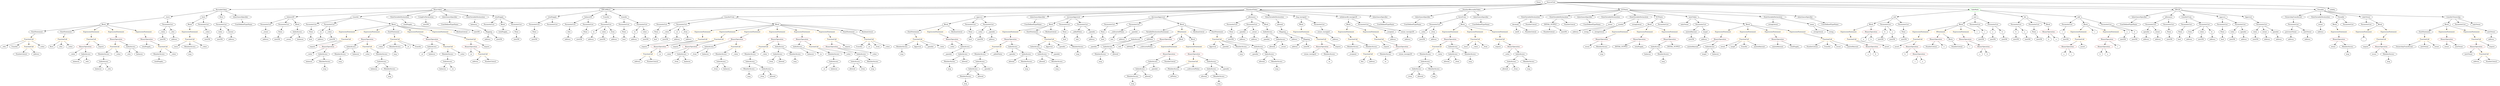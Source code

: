 strict digraph {
	graph [bb="0,0,20385,828"];
	node [label="\N"];
	Enter	[height=0.5,
		pos="12596,810",
		width=0.83628];
	IndexAccess_Unnamed_1	[color=black,
		height=0.5,
		label=IndexAccess,
		pos="2865.6,378",
		width=1.6402];
	MemberAccess_Unnamed_1	[color=black,
		height=0.5,
		label=MemberAccess,
		pos="2775.6,306",
		width=1.9174];
	IndexAccess_Unnamed_1 -> MemberAccess_Unnamed_1	[pos="e,2796.7,323.39 2844.7,360.76 2833.1,351.73 2818.5,340.33 2805.6,330.35"];
	Identifier_balances_1	[color=black,
		height=0.5,
		label=balances,
		pos="2905.6,306",
		width=1.1828];
	IndexAccess_Unnamed_1 -> Identifier_balances_1	[pos="e,2896,323.79 2875.3,360.05 2879.8,352.14 2885.3,342.54 2890.4,333.69"];
	BinaryOperation_Unnamed_35	[color=brown,
		height=0.5,
		label=BinaryOperation,
		pos="20199,378",
		width=1.9867];
	Identifier_newOwner	[color=black,
		height=0.5,
		label=newOwner,
		pos="20135,306",
		width=1.4046];
	BinaryOperation_Unnamed_35 -> Identifier_newOwner	[pos="e,20150,323.31 20183,360.05 20175,351.5 20166,340.97 20157,331.56"];
	FunctionCall_Unnamed_38	[color=orange,
		height=0.5,
		label=FunctionCall,
		pos="20262,306",
		width=1.6125];
	BinaryOperation_Unnamed_35 -> FunctionCall_Unnamed_38	[pos="e,20246,323.79 20214,360.05 20221,351.71 20231,341.49 20239,332.25"];
	ElementaryTypeName_bool_1	[color=black,
		height=0.5,
		label=bool,
		pos="17762,450",
		width=0.76697];
	FunctionDefinition_transferFrom_1	[color=black,
		height=0.5,
		label=transferFrom,
		pos="5923.6,666",
		width=1.6402];
	ParameterList_Unnamed_29	[color=black,
		height=0.5,
		label=ParameterList,
		pos="5371.6,594",
		width=1.7095];
	FunctionDefinition_transferFrom_1 -> ParameterList_Unnamed_29	[pos="e,5422.9,604.35 5868,659.47 5782.5,650.73 5613.4,632.6 5470.6,612 5458.7,610.28 5446,608.26 5433.9,606.22"];
	ParameterList_Unnamed_28	[color=black,
		height=0.5,
		label=ParameterList,
		pos="5541.6,594",
		width=1.7095];
	FunctionDefinition_transferFrom_1 -> ParameterList_Unnamed_28	[pos="e,5592.9,604.4 5874.1,655.92 5804.9,643.25 5679.6,620.28 5604.1,606.45"];
	Block_Unnamed_8	[color=black,
		height=0.5,
		label=Block,
		pos="6305.6,594",
		width=0.90558];
	FunctionDefinition_transferFrom_1 -> Block_Unnamed_8	[pos="e,6275,600.62 5973.2,655.92 6049.1,642.01 6192.8,615.67 6263.8,602.66"];
	FunctionCall_Unnamed_28	[color=orange,
		height=0.5,
		label=FunctionCall,
		pos="957.6,378",
		width=1.6125];
	MemberAccess_Unnamed_30	[color=black,
		height=0.5,
		label=MemberAccess,
		pos="878.6,306",
		width=1.9174];
	FunctionCall_Unnamed_28 -> MemberAccess_Unnamed_30	[pos="e,897.38,323.63 939.28,360.76 929.35,351.97 916.89,340.93 905.85,331.14"];
	Identifier__value_14	[color=black,
		height=0.5,
		label=_value,
		pos="1000.6,306",
		width=0.96103];
	FunctionCall_Unnamed_28 -> Identifier__value_14	[pos="e,990.59,323.31 968.01,360.05 973,351.94 979.08,342.04 984.63,333.01"];
	VariableDeclaration_decimals	[color=black,
		height=0.5,
		label=decimals,
		pos="12396,594",
		width=1.1967];
	ElementaryTypeName_uint8	[color=black,
		height=0.5,
		label=uint8,
		pos="12420,522",
		width=0.7947];
	VariableDeclaration_decimals -> ElementaryTypeName_uint8	[pos="e,12414,540.1 12402,575.7 12404,568.24 12407,559.32 12410,550.97"];
	NumberLiteral_Unnamed_7	[color=black,
		height=0.5,
		label=NumberLiteral,
		pos="12530,522",
		width=1.765];
	VariableDeclaration_decimals -> NumberLiteral_Unnamed_7	[pos="e,12500,538.33 12422,579.34 12441,569.17 12468,555.12 12490,543.59"];
	Parameter_None_8	[color=black,
		height=0.5,
		label=None,
		pos="4216.6,522",
		width=0.85014];
	ElementaryTypeName_uint256_23	[color=black,
		height=0.5,
		label=uint256,
		pos="4216.6,450",
		width=1.0442];
	Parameter_None_8 -> ElementaryTypeName_uint256_23	[pos="e,4216.6,468.1 4216.6,503.7 4216.6,496.41 4216.6,487.73 4216.6,479.54"];
	FunctionCall_Unnamed_25	[color=orange,
		height=0.5,
		label=FunctionCall,
		pos="9934.6,450",
		width=1.6125];
	Identifier_Approval_2	[color=black,
		height=0.5,
		label=Approval,
		pos="9892.6,378",
		width=1.266];
	FunctionCall_Unnamed_25 -> Identifier_Approval_2	[pos="e,9902.7,395.79 9924.4,432.05 9919.6,424.06 9913.8,414.33 9908.4,405.4"];
	Identifier__spender_10	[color=black,
		height=0.5,
		label=_spender,
		pos="10002,378",
		width=1.2521];
	FunctionCall_Unnamed_25 -> Identifier__spender_10	[pos="e,9986.3,394.99 9950.5,432.41 9958.9,423.66 9969.3,412.75 9978.6,403.08"];
	MemberAccess_Unnamed_27	[color=black,
		height=0.5,
		label=MemberAccess,
		pos="10134,378",
		width=1.9174];
	FunctionCall_Unnamed_25 -> MemberAccess_Unnamed_27	[pos="e,10094,393.07 9972,435.83 10003,424.83 10048,409.02 10083,396.87"];
	IndexAccess_Unnamed_33	[color=black,
		height=0.5,
		label=IndexAccess,
		pos="10280,378",
		width=1.6402];
	FunctionCall_Unnamed_25 -> IndexAccess_Unnamed_33	[pos="e,10236,390.46 9977.7,437.52 9985.6,435.57 9993.9,433.64 10002,432 10094,412.34 10119,415.5 10212,396 10216,395.1 10220,394.11 10225,\
393.08"];
	Identifier_require_2	[color=black,
		height=0.5,
		label=require,
		pos="5177.6,378",
		width=1.0026];
	Identifier_b_1	[color=black,
		height=0.5,
		label=b,
		pos="15542,306",
		width=0.75];
	Parameter_b_2	[color=black,
		height=0.5,
		label=b,
		pos="15339,522",
		width=0.75];
	ElementaryTypeName_uint256_7	[color=black,
		height=0.5,
		label=uint256,
		pos="15305,450",
		width=1.0442];
	Parameter_b_2 -> ElementaryTypeName_uint256_7	[pos="e,15313,467.96 15331,504.41 15327,496.59 15322,487.06 15318,478.23"];
	Identifier_allowed_13	[color=black,
		height=0.5,
		label=allowed,
		pos="11845,234",
		width=1.0858];
	Identifier__from_4	[color=black,
		height=0.5,
		label=_from,
		pos="6248.6,234",
		width=0.93331];
	FunctionDefinition_approve_1	[color=black,
		height=0.5,
		label=approve,
		pos="8000.6,666",
		width=1.1412];
	Block_Unnamed_10	[color=black,
		height=0.5,
		label=Block,
		pos="7732.6,594",
		width=0.90558];
	FunctionDefinition_approve_1 -> Block_Unnamed_10	[pos="e,7761.6,602.56 7965.8,655.92 7916.1,642.93 7824.8,619.09 7772.4,605.4"];
	ParameterList_Unnamed_32	[color=black,
		height=0.5,
		label=ParameterList,
		pos="7930.6,594",
		width=1.7095];
	FunctionDefinition_approve_1 -> ParameterList_Unnamed_32	[pos="e,7947.4,611.8 7984.7,649.12 7976,640.42 7965.1,629.45 7955.3,619.66"];
	ParameterList_Unnamed_31	[color=black,
		height=0.5,
		label=ParameterList,
		pos="8071.6,594",
		width=1.7095];
	FunctionDefinition_approve_1 -> ParameterList_Unnamed_31	[pos="e,8055.1,611.31 8016.7,649.12 8025.7,640.29 8037,629.13 8047,619.24"];
	stringLiteral_Unnamed	[color=black,
		height=0.5,
		label=stringLiteral,
		pos="14803,522",
		width=1.5016];
	ParameterList_Unnamed_13	[color=black,
		height=0.5,
		label=ParameterList,
		pos="5062.6,594",
		width=1.7095];
	Parameter_None_4	[color=black,
		height=0.5,
		label=None,
		pos="5062.6,522",
		width=0.85014];
	ParameterList_Unnamed_13 -> Parameter_None_4	[pos="e,5062.6,540.1 5062.6,575.7 5062.6,568.41 5062.6,559.73 5062.6,551.54"];
	BinaryOperation_Unnamed_21	[color=brown,
		height=0.5,
		label=BinaryOperation,
		pos="10810,378",
		width=1.9867];
	Identifier_owner_txorigin4	[color=black,
		height=0.5,
		label=owner_txorigin4,
		pos="10709,306",
		width=1.9729];
	BinaryOperation_Unnamed_21 -> Identifier_owner_txorigin4	[pos="e,10732,323.31 10786,360.59 10773,351.37 10756,339.74 10741,329.66"];
	MemberAccess_Unnamed_12	[color=black,
		height=0.5,
		label=MemberAccess,
		pos="10867,306",
		width=1.9174];
	BinaryOperation_Unnamed_21 -> MemberAccess_Unnamed_12	[pos="e,10853,323.79 10823,360.05 10830,351.8 10838,341.7 10846,332.54"];
	FunctionCall_Unnamed_17	[color=orange,
		height=0.5,
		label=FunctionCall,
		pos="10809,450",
		width=1.6125];
	FunctionCall_Unnamed_17 -> BinaryOperation_Unnamed_21	[pos="e,10809,396.1 10809,431.7 10809,424.41 10809,415.73 10809,407.54"];
	Identifier_require_5	[color=black,
		height=0.5,
		label=require,
		pos="10936,378",
		width=1.0026];
	FunctionCall_Unnamed_17 -> Identifier_require_5	[pos="e,10912,392.04 10836,433.81 10856,423.15 10881,408.83 10902,397.5"];
	Parameter_from	[color=black,
		height=0.5,
		label=from,
		pos="17867,522",
		width=0.7947];
	ElementaryTypeName_address_6	[color=black,
		height=0.5,
		label=address,
		pos="17847,450",
		width=1.0996];
	Parameter_from -> ElementaryTypeName_address_6	[pos="e,17852,468.28 17862,504.05 17860,496.6 17857,487.64 17855,479.22"];
	ElementaryTypeName_address_39	[color=black,
		height=0.5,
		label=address,
		pos="13909,450",
		width=1.0996];
	ElementaryTypeName_address_1	[color=black,
		height=0.5,
		label=address,
		pos="5147.6,450",
		width=1.0996];
	InheritanceSpecifier_Unnamed_3	[color=black,
		height=0.5,
		label=InheritanceSpecifier,
		pos="8488.6,666",
		width=2.3333];
	UserDefinedTypeName_Unnamed_3	[color=black,
		height=0.5,
		label=UserDefinedTypeName,
		pos="8431.6,594",
		width=2.7214];
	InheritanceSpecifier_Unnamed_3 -> UserDefinedTypeName_Unnamed_3	[pos="e,8445.7,612.28 8474.8,648.05 8468.2,639.92 8460.1,630 8452.7,620.94"];
	ParameterList_Unnamed_25	[color=black,
		height=0.5,
		label=ParameterList,
		pos="2578.6,594",
		width=1.7095];
	Parameter_None_9	[color=black,
		height=0.5,
		label=None,
		pos="2564.6,522",
		width=0.85014];
	ParameterList_Unnamed_25 -> Parameter_None_9	[pos="e,2568,540.1 2575.1,575.7 2573.7,568.32 2571.9,559.52 2570.3,551.25"];
	Block_Unnamed_9	[color=black,
		height=0.5,
		label=Block,
		pos="10695,594",
		width=0.90558];
	ExpressionStatement_Unnamed_15	[color=orange,
		height=0.5,
		label=ExpressionStatement,
		pos="10695,522",
		width=2.458];
	Block_Unnamed_9 -> ExpressionStatement_Unnamed_15	[pos="e,10695,540.1 10695,575.7 10695,568.41 10695,559.73 10695,551.54"];
	Identifier_require_10	[color=black,
		height=0.5,
		label=require,
		pos="20325,378",
		width=1.0026];
	ElementaryTypeName_address_36	[color=black,
		height=0.5,
		label=address,
		pos="20314,450",
		width=1.0996];
	UserDefinedTypeName_Unnamed	[color=black,
		height=0.5,
		label=UserDefinedTypeName,
		pos="17360,594",
		width=2.7214];
	Identifier__who_4	[color=black,
		height=0.5,
		label=_who,
		pos="31.603,378",
		width=0.87786];
	Identifier__burn_1	[color=black,
		height=0.5,
		label=_burn,
		pos="12013,378",
		width=0.90558];
	StateVariableDeclaration_Unnamed_6	[color=black,
		height=0.5,
		label=StateVariableDeclaration,
		pos="12521,666",
		width=2.8184];
	StateVariableDeclaration_Unnamed_6 -> VariableDeclaration_decimals	[pos="e,12420,608.88 12491,648.41 12473,638.2 12449,625.06 12430,614.37"];
	NumberLiteral_Unnamed_8	[color=black,
		height=0.5,
		label=NumberLiteral,
		pos="12521,594",
		width=1.765];
	StateVariableDeclaration_Unnamed_6 -> NumberLiteral_Unnamed_8	[pos="e,12521,612.1 12521,647.7 12521,640.41 12521,631.73 12521,623.54"];
	ExpressionStatement_Unnamed_19	[color=orange,
		height=0.5,
		label=ExpressionStatement,
		pos="8263.6,522",
		width=2.458];
	BinaryOperation_Unnamed_24	[color=brown,
		height=0.5,
		label=BinaryOperation,
		pos="8263.6,450",
		width=1.9867];
	ExpressionStatement_Unnamed_19 -> BinaryOperation_Unnamed_24	[pos="e,8263.6,468.1 8263.6,503.7 8263.6,496.41 8263.6,487.73 8263.6,479.54"];
	EmitStatement_Unnamed_6	[color=black,
		height=0.5,
		label=EmitStatement,
		pos="323.6,522",
		width=1.7788];
	FunctionCall_Unnamed_31	[color=orange,
		height=0.5,
		label=FunctionCall,
		pos="241.6,450",
		width=1.6125];
	EmitStatement_Unnamed_6 -> FunctionCall_Unnamed_31	[pos="e,260.61,467.23 304.17,504.41 293.68,495.45 280.55,484.25 269.04,474.42"];
	ParameterList_Unnamed_34	[color=black,
		height=0.5,
		label=ParameterList,
		pos="10063,594",
		width=1.7095];
	Parameter_None_13	[color=black,
		height=0.5,
		label=None,
		pos="10049,522",
		width=0.85014];
	ParameterList_Unnamed_34 -> Parameter_None_13	[pos="e,10052,540.1 10059,575.7 10058,568.32 10056,559.52 10054,551.25"];
	FunctionCall_Unnamed_22	[color=orange,
		height=0.5,
		label=FunctionCall,
		pos="8137.6,378",
		width=1.6125];
	MemberAccess_Unnamed_19	[color=black,
		height=0.5,
		label=MemberAccess,
		pos="7996.6,306",
		width=1.9174];
	FunctionCall_Unnamed_22 -> MemberAccess_Unnamed_19	[pos="e,8027.4,322.31 8107.7,362.15 8087.3,352.04 8060.1,338.51 8037.7,327.39"];
	Identifier__addedValue	[color=black,
		height=0.5,
		label=_addedValue,
		pos="8143.6,306",
		width=1.6541];
	FunctionCall_Unnamed_22 -> Identifier__addedValue	[pos="e,8142.1,324.1 8139.1,359.7 8139.7,352.41 8140.5,343.73 8141.2,335.54"];
	ExpressionStatement_Unnamed_6	[color=orange,
		height=0.5,
		label=ExpressionStatement,
		pos="2865.6,522",
		width=2.458];
	FunctionCall_Unnamed_5	[color=orange,
		height=0.5,
		label=FunctionCall,
		pos="2853.6,450",
		width=1.6125];
	ExpressionStatement_Unnamed_6 -> FunctionCall_Unnamed_5	[pos="e,2856.5,468.1 2862.6,503.7 2861.4,496.32 2859.9,487.52 2858.4,479.25"];
	Identifier__burn	[color=black,
		height=0.5,
		label=_burn,
		pos="1470.6,378",
		width=0.90558];
	ElementaryTypeName_bool_3	[color=black,
		height=0.5,
		label=bool,
		pos="2559.6,450",
		width=0.76697];
	Parameter_None_9 -> ElementaryTypeName_bool_3	[pos="e,2560.8,468.1 2563.4,503.7 2562.8,496.41 2562.2,487.73 2561.6,479.54"];
	BinaryOperation_Unnamed_8	[color=brown,
		height=0.5,
		label=BinaryOperation,
		pos="17172,450",
		width=1.9867];
	BinaryOperation_Unnamed_9	[color=brown,
		height=0.5,
		label=BinaryOperation,
		pos="17145,378",
		width=1.9867];
	BinaryOperation_Unnamed_8 -> BinaryOperation_Unnamed_9	[pos="e,17151,396.1 17165,431.7 17162,424.15 17159,415.12 17155,406.68"];
	Identifier_c_3	[color=black,
		height=0.5,
		label=c,
		pos="17262,378",
		width=0.75];
	BinaryOperation_Unnamed_8 -> Identifier_c_3	[pos="e,17245,392.2 17193,432.41 17206,422.42 17222,409.64 17236,399.09"];
	Identifier_balances_13	[color=black,
		height=0.5,
		label=balances,
		pos="832.6,162",
		width=1.1828];
	IndexAccess_Unnamed_19	[color=black,
		height=0.5,
		label=IndexAccess,
		pos="10361,522",
		width=1.6402];
	Identifier__spender_2	[color=black,
		height=0.5,
		label=_spender,
		pos="10344,450",
		width=1.2521];
	IndexAccess_Unnamed_19 -> Identifier__spender_2	[pos="e,10348,468.1 10356,503.7 10355,496.32 10352,487.52 10350,479.25"];
	IndexAccess_Unnamed_20	[color=black,
		height=0.5,
		label=IndexAccess,
		pos="10466,450",
		width=1.6402];
	IndexAccess_Unnamed_19 -> IndexAccess_Unnamed_20	[pos="e,10442,466.82 10384,505.12 10399,495.63 10417,483.44 10433,473.03"];
	ElementaryTypeName_address_38	[color=black,
		height=0.5,
		label=address,
		pos="12889,522",
		width=1.0996];
	BinaryOperation_Unnamed_10	[color=brown,
		height=0.5,
		label=BinaryOperation,
		pos="16873,378",
		width=1.9867];
	Identifier_a_7	[color=black,
		height=0.5,
		label=a,
		pos="16837,306",
		width=0.75];
	BinaryOperation_Unnamed_10 -> Identifier_a_7	[pos="e,16845,323.14 16864,359.7 16860,351.75 16855,342.16 16850,333.34"];
	Identifier_c_4	[color=black,
		height=0.5,
		label=c,
		pos="16909,306",
		width=0.75];
	BinaryOperation_Unnamed_10 -> Identifier_c_4	[pos="e,16900,323.14 16882,359.7 16886,351.75 16891,342.16 16895,333.34"];
	ElementaryTypeName_address_23	[color=black,
		height=0.5,
		label=address,
		pos="10144,450",
		width=1.0996];
	MemberAccess_Unnamed_26	[color=black,
		height=0.5,
		label=MemberAccess,
		pos="9571.6,162",
		width=1.9174];
	Identifier_oldValue_1	[color=black,
		height=0.5,
		label=oldValue,
		pos="9571.6,90",
		width=1.2105];
	MemberAccess_Unnamed_26 -> Identifier_oldValue_1	[pos="e,9571.6,108.1 9571.6,143.7 9571.6,136.41 9571.6,127.73 9571.6,119.54"];
	Block_Unnamed_3	[color=black,
		height=0.5,
		label=Block,
		pos="15222,594",
		width=0.90558];
	ExpressionStatement_Unnamed_2	[color=orange,
		height=0.5,
		label=ExpressionStatement,
		pos="15044,522",
		width=2.458];
	Block_Unnamed_3 -> ExpressionStatement_Unnamed_2	[pos="e,15083,538.49 15196,582.82 15169,572.32 15127,555.67 15093,542.6"];
	BinaryOperation_Unnamed_7	[color=brown,
		height=0.5,
		label=BinaryOperation,
		pos="15222,522",
		width=1.9867];
	Block_Unnamed_3 -> BinaryOperation_Unnamed_7	[pos="e,15222,540.1 15222,575.7 15222,568.41 15222,559.73 15222,551.54"];
	Parameter_None_3	[color=black,
		height=0.5,
		label=None,
		pos="4712.6,522",
		width=0.85014];
	ElementaryTypeName_uint256_13	[color=black,
		height=0.5,
		label=uint256,
		pos="4692.6,450",
		width=1.0442];
	Parameter_None_3 -> ElementaryTypeName_uint256_13	[pos="e,4697.5,468.28 4707.8,504.05 4705.6,496.6 4703.1,487.64 4700.7,479.22"];
	ParameterList_Unnamed_2	[color=black,
		height=0.5,
		label=ParameterList,
		pos="16410,594",
		width=1.7095];
	Parameter_b_1	[color=black,
		height=0.5,
		label=b,
		pos="16403,522",
		width=0.75];
	ParameterList_Unnamed_2 -> Parameter_b_1	[pos="e,16404,540.1 16408,575.7 16407,568.41 16406,559.73 16405,551.54"];
	Parameter_a_1	[color=black,
		height=0.5,
		label=a,
		pos="16475,522",
		width=0.75];
	ParameterList_Unnamed_2 -> Parameter_a_1	[pos="e,16461,537.57 16425,576.41 16433,567.28 16444,555.81 16453,545.85"];
	Identifier_totalSupply_	[color=black,
		height=0.5,
		label=totalSupply_,
		pos="4107.6,522",
		width=1.6125];
	FunctionDefinition_sub	[color=black,
		height=0.5,
		label=sub,
		pos="15419,666",
		width=0.75];
	FunctionDefinition_sub -> Block_Unnamed_3	[pos="e,15248,604.52 15395,656.7 15362,644.74 15299,622.57 15259,608.32"];
	ParameterList_Unnamed_4	[color=black,
		height=0.5,
		label=ParameterList,
		pos="15348,594",
		width=1.7095];
	FunctionDefinition_sub -> ParameterList_Unnamed_4	[pos="e,15365,611.7 15404,650.5 15395,641.59 15383,629.94 15373,619.62"];
	ParameterList_Unnamed_5	[color=black,
		height=0.5,
		label=ParameterList,
		pos="15489,594",
		width=1.7095];
	FunctionDefinition_sub -> ParameterList_Unnamed_5	[pos="e,15472,611.7 15433,650.5 15442,641.59 15454,629.94 15464,619.62"];
	ElementaryTypeName_uint256_14	[color=black,
		height=0.5,
		label=uint256,
		pos="5242.6,450",
		width=1.0442];
	Identifier__to_1	[color=black,
		height=0.5,
		label=_to,
		pos="3461.6,306",
		width=0.75];
	Identifier__subtractedValue_1	[color=black,
		height=0.5,
		label=_subtractedValue,
		pos="9734.6,162",
		width=2.0976];
	BinaryOperation_Unnamed_14	[color=brown,
		height=0.5,
		label=BinaryOperation,
		pos="3553.6,450",
		width=1.9867];
	IndexAccess_Unnamed_3	[color=black,
		height=0.5,
		label=IndexAccess,
		pos="3553.6,378",
		width=1.6402];
	BinaryOperation_Unnamed_14 -> IndexAccess_Unnamed_3	[pos="e,3553.6,396.1 3553.6,431.7 3553.6,424.41 3553.6,415.73 3553.6,407.54"];
	FunctionCall_Unnamed_7	[color=orange,
		height=0.5,
		label=FunctionCall,
		pos="3688.6,378",
		width=1.6125];
	BinaryOperation_Unnamed_14 -> FunctionCall_Unnamed_7	[pos="e,3659.8,393.94 3583.9,433.29 3603.3,423.22 3628.7,410.05 3649.6,399.21"];
	ParameterList_Unnamed_33	[color=black,
		height=0.5,
		label=ParameterList,
		pos="10231,594",
		width=1.7095];
	Parameter__spender_1	[color=black,
		height=0.5,
		label=_spender,
		pos="10143,522",
		width=1.2521];
	ParameterList_Unnamed_33 -> Parameter__spender_1	[pos="e,10162,538.67 10210,576.76 10199,567.53 10184,555.83 10171,545.7"];
	Parameter__owner_1	[color=black,
		height=0.5,
		label=_owner,
		pos="10245,522",
		width=1.0719];
	ParameterList_Unnamed_33 -> Parameter__owner_1	[pos="e,10241,540.1 10234,575.7 10236,568.32 10237,559.52 10239,551.25"];
	Identifier_msg_21	[color=black,
		height=0.5,
		label=msg,
		pos="11742,90",
		width=0.75];
	Identifier_owner_6	[color=black,
		height=0.5,
		label=owner,
		pos="14053,378",
		width=0.93331];
	ModifierInvocation_onlyOwner_1	[color=black,
		height=0.5,
		label=onlyOwner,
		pos="13764,594",
		width=1.4323];
	MemberAccess_Unnamed_7	[color=black,
		height=0.5,
		label=MemberAccess,
		pos="5830.6,306",
		width=1.9174];
	IndexAccess_Unnamed_10	[color=black,
		height=0.5,
		label=IndexAccess,
		pos="5830.6,234",
		width=1.6402];
	MemberAccess_Unnamed_7 -> IndexAccess_Unnamed_10	[pos="e,5830.6,252.1 5830.6,287.7 5830.6,280.41 5830.6,271.73 5830.6,263.54"];
	IndexAccess_Unnamed_29	[color=black,
		height=0.5,
		label=IndexAccess,
		pos="9414.6,234",
		width=1.6402];
	IndexAccess_Unnamed_30	[color=black,
		height=0.5,
		label=IndexAccess,
		pos="9297.6,162",
		width=1.6402];
	IndexAccess_Unnamed_29 -> IndexAccess_Unnamed_30	[pos="e,9323.5,178.49 9388.6,217.46 9372.3,207.68 9350.9,194.91 9333,184.2"];
	Identifier__spender_8	[color=black,
		height=0.5,
		label=_spender,
		pos="9419.6,162",
		width=1.2521];
	IndexAccess_Unnamed_29 -> Identifier__spender_8	[pos="e,9418.4,180.1 9415.8,215.7 9416.4,208.41 9417,199.73 9417.6,191.54"];
	NumberLiteral_Unnamed_1	[color=black,
		height=0.5,
		label=NumberLiteral,
		pos="15971,378",
		width=1.765];
	VariableDeclaration_value_1	[color=black,
		height=0.5,
		label=value,
		pos="18390,522",
		width=0.82242];
	ElementaryTypeName_uint256_19	[color=black,
		height=0.5,
		label=uint256,
		pos="18395,450",
		width=1.0442];
	VariableDeclaration_value_1 -> ElementaryTypeName_uint256_19	[pos="e,18393,468.1 18391,503.7 18391,496.41 18392,487.73 18393,479.54"];
	EventDefinition_OwnershipTransferred	[color=black,
		height=0.5,
		label=OwnershipTransferred,
		pos="18719,666",
		width=2.6243];
	ParameterList_Unnamed_44	[color=black,
		height=0.5,
		label=ParameterList,
		pos="18719,594",
		width=1.7095];
	EventDefinition_OwnershipTransferred -> ParameterList_Unnamed_44	[pos="e,18719,612.1 18719,647.7 18719,640.41 18719,631.73 18719,623.54"];
	Identifier_msg	[color=black,
		height=0.5,
		label=msg,
		pos="2645.6,162",
		width=0.75];
	EmitStatement_Unnamed_5	[color=black,
		height=0.5,
		label=EmitStatement,
		pos="571.6,522",
		width=1.7788];
	FunctionCall_Unnamed_30	[color=orange,
		height=0.5,
		label=FunctionCall,
		pos="531.6,450",
		width=1.6125];
	EmitStatement_Unnamed_5 -> FunctionCall_Unnamed_30	[pos="e,541.2,467.79 561.92,504.05 557.4,496.14 551.91,486.54 546.85,477.69"];
	ElementaryTypeName_string	[color=black,
		height=0.5,
		label=string,
		pos="14906,522",
		width=0.864];
	NumberLiteral_Unnamed	[color=black,
		height=0.5,
		label=NumberLiteral,
		pos="15753,378",
		width=1.765];
	ElementaryTypeName_uint256_20	[color=black,
		height=0.5,
		label=uint256,
		pos="3493.6,594",
		width=1.0442];
	Parameter__value_1	[color=black,
		height=0.5,
		label=_value,
		pos="5417.6,522",
		width=0.96103];
	ElementaryTypeName_uint256_27	[color=black,
		height=0.5,
		label=uint256,
		pos="5408.6,450",
		width=1.0442];
	Parameter__value_1 -> ElementaryTypeName_uint256_27	[pos="e,5410.8,468.1 5415.4,503.7 5414.4,496.32 5413.3,487.52 5412.2,479.25"];
	ElementaryTypeName_bool_4	[color=black,
		height=0.5,
		label=bool,
		pos="5325.6,450",
		width=0.76697];
	FunctionCall_Unnamed_8	[color=orange,
		height=0.5,
		label=FunctionCall,
		pos="3233.6,450",
		width=1.6125];
	Identifier__value_3	[color=black,
		height=0.5,
		label=_value,
		pos="3111.6,378",
		width=0.96103];
	FunctionCall_Unnamed_8 -> Identifier__value_3	[pos="e,3134.2,391.98 3206.8,433.64 3188.3,423.01 3163.6,408.82 3144,397.56"];
	MemberAccess_Unnamed_5	[color=black,
		height=0.5,
		label=MemberAccess,
		pos="3233.6,378",
		width=1.9174];
	FunctionCall_Unnamed_8 -> MemberAccess_Unnamed_5	[pos="e,3233.6,396.1 3233.6,431.7 3233.6,424.41 3233.6,415.73 3233.6,407.54"];
	Identifier__to_3	[color=black,
		height=0.5,
		label=_to,
		pos="3347.6,378",
		width=0.75];
	FunctionCall_Unnamed_8 -> Identifier__to_3	[pos="e,3328.4,390.8 3258.9,433.46 3276.6,422.59 3300.3,408.04 3318.8,396.71"];
	Identifier_Transfer	[color=black,
		height=0.5,
		label=Transfer,
		pos="3434.6,378",
		width=1.1689];
	FunctionCall_Unnamed_8 -> Identifier_Transfer	[pos="e,3402.8,390.09 3270.9,436 3305.3,424.03 3356.2,406.29 3392.1,393.79"];
	ParameterList_Unnamed_21	[color=black,
		height=0.5,
		label=ParameterList,
		pos="18432,594",
		width=1.7095];
	ParameterList_Unnamed_21 -> VariableDeclaration_value_1	[pos="e,18399,539.31 18421,576.05 18417,567.94 18411,558.04 18405,549.01"];
	VariableDeclaration_owner	[color=black,
		height=0.5,
		label=owner,
		pos="18471,522",
		width=0.93331];
	ParameterList_Unnamed_21 -> VariableDeclaration_owner	[pos="e,18461,539.79 18441,576.05 18445,568.14 18451,558.54 18456,549.69"];
	VariableDeclaration_spender	[color=black,
		height=0.5,
		label=spender,
		pos="18563,522",
		width=1.1135];
	ParameterList_Unnamed_21 -> VariableDeclaration_spender	[pos="e,18537,536.44 18460,577.64 18480,567.1 18506,553.06 18527,541.85"];
	FunctionDefinition_balanceOf_1	[color=black,
		height=0.5,
		label=balanceOf,
		pos="2395.6,666",
		width=1.3491];
	ParameterList_Unnamed_26	[color=black,
		height=0.5,
		label=ParameterList,
		pos="2198.6,594",
		width=1.7095];
	FunctionDefinition_balanceOf_1 -> ParameterList_Unnamed_26	[pos="e,2236.6,608.49 2361.3,652.81 2329.7,641.59 2282.6,624.84 2247.1,612.25"];
	ParameterList_Unnamed_27	[color=black,
		height=0.5,
		label=ParameterList,
		pos="2339.6,594",
		width=1.7095];
	FunctionDefinition_balanceOf_1 -> ParameterList_Unnamed_27	[pos="e,2353.2,611.96 2382.3,648.41 2375.7,640.16 2367.6,630.01 2360.2,620.78"];
	Block_Unnamed_7	[color=black,
		height=0.5,
		label=Block,
		pos="2451.6,594",
		width=0.90558];
	FunctionDefinition_balanceOf_1 -> Block_Unnamed_7	[pos="e,2438.8,610.99 2408.9,648.41 2415.7,639.92 2424.1,629.41 2431.6,619.96"];
	IndexAccess_Unnamed_43	[color=black,
		height=0.5,
		label=IndexAccess,
		pos="11596,162",
		width=1.6402];
	Identifier__from_9	[color=black,
		height=0.5,
		label=_from,
		pos="11536,90",
		width=0.93331];
	IndexAccess_Unnamed_43 -> Identifier__from_9	[pos="e,11549,106.51 11581,144.41 11574,135.62 11564,124.66 11556,114.96"];
	Identifier_allowed_14	[color=black,
		height=0.5,
		label=allowed,
		pos="11627,90",
		width=1.0858];
	IndexAccess_Unnamed_43 -> Identifier_allowed_14	[pos="e,11619,108.1 11603,143.7 11607,136.07 11611,126.92 11614,118.4"];
	ParameterList_Unnamed_4 -> Parameter_b_2	[pos="e,15341,540.1 15345,575.7 15344,568.32 15343,559.52 15342,551.25"];
	Parameter_a_2	[color=black,
		height=0.5,
		label=a,
		pos="15411,522",
		width=0.75];
	ParameterList_Unnamed_4 -> Parameter_a_2	[pos="e,15397,538.04 15363,576.41 15371,567.5 15381,556.35 15389,546.56"];
	ParameterList_Unnamed_7	[color=black,
		height=0.5,
		label=ParameterList,
		pos="16798,594",
		width=1.7095];
	Parameter_c_1	[color=black,
		height=0.5,
		label=c,
		pos="16788,522",
		width=0.75];
	ParameterList_Unnamed_7 -> Parameter_c_1	[pos="e,16790,540.1 16795,575.7 16794,568.32 16793,559.52 16792,551.25"];
	Block_Unnamed_13	[color=black,
		height=0.5,
		label=Block,
		pos="8580.6,594",
		width=0.90558];
	Block_Unnamed_13 -> ExpressionStatement_Unnamed_19	[pos="e,8327.8,534.7 8555.6,581.94 8550,579.77 8544.2,577.65 8538.6,576 8519.6,570.39 8413.8,550.52 8339.1,536.77"];
	EmitStatement_Unnamed_3	[color=black,
		height=0.5,
		label=EmitStatement,
		pos="8434.6,522",
		width=1.7788];
	Block_Unnamed_13 -> EmitStatement_Unnamed_3	[pos="e,8466.2,538.13 8556.5,581.44 8534.8,571.03 8502.4,555.5 8476.5,543.07"];
	BooleanLiteral_Unnamed_3	[color=black,
		height=0.5,
		label=BooleanLiteral,
		pos="8580.6,522",
		width=1.7788];
	Block_Unnamed_13 -> BooleanLiteral_Unnamed_3	[pos="e,8580.6,540.1 8580.6,575.7 8580.6,568.41 8580.6,559.73 8580.6,551.54"];
	ElementaryTypeName_address_3	[color=black,
		height=0.5,
		label=address,
		pos="4787.6,450",
		width=1.0996];
	ExpressionStatement_Unnamed_15 -> FunctionCall_Unnamed_17	[pos="e,10783,466.51 10722,504.41 10737,494.81 10757,482.63 10774,472.33"];
	Parameter_None_12	[color=black,
		height=0.5,
		label=None,
		pos="7930.6,522",
		width=0.85014];
	ElementaryTypeName_bool_5	[color=black,
		height=0.5,
		label=bool,
		pos="7930.6,450",
		width=0.76697];
	Parameter_None_12 -> ElementaryTypeName_bool_5	[pos="e,7930.6,468.1 7930.6,503.7 7930.6,496.41 7930.6,487.73 7930.6,479.54"];
	ElementaryTypeName_address_9	[color=black,
		height=0.5,
		label=address,
		pos="18490,450",
		width=1.0996];
	VariableDeclaration_owner -> ElementaryTypeName_address_9	[pos="e,18485,468.1 18475,503.7 18477,496.24 18480,487.32 18482,478.97"];
	VariableDeclaration_allowed	[color=black,
		height=0.5,
		label=allowed,
		pos="10489,594",
		width=1.0858];
	Mapping_Unnamed_1	[color=black,
		height=0.5,
		label=Mapping,
		pos="10545,522",
		width=1.2105];
	VariableDeclaration_allowed -> Mapping_Unnamed_1	[pos="e,10531,539.63 10502,576.76 10508,568.4 10517,558.02 10524,548.61"];
	Identifier_target_1	[color=black,
		height=0.5,
		label=target,
		pos="14136,378",
		width=0.864];
	Parameter__recipient	[color=black,
		height=0.5,
		label=_recipient,
		pos="11400,522",
		width=1.3076];
	ElementaryTypeName_address_24	[color=black,
		height=0.5,
		label=address,
		pos="11422,450",
		width=1.0996];
	Parameter__recipient -> ElementaryTypeName_address_24	[pos="e,11416,468.1 11405,503.7 11407,496.24 11410,487.32 11413,478.97"];
	Identifier__value	[color=black,
		height=0.5,
		label=_value,
		pos="2517.6,306",
		width=0.96103];
	Block_Unnamed_22	[color=black,
		height=0.5,
		label=Block,
		pos="19957,594",
		width=0.90558];
	EmitStatement_Unnamed_7	[color=black,
		height=0.5,
		label=EmitStatement,
		pos="19778,522",
		width=1.7788];
	Block_Unnamed_22 -> EmitStatement_Unnamed_7	[pos="e,19814,537.19 19931,582.82 19903,571.98 19858,554.58 19824,541.33"];
	ExpressionStatement_Unnamed_33	[color=orange,
		height=0.5,
		label=ExpressionStatement,
		pos="19957,522",
		width=2.458];
	Block_Unnamed_22 -> ExpressionStatement_Unnamed_33	[pos="e,19957,540.1 19957,575.7 19957,568.41 19957,559.73 19957,551.54"];
	ExpressionStatement_Unnamed_32	[color=orange,
		height=0.5,
		label=ExpressionStatement,
		pos="20155,522",
		width=2.458];
	Block_Unnamed_22 -> ExpressionStatement_Unnamed_32	[pos="e,20108,537.73 19982,582.3 19987,580.15 19992,577.95 19998,576 20030,563.66 20068,551.04 20098,541.21"];
	Parameter_owner_txorigin4	[color=black,
		height=0.5,
		label=owner_txorigin4,
		pos="10873,522",
		width=1.9729];
	ElementaryTypeName_address_20	[color=black,
		height=0.5,
		label=address,
		pos="10925,450",
		width=1.0996];
	Parameter_owner_txorigin4 -> ElementaryTypeName_address_20	[pos="e,10912,467.31 10885,504.05 10891,495.77 10899,485.62 10906,476.42"];
	FunctionCall_Unnamed_10	[color=orange,
		height=0.5,
		label=FunctionCall,
		pos="5200.6,306",
		width=1.6125];
	ElementaryTypeName_address_19	[color=black,
		height=0.5,
		label=address,
		pos="5122.6,234",
		width=1.0996];
	FunctionCall_Unnamed_10 -> ElementaryTypeName_address_19	[pos="e,5139.8,250.43 5182.5,288.76 5172.4,279.65 5159.5,268.13 5148.3,258.09"];
	NumberLiteral_Unnamed_3	[color=black,
		height=0.5,
		label=NumberLiteral,
		pos="5243.6,234",
		width=1.765];
	FunctionCall_Unnamed_10 -> NumberLiteral_Unnamed_3	[pos="e,5233.3,251.79 5211,288.05 5215.9,280.06 5221.9,270.33 5227.4,261.4"];
	Identifier_c_1	[color=black,
		height=0.5,
		label=c,
		pos="15623,234",
		width=0.75];
	ExpressionStatement_Unnamed_7	[color=orange,
		height=0.5,
		label=ExpressionStatement,
		pos="3060.6,522",
		width=2.458];
	BinaryOperation_Unnamed_13	[color=brown,
		height=0.5,
		label=BinaryOperation,
		pos="3001.6,450",
		width=1.9867];
	ExpressionStatement_Unnamed_7 -> BinaryOperation_Unnamed_13	[pos="e,3015.8,467.79 3046.3,504.05 3039.4,495.8 3030.9,485.7 3023.1,476.54"];
	Parameter_to	[color=black,
		height=0.5,
		label=to,
		pos="5152.6,522",
		width=0.75];
	Parameter_to -> ElementaryTypeName_address_1	[pos="e,5148.8,468.1 5151.4,503.7 5150.8,496.41 5150.2,487.73 5149.6,479.54"];
	FunctionCall_Unnamed_15	[color=orange,
		height=0.5,
		label=FunctionCall,
		pos="6185.6,378",
		width=1.6125];
	MemberAccess_Unnamed_10	[color=black,
		height=0.5,
		label=MemberAccess,
		pos="6074.6,306",
		width=1.9174];
	FunctionCall_Unnamed_15 -> MemberAccess_Unnamed_10	[pos="e,6100.2,323.14 6160.7,361.29 6145.6,351.79 6126.2,339.53 6109.6,329.06"];
	Identifier__value_8	[color=black,
		height=0.5,
		label=_value,
		pos="6196.6,306",
		width=0.96103];
	FunctionCall_Unnamed_15 -> Identifier__value_8	[pos="e,6193.9,324.1 6188.3,359.7 6189.5,352.32 6190.9,343.52 6192.2,335.25"];
	ElementaryTypeName_uint_1	[color=black,
		height=0.5,
		label=uint,
		pos="9076.6,450",
		width=0.75];
	ElementaryTypeName_uint256_2	[color=black,
		height=0.5,
		label=uint256,
		pos="16124,450",
		width=1.0442];
	StateVariableDeclaration_Unnamed_7	[color=black,
		height=0.5,
		label=StateVariableDeclaration,
		pos="12777,666",
		width=2.8184];
	VariableDeclaration_INITIAL_SUPPLY	[color=black,
		height=0.5,
		label=INITIAL_SUPPLY,
		pos="12687,594",
		width=2.3333];
	StateVariableDeclaration_Unnamed_7 -> VariableDeclaration_INITIAL_SUPPLY	[pos="e,12708,611.79 12755,648.05 12744,639.28 12730,628.43 12717,618.83"];
	NumberLiteral_Unnamed_10	[color=black,
		height=0.5,
		label=NumberLiteral,
		pos="12853,594",
		width=1.765];
	StateVariableDeclaration_Unnamed_7 -> NumberLiteral_Unnamed_10	[pos="e,12835,611.55 12795,648.05 12804,639.39 12816,628.7 12826,619.19"];
	VariableDeclarationStatement_Unnamed	[color=black,
		height=0.5,
		label=VariableDeclarationStatement,
		pos="9464.6,522",
		width=3.3174];
	IndexAccess_Unnamed_27	[color=black,
		height=0.5,
		label=IndexAccess,
		pos="9278.6,450",
		width=1.6402];
	VariableDeclarationStatement_Unnamed -> IndexAccess_Unnamed_27	[pos="e,9314.6,464.56 9421.5,504.76 9392.6,493.9 9354.6,479.61 9325.1,468.5"];
	VariableDeclaration_oldValue	[color=black,
		height=0.5,
		label=oldValue,
		pos="9399.6,450",
		width=1.2105];
	VariableDeclarationStatement_Unnamed -> VariableDeclaration_oldValue	[pos="e,9414.6,467.14 9448.5,503.7 9440.6,495.14 9430.9,484.67 9422.2,475.33"];
	ExpressionStatement_Unnamed_9	[color=orange,
		height=0.5,
		label=ExpressionStatement,
		pos="5720.6,522",
		width=2.458];
	FunctionCall_Unnamed_9	[color=orange,
		height=0.5,
		label=FunctionCall,
		pos="5716.6,450",
		width=1.6125];
	ExpressionStatement_Unnamed_9 -> FunctionCall_Unnamed_9	[pos="e,5717.6,468.1 5719.6,503.7 5719.2,496.41 5718.7,487.73 5718.2,479.54"];
	ElementaryTypeName_bool	[color=black,
		height=0.5,
		label=bool,
		pos="5062.6,450",
		width=0.76697];
	ParameterList_Unnamed_3	[color=black,
		height=0.5,
		label=ParameterList,
		pos="16551,594",
		width=1.7095];
	Parameter_None	[color=black,
		height=0.5,
		label=None,
		pos="16551,522",
		width=0.85014];
	ParameterList_Unnamed_3 -> Parameter_None	[pos="e,16551,540.1 16551,575.7 16551,568.41 16551,559.73 16551,551.54"];
	Identifier_allowed_12	[color=black,
		height=0.5,
		label=allowed,
		pos="12334,162",
		width=1.0858];
	FunctionCall_Unnamed_2	[color=orange,
		height=0.5,
		label=FunctionCall,
		pos="16941,450",
		width=1.6125];
	FunctionCall_Unnamed_2 -> BinaryOperation_Unnamed_10	[pos="e,16889,395.96 16924,432.41 16916,423.99 16906,413.58 16897,404.2"];
	Identifier_assert_2	[color=black,
		height=0.5,
		label=assert,
		pos="16995,378",
		width=0.89172];
	FunctionCall_Unnamed_2 -> Identifier_assert_2	[pos="e,16982,394.83 16954,432.05 16960,423.56 16968,413.11 16976,403.73"];
	Parameter_value_2	[color=black,
		height=0.5,
		label=value,
		pos="18207,522",
		width=0.82242];
	ElementaryTypeName_uint256_18	[color=black,
		height=0.5,
		label=uint256,
		pos="18205,450",
		width=1.0442];
	Parameter_value_2 -> ElementaryTypeName_uint256_18	[pos="e,18205,468.1 18206,503.7 18206,496.41 18206,487.73 18205,479.54"];
	Identifier_a_2	[color=black,
		height=0.5,
		label=a,
		pos="15695,234",
		width=0.75];
	IndexAccess_Unnamed_4	[color=black,
		height=0.5,
		label=IndexAccess,
		pos="3679.6,234",
		width=1.6402];
	Identifier_balances_4	[color=black,
		height=0.5,
		label=balances,
		pos="3635.6,162",
		width=1.1828];
	IndexAccess_Unnamed_4 -> Identifier_balances_4	[pos="e,3646.2,179.79 3669,216.05 3663.9,208.06 3657.8,198.33 3652.2,189.4"];
	Identifier__to_2	[color=black,
		height=0.5,
		label=_to,
		pos="3723.6,162",
		width=0.75];
	IndexAccess_Unnamed_4 -> Identifier__to_2	[pos="e,3713.7,178.83 3690.3,216.05 3695.5,207.73 3701.9,197.54 3707.7,188.32"];
	Identifier_require_3	[color=black,
		height=0.5,
		label=require,
		pos="5429.6,378",
		width=1.0026];
	Parameter_None_11	[color=black,
		height=0.5,
		label=None,
		pos="5327.6,522",
		width=0.85014];
	ParameterList_Unnamed_29 -> Parameter_None_11	[pos="e,5337.9,539.31 5361,576.05 5355.9,567.94 5349.6,558.04 5343.9,549.01"];
	Identifier_Transfer_1	[color=black,
		height=0.5,
		label=Transfer,
		pos="6990.6,378",
		width=1.1689];
	EmitStatement_Unnamed_2	[color=black,
		height=0.5,
		label=EmitStatement,
		pos="7475.6,522",
		width=1.7788];
	Block_Unnamed_10 -> EmitStatement_Unnamed_2	[pos="e,7520.4,535.2 7703.6,585.11 7662,573.76 7584.3,552.61 7531.3,538.17"];
	ExpressionStatement_Unnamed_16	[color=orange,
		height=0.5,
		label=ExpressionStatement,
		pos="7646.6,522",
		width=2.458];
	Block_Unnamed_10 -> ExpressionStatement_Unnamed_16	[pos="e,7667.4,539.95 7714.8,578.5 7703.6,569.39 7688.9,557.41 7676,546.92"];
	BooleanLiteral_Unnamed_2	[color=black,
		height=0.5,
		label=BooleanLiteral,
		pos="7817.6,522",
		width=1.7788];
	Block_Unnamed_10 -> BooleanLiteral_Unnamed_2	[pos="e,7797.6,539.45 7750.2,578.5 7761.4,569.26 7776.2,557.07 7789.1,546.47"];
	Identifier__spender	[color=black,
		height=0.5,
		label=_spender,
		pos="7728.6,306",
		width=1.2521];
	Identifier__value_20	[color=black,
		height=0.5,
		label=_value,
		pos="12098,378",
		width=0.96103];
	FunctionCall_Unnamed_19	[color=orange,
		height=0.5,
		label=FunctionCall,
		pos="11306,450",
		width=1.6125];
	Identifier_require_6	[color=black,
		height=0.5,
		label=require,
		pos="11338,378",
		width=1.0026];
	FunctionCall_Unnamed_19 -> Identifier_require_6	[pos="e,11330,395.62 11314,431.7 11317,423.95 11321,414.64 11325,406.02"];
	BinaryOperation_Unnamed_23	[color=brown,
		height=0.5,
		label=BinaryOperation,
		pos="11464,378",
		width=1.9867];
	FunctionCall_Unnamed_19 -> BinaryOperation_Unnamed_23	[pos="e,11429,394.16 11338,434.67 11361,424.29 11393,410.15 11419,398.72"];
	FunctionCall_Unnamed_27	[color=orange,
		height=0.5,
		label=FunctionCall,
		pos="777.6,450",
		width=1.6125];
	BinaryOperation_Unnamed_28	[color=brown,
		height=0.5,
		label=BinaryOperation,
		pos="719.6,378",
		width=1.9867];
	FunctionCall_Unnamed_27 -> BinaryOperation_Unnamed_28	[pos="e,733.51,395.79 763.56,432.05 756.72,423.8 748.36,413.7 740.76,404.54"];
	Identifier_require_7	[color=black,
		height=0.5,
		label=require,
		pos="845.6,378",
		width=1.0026];
	FunctionCall_Unnamed_27 -> Identifier_require_7	[pos="e,830.54,394.51 793.72,432.41 802.34,423.53 813.12,412.44 822.61,402.67"];
	VariableDeclaration_symbol	[color=black,
		height=0.5,
		label=symbol,
		pos="13273,594",
		width=1.0581];
	ElementaryTypeName_string_1	[color=black,
		height=0.5,
		label=string,
		pos="12978,522",
		width=0.864];
	VariableDeclaration_symbol -> ElementaryTypeName_string_1	[pos="e,13001,534.17 13244,581.76 13238,579.65 13232,577.6 13226,576 13135,551.95 13108,566.52 13018,540 13016,539.46 13014,538.85 13012,\
538.21"];
	stringLiteral_Unnamed_2	[color=black,
		height=0.5,
		label=stringLiteral,
		pos="13081,522",
		width=1.5016];
	VariableDeclaration_symbol -> stringLiteral_Unnamed_2	[pos="e,13116,535.94 13243,582.22 13212,570.92 13163,553.02 13127,539.86"];
	Parameter__addedValue	[color=black,
		height=0.5,
		label=_addedValue,
		pos="8801.6,522",
		width=1.6541];
	ElementaryTypeName_uint	[color=black,
		height=0.5,
		label=uint,
		pos="8801.6,450",
		width=0.75];
	Parameter__addedValue -> ElementaryTypeName_uint	[pos="e,8801.6,468.1 8801.6,503.7 8801.6,496.41 8801.6,487.73 8801.6,479.54"];
	ExpressionStatement_Unnamed_23	[color=orange,
		height=0.5,
		label=ExpressionStatement,
		pos="777.6,522",
		width=2.458];
	ExpressionStatement_Unnamed_23 -> FunctionCall_Unnamed_27	[pos="e,777.6,468.1 777.6,503.7 777.6,496.41 777.6,487.73 777.6,479.54"];
	Identifier_msg_12	[color=black,
		height=0.5,
		label=msg,
		pos="8647.6,162",
		width=0.75];
	BinaryOperation_Unnamed_40	[color=brown,
		height=0.5,
		label=BinaryOperation,
		pos="14038,450",
		width=1.9867];
	Identifier_mintedAmount	[color=black,
		height=0.5,
		label=mintedAmount,
		pos="13799,378",
		width=1.8204];
	BinaryOperation_Unnamed_40 -> Identifier_mintedAmount	[pos="e,13842,391.81 13992,435.67 13953,424.09 13895,407.29 13853,394.99"];
	IndexAccess_Unnamed_45	[color=black,
		height=0.5,
		label=IndexAccess,
		pos="13942,378",
		width=1.6402];
	BinaryOperation_Unnamed_40 -> IndexAccess_Unnamed_45	[pos="e,13964,395.15 14015,432.76 14003,423.58 13987,411.94 13973,401.84"];
	MemberAccess_Unnamed_24	[color=black,
		height=0.5,
		label=MemberAccess,
		pos="9234.6,90",
		width=1.9174];
	Identifier_msg_14	[color=black,
		height=0.5,
		label=msg,
		pos="9234.6,18",
		width=0.75];
	MemberAccess_Unnamed_24 -> Identifier_msg_14	[pos="e,9234.6,36.104 9234.6,71.697 9234.6,64.407 9234.6,55.726 9234.6,47.536"];
	IndexAccess_Unnamed_32	[color=black,
		height=0.5,
		label=IndexAccess,
		pos="9887.6,162",
		width=1.6402];
	Identifier_allowed_10	[color=black,
		height=0.5,
		label=allowed,
		pos="9824.6,90",
		width=1.0858];
	IndexAccess_Unnamed_32 -> Identifier_allowed_10	[pos="e,9839,106.99 9872.7,144.41 9864.9,135.74 9855.2,124.97 9846.5,115.38"];
	MemberAccess_Unnamed_25	[color=black,
		height=0.5,
		label=MemberAccess,
		pos="9950.6,90",
		width=1.9174];
	IndexAccess_Unnamed_32 -> MemberAccess_Unnamed_25	[pos="e,9935.3,107.96 9902.5,144.41 9910,136.08 9919.3,125.8 9927.7,116.49"];
	FunctionCall_Unnamed_23	[color=orange,
		height=0.5,
		label=FunctionCall,
		pos="8538.6,450",
		width=1.6125];
	EmitStatement_Unnamed_3 -> FunctionCall_Unnamed_23	[pos="e,8515.2,466.74 8458.5,504.94 8472.6,495.45 8490.6,483.29 8506,472.93"];
	MemberAccess_Unnamed_14	[color=black,
		height=0.5,
		label=MemberAccess,
		pos="7364.6,378",
		width=1.9174];
	Identifier_msg_8	[color=black,
		height=0.5,
		label=msg,
		pos="7364.6,306",
		width=0.75];
	MemberAccess_Unnamed_14 -> Identifier_msg_8	[pos="e,7364.6,324.1 7364.6,359.7 7364.6,352.41 7364.6,343.73 7364.6,335.54"];
	IndexAccess_Unnamed_37	[color=black,
		height=0.5,
		label=IndexAccess,
		pos="878.6,234",
		width=1.6402];
	IndexAccess_Unnamed_37 -> Identifier_balances_13	[pos="e,843.64,179.79 867.47,216.05 862.21,208.06 855.82,198.33 849.95,189.4"];
	Identifier__who_2	[color=black,
		height=0.5,
		label=_who,
		pos="924.6,162",
		width=0.87786];
	IndexAccess_Unnamed_37 -> Identifier__who_2	[pos="e,913.89,179.31 889.74,216.05 895.13,207.85 901.71,197.83 907.7,188.71"];
	Identifier_a_1	[color=black,
		height=0.5,
		label=a,
		pos="16161,306",
		width=0.75];
	Parameter_None_14	[color=black,
		height=0.5,
		label=None,
		pos="8693.6,522",
		width=0.85014];
	ElementaryTypeName_bool_6	[color=black,
		height=0.5,
		label=bool,
		pos="8693.6,450",
		width=0.76697];
	Parameter_None_14 -> ElementaryTypeName_bool_6	[pos="e,8693.6,468.1 8693.6,503.7 8693.6,496.41 8693.6,487.73 8693.6,479.54"];
	Identifier_allowed	[color=black,
		height=0.5,
		label=allowed,
		pos="6918.6,162",
		width=1.0858];
	ParameterList_Unnamed_22	[color=black,
		height=0.5,
		label=ParameterList,
		pos="3992.6,594",
		width=1.7095];
	Identifier__from	[color=black,
		height=0.5,
		label=_from,
		pos="5448.6,234",
		width=0.93331];
	Identifier_mintedAmount_1	[color=black,
		height=0.5,
		label=mintedAmount,
		pos="14502,378",
		width=1.8204];
	Identifier_balances_2	[color=black,
		height=0.5,
		label=balances,
		pos="3057.6,162",
		width=1.1828];
	FunctionCall_Unnamed_21	[color=orange,
		height=0.5,
		label=FunctionCall,
		pos="11198,306",
		width=1.6125];
	Identifier_this	[color=black,
		height=0.5,
		label=this,
		pos="11143,234",
		width=0.75];
	FunctionCall_Unnamed_21 -> Identifier_this	[pos="e,11155,250.36 11184,288.05 11178,279.44 11169,268.81 11162,259.33"];
	ElementaryTypeName_address_26	[color=black,
		height=0.5,
		label=address,
		pos="11228,234",
		width=1.0996];
	FunctionCall_Unnamed_21 -> ElementaryTypeName_address_26	[pos="e,11220,252.1 11205,287.7 11208,280.15 11212,271.12 11216,262.68"];
	Identifier_Transfer_2	[color=black,
		height=0.5,
		label=Transfer,
		pos="123.6,378",
		width=1.1689];
	IndexAccess_Unnamed_39	[color=black,
		height=0.5,
		label=IndexAccess,
		pos="12391,234",
		width=1.6402];
	IndexAccess_Unnamed_39 -> Identifier_allowed_12	[pos="e,12347,179.31 12377,216.05 12370,207.68 12362,197.4 12354,188.13"];
	Identifier__from_7	[color=black,
		height=0.5,
		label=_from,
		pos="12425,162",
		width=0.93331];
	IndexAccess_Unnamed_39 -> Identifier__from_7	[pos="e,12417,179.62 12399,215.7 12403,207.87 12407,198.44 12412,189.73"];
	Parameter_spender_1	[color=black,
		height=0.5,
		label=spender,
		pos="18296,522",
		width=1.1135];
	ElementaryTypeName_address_8	[color=black,
		height=0.5,
		label=address,
		pos="18300,450",
		width=1.0996];
	Parameter_spender_1 -> ElementaryTypeName_address_8	[pos="e,18299,468.1 18297,503.7 18297,496.41 18298,487.73 18298,479.54"];
	Block_Unnamed	[color=black,
		height=0.5,
		label=Block,
		pos="15946,594",
		width=0.90558];
	ExpressionStatement_Unnamed_1	[color=orange,
		height=0.5,
		label=ExpressionStatement,
		pos="15626,522",
		width=2.458];
	Block_Unnamed -> ExpressionStatement_Unnamed_1	[pos="e,15684,535.81 15915,586.41 15865,575.47 15764,553.25 15695,538.25"];
	IfStatement_Unnamed	[color=orange,
		height=0.5,
		label=IfStatement,
		pos="15786,522",
		width=1.4739];
	Block_Unnamed -> IfStatement_Unnamed	[pos="e,15817,536.87 15921,582.06 15896,571.21 15857,554.36 15828,541.44"];
	ExpressionStatement_Unnamed	[color=orange,
		height=0.5,
		label=ExpressionStatement,
		pos="15946,522",
		width=2.458];
	Block_Unnamed -> ExpressionStatement_Unnamed	[pos="e,15946,540.1 15946,575.7 15946,568.41 15946,559.73 15946,551.54"];
	Identifier_c_2	[color=black,
		height=0.5,
		label=c,
		pos="16079,522",
		width=0.75];
	Block_Unnamed -> Identifier_c_2	[pos="e,16058,533.9 15969,580.81 15991,569.27 16024,551.89 16048,539.2"];
	Parameter__subtractedValue	[color=black,
		height=0.5,
		label=_subtractedValue,
		pos="9142.6,522",
		width=2.0976];
	Parameter__subtractedValue -> ElementaryTypeName_uint_1	[pos="e,9090.6,465.89 9126.6,504.05 9118.1,495.04 9107.6,483.83 9098.3,474.04"];
	IndexAccess_Unnamed_44	[color=black,
		height=0.5,
		label=IndexAccess,
		pos="13470,378",
		width=1.6402];
	Identifier_balances_14	[color=black,
		height=0.5,
		label=balances,
		pos="13405,306",
		width=1.1828];
	IndexAccess_Unnamed_44 -> Identifier_balances_14	[pos="e,13419,322.99 13454,360.41 13446,351.74 13436,340.97 13427,331.38"];
	MemberAccess_Unnamed_38	[color=black,
		height=0.5,
		label=MemberAccess,
		pos="13535,306",
		width=1.9174];
	IndexAccess_Unnamed_44 -> MemberAccess_Unnamed_38	[pos="e,13519,323.96 13485,360.41 13493,351.99 13502,341.58 13511,332.2"];
	FunctionDefinition_mul	[color=black,
		height=0.5,
		label=mul,
		pos="16108,666",
		width=0.75];
	FunctionDefinition_mul -> Block_Unnamed	[pos="e,15971,605.85 16085,655.41 16058,643.77 16013,624 15981,610.26"];
	ParameterList_Unnamed_1	[color=black,
		height=0.5,
		label=ParameterList,
		pos="16108,594",
		width=1.7095];
	FunctionDefinition_mul -> ParameterList_Unnamed_1	[pos="e,16108,612.1 16108,647.7 16108,640.41 16108,631.73 16108,623.54"];
	ParameterList_Unnamed	[color=black,
		height=0.5,
		label=ParameterList,
		pos="16249,594",
		width=1.7095];
	FunctionDefinition_mul -> ParameterList_Unnamed	[pos="e,16218,610.09 16129,654.52 16150,644.16 16182,628.05 16208,615.19"];
	ElementaryTypeName_uint256_8	[color=black,
		height=0.5,
		label=uint256,
		pos="15491,450",
		width=1.0442];
	ElementaryTypeName_address_13	[color=black,
		height=0.5,
		label=address,
		pos="3923.6,234",
		width=1.0996];
	Parameter__value_3	[color=black,
		height=0.5,
		label=_value,
		pos="1730.6,522",
		width=0.96103];
	ElementaryTypeName_uint256_31	[color=black,
		height=0.5,
		label=uint256,
		pos="1730.6,450",
		width=1.0442];
	Parameter__value_3 -> ElementaryTypeName_uint256_31	[pos="e,1730.6,468.1 1730.6,503.7 1730.6,496.41 1730.6,487.73 1730.6,479.54"];
	Identifier_allowed_11	[color=black,
		height=0.5,
		label=allowed,
		pos="10311,234",
		width=1.0858];
	IndexAccess_Unnamed_14	[color=black,
		height=0.5,
		label=IndexAccess,
		pos="6308.6,306",
		width=1.6402];
	IndexAccess_Unnamed_14 -> Identifier__from_4	[pos="e,6261.9,250.51 6294.4,288.41 6286.8,279.62 6277.5,268.66 6269.1,258.96"];
	Identifier_allowed_1	[color=black,
		height=0.5,
		label=allowed,
		pos="6339.6,234",
		width=1.0858];
	IndexAccess_Unnamed_14 -> Identifier_allowed_1	[pos="e,6332,252.1 6316.3,287.7 6319.6,280.07 6323.7,270.92 6327.5,262.4"];
	ElementaryTypeName_address_21	[color=black,
		height=0.5,
		label=address,
		pos="8111.6,450",
		width=1.0996];
	Identifier_balances_9	[color=black,
		height=0.5,
		label=balances,
		pos="6584.6,306",
		width=1.1828];
	Identifier_a_4	[color=black,
		height=0.5,
		label=a,
		pos="15238,306",
		width=0.75];
	Identifier_Burn	[color=black,
		height=0.5,
		label=Burn,
		pos="433.6,378",
		width=0.7947];
	Identifier_Transfer_4	[color=black,
		height=0.5,
		label=Transfer,
		pos="14227,378",
		width=1.1689];
	InheritanceSpecifier_Unnamed_7	[color=black,
		height=0.5,
		label=InheritanceSpecifier,
		pos="12980,666",
		width=2.3333];
	UserDefinedTypeName_Unnamed_7	[color=black,
		height=0.5,
		label=UserDefinedTypeName,
		pos="13033,594",
		width=2.7214];
	InheritanceSpecifier_Unnamed_7 -> UserDefinedTypeName_Unnamed_7	[pos="e,13020,612.28 12992,648.05 12999,640.01 13006,630.2 13013,621.23"];
	BinaryOperation_Unnamed_37	[color=brown,
		height=0.5,
		label=BinaryOperation,
		pos="13335,450",
		width=1.9867];
	Identifier_INITIAL_SUPPLY	[color=black,
		height=0.5,
		label=INITIAL_SUPPLY,
		pos="13175,378",
		width=2.3333];
	BinaryOperation_Unnamed_37 -> Identifier_INITIAL_SUPPLY	[pos="e,13210,394.64 13300,433.81 13277,423.68 13246,410.24 13221,399.21"];
	Identifier_totalSupply__3	[color=black,
		height=0.5,
		label=totalSupply_,
		pos="13335,378",
		width=1.6125];
	BinaryOperation_Unnamed_37 -> Identifier_totalSupply__3	[pos="e,13335,396.1 13335,431.7 13335,424.41 13335,415.73 13335,407.54"];
	NumberLiteral_Unnamed_9	[color=black,
		height=0.5,
		label=NumberLiteral,
		pos="12675,522",
		width=1.765];
	StateVariableDeclaration_Unnamed_8	[color=black,
		height=0.5,
		label=StateVariableDeclaration,
		pos="13183,666",
		width=2.8184];
	VariableDeclaration_owner_2	[color=black,
		height=0.5,
		label=owner,
		pos="13183,594",
		width=0.93331];
	StateVariableDeclaration_Unnamed_8 -> VariableDeclaration_owner_2	[pos="e,13183,612.1 13183,647.7 13183,640.41 13183,631.73 13183,623.54"];
	FunctionCall_Unnamed_18	[color=orange,
		height=0.5,
		label=FunctionCall,
		pos="7497.6,450",
		width=1.6125];
	EmitStatement_Unnamed_2 -> FunctionCall_Unnamed_18	[pos="e,7492.2,468.1 7481,503.7 7483.4,496.24 7486.2,487.32 7488.8,478.97"];
	BinaryOperation_Unnamed_4	[color=brown,
		height=0.5,
		label=BinaryOperation,
		pos="15659,306",
		width=1.9867];
	BinaryOperation_Unnamed_4 -> Identifier_c_1	[pos="e,15631,251.14 15650,287.7 15646,279.75 15641,270.16 15636,261.34"];
	BinaryOperation_Unnamed_4 -> Identifier_a_2	[pos="e,15686,251.14 15668,287.7 15672,279.75 15677,270.16 15681,261.34"];
	IfStatement_Unnamed_1	[color=orange,
		height=0.5,
		label=IfStatement,
		pos="9654.6,522",
		width=1.4739];
	BinaryOperation_Unnamed_25	[color=brown,
		height=0.5,
		label=BinaryOperation,
		pos="9532.6,450",
		width=1.9867];
	IfStatement_Unnamed_1 -> BinaryOperation_Unnamed_25	[pos="e,9560.4,466.97 9628.4,505.98 9611.5,496.24 9589.1,483.4 9570.2,472.58"];
	Block_Unnamed_15	[color=black,
		height=0.5,
		label=Block,
		pos="9654.6,450",
		width=0.90558];
	IfStatement_Unnamed_1 -> Block_Unnamed_15	[pos="e,9654.6,468.1 9654.6,503.7 9654.6,496.41 9654.6,487.73 9654.6,479.54"];
	Block_Unnamed_16	[color=black,
		height=0.5,
		label=Block,
		pos="9739.6,450",
		width=0.90558];
	IfStatement_Unnamed_1 -> Block_Unnamed_16	[pos="e,9722.1,465.39 9673.9,505.12 9685.6,495.51 9700.6,483.13 9713.3,472.63"];
	FunctionDefinition_totalSupply	[color=black,
		height=0.5,
		label=totalSupply,
		pos="4498.6,666",
		width=1.4739];
	ParameterList_Unnamed_9	[color=black,
		height=0.5,
		label=ParameterList,
		pos="4357.6,594",
		width=1.7095];
	FunctionDefinition_totalSupply -> ParameterList_Unnamed_9	[pos="e,4387.8,609.97 4469.4,650.5 4448.7,640.22 4420.6,626.3 4397.8,614.97"];
	ParameterList_Unnamed_8	[color=black,
		height=0.5,
		label=ParameterList,
		pos="4498.6,594",
		width=1.7095];
	FunctionDefinition_totalSupply -> ParameterList_Unnamed_8	[pos="e,4498.6,612.1 4498.6,647.7 4498.6,640.41 4498.6,631.73 4498.6,623.54"];
	MemberAccess_Unnamed_29	[color=black,
		height=0.5,
		label=MemberAccess,
		pos="1590.6,378",
		width=1.9174];
	Identifier_msg_18	[color=black,
		height=0.5,
		label=msg,
		pos="1590.6,306",
		width=0.75];
	MemberAccess_Unnamed_29 -> Identifier_msg_18	[pos="e,1590.6,324.1 1590.6,359.7 1590.6,352.41 1590.6,343.73 1590.6,335.54"];
	IndexAccess_Unnamed_13	[color=black,
		height=0.5,
		label=IndexAccess,
		pos="6320.6,378",
		width=1.6402];
	IndexAccess_Unnamed_13 -> IndexAccess_Unnamed_14	[pos="e,6311.5,324.1 6317.6,359.7 6316.4,352.32 6314.9,343.52 6313.4,335.25"];
	MemberAccess_Unnamed_9	[color=black,
		height=0.5,
		label=MemberAccess,
		pos="6454.6,306",
		width=1.9174];
	IndexAccess_Unnamed_13 -> MemberAccess_Unnamed_9	[pos="e,6425,322.48 6349.3,361.98 6368.5,351.97 6394,338.68 6415,327.67"];
	Identifier_msg_13	[color=black,
		height=0.5,
		label=msg,
		pos="8970.6,234",
		width=0.75];
	Identifier_totalSupply__4	[color=black,
		height=0.5,
		label=totalSupply_,
		pos="14644,378",
		width=1.6125];
	Identifier_oldValue	[color=black,
		height=0.5,
		label=oldValue,
		pos="9226.6,378",
		width=1.2105];
	BinaryOperation_Unnamed_25 -> Identifier_oldValue	[pos="e,9259.2,390.26 9479.3,437.62 9470.4,435.74 9461.2,433.81 9452.6,432 9375.3,415.79 9354.9,416.3 9278.6,396 9275.8,395.26 9273,394.46 \
9270.1,393.63"];
	Identifier__subtractedValue	[color=black,
		height=0.5,
		label=_subtractedValue,
		pos="9363.6,378",
		width=2.0976];
	BinaryOperation_Unnamed_25 -> Identifier__subtractedValue	[pos="e,9400.3,394.19 9496.8,434.15 9471.7,423.77 9438,409.8 9410.7,398.52"];
	ElementaryTypeName_uint256_5	[color=black,
		height=0.5,
		label=uint256,
		pos="16589,450",
		width=1.0442];
	ParameterList_Unnamed_46	[color=black,
		height=0.5,
		label=ParameterList,
		pos="19301,594",
		width=1.7095];
	Identifier_totalSupply__1	[color=black,
		height=0.5,
		label=totalSupply_,
		pos="1227.6,378",
		width=1.6125];
	VariableDeclaration_owner_1	[color=black,
		height=0.5,
		label=owner,
		pos="18933,594",
		width=0.93331];
	ElementaryTypeName_address_33	[color=black,
		height=0.5,
		label=address,
		pos="18933,522",
		width=1.0996];
	VariableDeclaration_owner_1 -> ElementaryTypeName_address_33	[pos="e,18933,540.1 18933,575.7 18933,568.41 18933,559.73 18933,551.54"];
	NumberLiteral_Unnamed_2	[color=black,
		height=0.5,
		label=NumberLiteral,
		pos="4044.6,234",
		width=1.765];
	ElementaryTypeName_uint256_30	[color=black,
		height=0.5,
		label=uint256,
		pos="1829.6,450",
		width=1.0442];
	Parameter_None_7	[color=black,
		height=0.5,
		label=None,
		pos="18119,522",
		width=0.85014];
	ElementaryTypeName_bool_2	[color=black,
		height=0.5,
		label=bool,
		pos="18122,450",
		width=0.76697];
	Parameter_None_7 -> ElementaryTypeName_bool_2	[pos="e,18121,468.1 18119,503.7 18120,496.41 18120,487.73 18120,479.54"];
	Identifier__to_7	[color=black,
		height=0.5,
		label=_to,
		pos="7077.6,378",
		width=0.75];
	Parameter__value_2	[color=black,
		height=0.5,
		label=_value,
		pos="8013.6,522",
		width=0.96103];
	ElementaryTypeName_uint256_28	[color=black,
		height=0.5,
		label=uint256,
		pos="8013.6,450",
		width=1.0442];
	Parameter__value_2 -> ElementaryTypeName_uint256_28	[pos="e,8013.6,468.1 8013.6,503.7 8013.6,496.41 8013.6,487.73 8013.6,479.54"];
	Identifier__recipient	[color=black,
		height=0.5,
		label=_recipient,
		pos="11059,306",
		width=1.3076];
	IndexAccess_Unnamed_7	[color=black,
		height=0.5,
		label=IndexAccess,
		pos="7020.6,306",
		width=1.6402];
	IndexAccess_Unnamed_8	[color=black,
		height=0.5,
		label=IndexAccess,
		pos="6976.6,234",
		width=1.6402];
	IndexAccess_Unnamed_7 -> IndexAccess_Unnamed_8	[pos="e,6987.2,251.79 7010,288.05 7004.9,280.06 6998.8,270.33 6993.2,261.4"];
	MemberAccess_Unnamed_6	[color=black,
		height=0.5,
		label=MemberAccess,
		pos="7122.6,234",
		width=1.9174];
	IndexAccess_Unnamed_7 -> MemberAccess_Unnamed_6	[pos="e,7098.8,251.31 7043.7,289.12 7057.2,279.85 7074.5,268.01 7089.4,257.76"];
	MemberAccess_Unnamed_30 -> IndexAccess_Unnamed_37	[pos="e,878.6,252.1 878.6,287.7 878.6,280.41 878.6,271.73 878.6,263.54"];
	Identifier__to	[color=black,
		height=0.5,
		label=_to,
		pos="3881.6,306",
		width=0.75];
	ContractDefinition_BurnableToken	[color=black,
		height=0.5,
		label=BurnableToken,
		pos="1842.6,738",
		width=1.8759];
	FunctionDefinition__burn	[color=black,
		height=0.5,
		label=_burn,
		pos="1405.6,666",
		width=0.90558];
	ContractDefinition_BurnableToken -> FunctionDefinition__burn	[pos="e,1436.8,671.99 1785.9,727.92 1697,713.68 1526.7,686.4 1447.7,673.75"];
	FunctionDefinition_burn	[color=black,
		height=0.5,
		label=burn,
		pos="1701.6,666",
		width=0.76697];
	ContractDefinition_BurnableToken -> FunctionDefinition_burn	[pos="e,1722.9,677.56 1811.7,721.64 1788.3,710.05 1756.4,694.22 1733,682.58"];
	EventDefinition_Burn	[color=black,
		height=0.5,
		label=Burn,
		pos="1842.6,666",
		width=0.7947];
	ContractDefinition_BurnableToken -> EventDefinition_Burn	[pos="e,1842.6,684.1 1842.6,719.7 1842.6,712.41 1842.6,703.73 1842.6,695.54"];
	InheritanceSpecifier_Unnamed_4	[color=black,
		height=0.5,
		label=InheritanceSpecifier,
		pos="1997.6,666",
		width=2.3333];
	ContractDefinition_BurnableToken -> InheritanceSpecifier_Unnamed_4	[pos="e,1962.8,682.72 1875.9,721.98 1898.2,711.9 1927.8,698.5 1952.3,687.45"];
	Identifier__from_3	[color=black,
		height=0.5,
		label=_from,
		pos="5783.6,162",
		width=0.93331];
	Identifier__spender_7	[color=black,
		height=0.5,
		label=_spender,
		pos="8911.6,378",
		width=1.2521];
	IndexAccess_Unnamed_27 -> Identifier__spender_7	[pos="e,8945.1,390.45 9235.2,437.47 9227.1,435.5 9218.6,433.58 9210.6,432 9102.6,410.63 9072.9,420.6 8965.6,396 8962.5,395.28 8959.2,394.46 \
8956,393.59"];
	IndexAccess_Unnamed_28	[color=black,
		height=0.5,
		label=IndexAccess,
		pos="9033.6,378",
		width=1.6402];
	IndexAccess_Unnamed_27 -> IndexAccess_Unnamed_28	[pos="e,9075.6,390.99 9236.5,436.97 9195,425.11 9131.5,406.96 9086.6,394.13"];
	Identifier_mintedAmount_3	[color=black,
		height=0.5,
		label=mintedAmount,
		pos="14353,378",
		width=1.8204];
	ParameterList_Unnamed_39	[color=black,
		height=0.5,
		label=ParameterList,
		pos="9079.6,594",
		width=1.7095];
	Parameter_None_15	[color=black,
		height=0.5,
		label=None,
		pos="9018.6,522",
		width=0.85014];
	ParameterList_Unnamed_39 -> Parameter_None_15	[pos="e,9032,538.36 9064.8,576.05 9057.2,567.35 9047.9,556.59 9039.5,547.03"];
	NumberLiteral_Unnamed_5	[color=black,
		height=0.5,
		label=NumberLiteral,
		pos="181.6,306",
		width=1.765];
	VariableDeclaration_to	[color=black,
		height=0.5,
		label=to,
		pos="4806.6,522",
		width=0.75];
	VariableDeclaration_to -> ElementaryTypeName_address_3	[pos="e,4792.3,468.28 4802,504.05 4800,496.6 4797.5,487.64 4795.3,479.22"];
	UserDefinedTypeName_Unnamed_6	[color=black,
		height=0.5,
		label=UserDefinedTypeName,
		pos="12134,594",
		width=2.7214];
	Parameter_owner_txorigin30	[color=black,
		height=0.5,
		label=owner_txorigin30,
		pos="11541,522",
		width=2.0976];
	ElementaryTypeName_address_25	[color=black,
		height=0.5,
		label=address,
		pos="11541,450",
		width=1.0996];
	Parameter_owner_txorigin30 -> ElementaryTypeName_address_25	[pos="e,11541,468.1 11541,503.7 11541,496.41 11541,487.73 11541,479.54"];
	Parameter__spender_3	[color=black,
		height=0.5,
		label=_spender,
		pos="9281.6,522",
		width=1.2521];
	ElementaryTypeName_address_28	[color=black,
		height=0.5,
		label=address,
		pos="9161.6,450",
		width=1.0996];
	Parameter__spender_3 -> ElementaryTypeName_address_28	[pos="e,9185.2,464.77 9256.7,506.5 9238.9,496.06 9214.5,481.87 9195,470.45"];
	BinaryOperation_Unnamed	[color=brown,
		height=0.5,
		label=BinaryOperation,
		pos="15753,450",
		width=1.9867];
	BinaryOperation_Unnamed -> NumberLiteral_Unnamed	[pos="e,15753,396.1 15753,431.7 15753,424.41 15753,415.73 15753,407.54"];
	Identifier_a	[color=black,
		height=0.5,
		label=a,
		pos="15862,378",
		width=0.75];
	BinaryOperation_Unnamed -> Identifier_a	[pos="e,15843,391.21 15778,432.76 15794,422.16 15816,408.3 15833,397.31"];
	FunctionCall_Unnamed_31 -> Identifier__who_4	[pos="e,56.18,389.61 199.93,437.06 165.51,426.93 115.52,411.59 72.603,396 70.677,395.3 68.709,394.56 66.728,393.8"];
	FunctionCall_Unnamed_31 -> Identifier_Transfer_2	[pos="e,147.31,393.07 215.42,433.46 198.23,423.27 175.6,409.84 157.1,398.87"];
	FunctionCall_Unnamed_32	[color=orange,
		height=0.5,
		label=FunctionCall,
		pos="241.6,378",
		width=1.6125];
	FunctionCall_Unnamed_31 -> FunctionCall_Unnamed_32	[pos="e,241.6,396.1 241.6,431.7 241.6,424.41 241.6,415.73 241.6,407.54"];
	Identifier__value_17	[color=black,
		height=0.5,
		label=_value,
		pos="352.6,378",
		width=0.96103];
	FunctionCall_Unnamed_31 -> Identifier__value_17	[pos="e,331.14,392.53 266.51,433.29 282.76,423.05 304.08,409.6 321.45,398.65"];
	Parameter_a	[color=black,
		height=0.5,
		label=a,
		pos="16229,522",
		width=0.75];
	ElementaryTypeName_uint256	[color=black,
		height=0.5,
		label=uint256,
		pos="16217,450",
		width=1.0442];
	Parameter_a -> ElementaryTypeName_uint256	[pos="e,16220,468.1 16226,503.7 16224,496.32 16223,487.52 16221,479.25"];
	IndexAccess_Unnamed_42	[color=black,
		height=0.5,
		label=IndexAccess,
		pos="11669,234",
		width=1.6402];
	IndexAccess_Unnamed_42 -> IndexAccess_Unnamed_43	[pos="e,11613,179.47 11651,216.41 11642,207.69 11631,196.85 11621,187.21"];
	MemberAccess_Unnamed_35	[color=black,
		height=0.5,
		label=MemberAccess,
		pos="11742,162",
		width=1.9174];
	IndexAccess_Unnamed_42 -> MemberAccess_Unnamed_35	[pos="e,11724,179.71 11686,216.41 11695,207.76 11706,197 11716,187.42"];
	IndexAccess_Unnamed_23	[color=black,
		height=0.5,
		label=IndexAccess,
		pos="7996.6,234",
		width=1.6402];
	MemberAccess_Unnamed_19 -> IndexAccess_Unnamed_23	[pos="e,7996.6,252.1 7996.6,287.7 7996.6,280.41 7996.6,271.73 7996.6,263.54"];
	StateVariableDeclaration_Unnamed_5	[color=black,
		height=0.5,
		label=StateVariableDeclaration,
		pos="13404,666",
		width=2.8184];
	StateVariableDeclaration_Unnamed_5 -> VariableDeclaration_symbol	[pos="e,13297,608.2 13373,648.41 13353,637.94 13328,624.41 13307,613.58"];
	stringLiteral_Unnamed_3	[color=black,
		height=0.5,
		label=stringLiteral,
		pos="13394,594",
		width=1.5016];
	StateVariableDeclaration_Unnamed_5 -> stringLiteral_Unnamed_3	[pos="e,13396,612.1 13401,647.7 13400,640.32 13399,631.52 13398,623.25"];
	Identifier_assert	[color=black,
		height=0.5,
		label=assert,
		pos="15478,378",
		width=0.89172];
	Identifier_msg_7	[color=black,
		height=0.5,
		label=msg,
		pos="7739.6,162",
		width=0.75];
	ElementaryTypeName_uint256_32	[color=black,
		height=0.5,
		label=uint256,
		pos="1358.6,450",
		width=1.0442];
	Parameter_None_6	[color=black,
		height=0.5,
		label=None,
		pos="17772,522",
		width=0.85014];
	Parameter_None_6 -> ElementaryTypeName_bool_1	[pos="e,17764,468.1 17769,503.7 17768,496.32 17767,487.52 17766,479.25"];
	ParameterList_Unnamed_38	[color=black,
		height=0.5,
		label=ParameterList,
		pos="9281.6,594",
		width=1.7095];
	ParameterList_Unnamed_38 -> Parameter__subtractedValue	[pos="e,9173.8,538.72 9251.8,577.98 9232,568 9205.6,554.74 9183.8,543.75"];
	ParameterList_Unnamed_38 -> Parameter__spender_3	[pos="e,9281.6,540.1 9281.6,575.7 9281.6,568.41 9281.6,559.73 9281.6,551.54"];
	ExpressionStatement_Unnamed_20	[color=orange,
		height=0.5,
		label=ExpressionStatement,
		pos="9545.6,378",
		width=2.458];
	BinaryOperation_Unnamed_26	[color=brown,
		height=0.5,
		label=BinaryOperation,
		pos="9545.6,306",
		width=1.9867];
	ExpressionStatement_Unnamed_20 -> BinaryOperation_Unnamed_26	[pos="e,9545.6,324.1 9545.6,359.7 9545.6,352.41 9545.6,343.73 9545.6,335.54"];
	ExpressionStatement_Unnamed_21	[color=orange,
		height=0.5,
		label=ExpressionStatement,
		pos="9740.6,378",
		width=2.458];
	BinaryOperation_Unnamed_27	[color=brown,
		height=0.5,
		label=BinaryOperation,
		pos="9740.6,306",
		width=1.9867];
	ExpressionStatement_Unnamed_21 -> BinaryOperation_Unnamed_27	[pos="e,9740.6,324.1 9740.6,359.7 9740.6,352.41 9740.6,343.73 9740.6,335.54"];
	Block_Unnamed_18	[color=black,
		height=0.5,
		label=Block,
		pos="875.6,594",
		width=0.90558];
	FunctionDefinition__burn -> Block_Unnamed_18	[pos="e,907.34,599.19 1374,660.83 1283.4,648.86 1022.1,614.35 918.59,600.68"];
	ParameterList_Unnamed_42	[color=black,
		height=0.5,
		label=ParameterList,
		pos="1405.6,594",
		width=1.7095];
	FunctionDefinition__burn -> ParameterList_Unnamed_42	[pos="e,1405.6,612.1 1405.6,647.7 1405.6,640.41 1405.6,631.73 1405.6,623.54"];
	ContractDefinition_BasicToken	[color=black,
		height=0.5,
		label=BasicToken,
		pos="3587.6,738",
		width=1.5293];
	ContractDefinition_BasicToken -> FunctionDefinition_balanceOf_1	[pos="e,2443.3,669.8 3533.7,733.83 3337.1,722.29 2659.5,682.5 2454.7,670.47"];
	FunctionDefinition_transfer_1	[color=black,
		height=0.5,
		label=transfer,
		pos="2934.6,666",
		width=1.0719];
	ContractDefinition_BasicToken -> FunctionDefinition_transfer_1	[pos="e,2972,671.01 3535.8,731.45 3412.6,718.24 3103.4,685.1 2983.4,672.23"];
	StateVariableDeclaration_Unnamed_1	[color=black,
		height=0.5,
		label=StateVariableDeclaration,
		pos="3286.6,666",
		width=2.8184];
	ContractDefinition_BasicToken -> StateVariableDeclaration_Unnamed_1	[pos="e,3346.4,680.9 3543.5,726.75 3494.6,715.37 3414.9,696.84 3357.3,683.43"];
	UsingForDeclaration_Unnamed	[color=black,
		height=0.5,
		label=UsingForDeclaration,
		pos="3493.6,666",
		width=2.4303];
	ContractDefinition_BasicToken -> UsingForDeclaration_Unnamed	[pos="e,3516.2,683.8 3566.3,721.12 3554.1,712.07 3538.7,700.57 3525.2,690.49"];
	InheritanceSpecifier_Unnamed_1	[color=black,
		height=0.5,
		label=InheritanceSpecifier,
		pos="3682.6,666",
		width=2.3333];
	ContractDefinition_BasicToken -> InheritanceSpecifier_Unnamed_1	[pos="e,3659.8,683.8 3609.2,721.12 3621.4,712.07 3637,700.57 3650.7,690.49"];
	StateVariableDeclaration_Unnamed	[color=black,
		height=0.5,
		label=StateVariableDeclaration,
		pos="3885.6,666",
		width=2.8184];
	ContractDefinition_BasicToken -> StateVariableDeclaration_Unnamed	[pos="e,3826.1,680.97 3631.3,726.75 3679.5,715.41 3758,696.97 3815,683.58"];
	FunctionDefinition_totalSupply_1	[color=black,
		height=0.5,
		label=totalSupply,
		pos="4088.6,666",
		width=1.4739];
	ContractDefinition_BasicToken -> FunctionDefinition_totalSupply_1	[pos="e,4043.3,675.77 3638.9,731.19 3716.4,722.24 3867.7,703.99 3995.6,684 4007.4,682.16 4020,679.99 4032,677.83"];
	ElementaryTypeName_uint256_6	[color=black,
		height=0.5,
		label=uint256,
		pos="15398,450",
		width=1.0442];
	Parameter_a_2 -> ElementaryTypeName_uint256_6	[pos="e,15401,468.1 15407,503.7 15406,496.32 15404,487.52 15403,479.25"];
	Parameter__to_1	[color=black,
		height=0.5,
		label=_to,
		pos="5501.6,522",
		width=0.75];
	ElementaryTypeName_address_18	[color=black,
		height=0.5,
		label=address,
		pos="5503.6,450",
		width=1.0996];
	Parameter__to_1 -> ElementaryTypeName_address_18	[pos="e,5503.1,468.1 5502.1,503.7 5502.3,496.41 5502.6,487.73 5502.8,479.54"];
	BinaryOperation_Unnamed_20	[color=brown,
		height=0.5,
		label=BinaryOperation,
		pos="6305.6,450",
		width=1.9867];
	BinaryOperation_Unnamed_20 -> FunctionCall_Unnamed_15	[pos="e,6211.8,394.26 6278.1,432.94 6261.3,423.18 6239.8,410.6 6221.7,400.05"];
	BinaryOperation_Unnamed_20 -> IndexAccess_Unnamed_13	[pos="e,6316.9,396.1 6309.3,431.7 6310.9,424.32 6312.8,415.52 6314.5,407.25"];
	BinaryOperation_Unnamed_38	[color=brown,
		height=0.5,
		label=BinaryOperation,
		pos="13631,450",
		width=1.9867];
	BinaryOperation_Unnamed_38 -> IndexAccess_Unnamed_44	[pos="e,13502,393.27 13596,433.98 13572,423.39 13539,409.13 13513,397.78"];
	Identifier_INITIAL_SUPPLY_1	[color=black,
		height=0.5,
		label=INITIAL_SUPPLY,
		pos="13631,378",
		width=2.3333];
	BinaryOperation_Unnamed_38 -> Identifier_INITIAL_SUPPLY_1	[pos="e,13631,396.1 13631,431.7 13631,424.41 13631,415.73 13631,407.54"];
	FunctionDefinition_increaseApproval	[color=black,
		height=0.5,
		label=increaseApproval,
		pos="8778.6,666",
		width=2.0976];
	FunctionDefinition_increaseApproval -> Block_Unnamed_13	[pos="e,8606.3,605.66 8735,650.92 8703.6,640.61 8660.3,626.01 8622.6,612 8620.7,611.29 8618.7,610.55 8616.8,609.79"];
	ParameterList_Unnamed_37	[color=black,
		height=0.5,
		label=ParameterList,
		pos="8693.6,594",
		width=1.7095];
	FunctionDefinition_increaseApproval -> ParameterList_Unnamed_37	[pos="e,8713.6,611.47 8758.5,648.41 8747.7,639.52 8734.2,628.41 8722.3,618.63"];
	ParameterList_Unnamed_36	[color=black,
		height=0.5,
		label=ParameterList,
		pos="8834.6,594",
		width=1.7095];
	FunctionDefinition_increaseApproval -> ParameterList_Unnamed_36	[pos="e,8821.2,611.79 8792.2,648.05 8798.8,639.8 8806.8,629.7 8814.2,620.54"];
	Identifier_msg_5	[color=black,
		height=0.5,
		label=msg,
		pos="6454.6,234",
		width=0.75];
	MemberAccess_Unnamed_9 -> Identifier_msg_5	[pos="e,6454.6,252.1 6454.6,287.7 6454.6,280.41 6454.6,271.73 6454.6,263.54"];
	ExpressionStatement_Unnamed_24	[color=orange,
		height=0.5,
		label=ExpressionStatement,
		pos="972.6,522",
		width=2.458];
	BinaryOperation_Unnamed_29	[color=brown,
		height=0.5,
		label=BinaryOperation,
		pos="972.6,450",
		width=1.9867];
	ExpressionStatement_Unnamed_24 -> BinaryOperation_Unnamed_29	[pos="e,972.6,468.1 972.6,503.7 972.6,496.41 972.6,487.73 972.6,479.54"];
	Identifier__value_4	[color=black,
		height=0.5,
		label=_value,
		pos="5383.6,306",
		width=0.96103];
	MemberAccess_Unnamed_34	[color=black,
		height=0.5,
		label=MemberAccess,
		pos="11669,306",
		width=1.9174];
	MemberAccess_Unnamed_34 -> IndexAccess_Unnamed_42	[pos="e,11669,252.1 11669,287.7 11669,280.41 11669,271.73 11669,263.54"];
	MemberAccess_Unnamed_31	[color=black,
		height=0.5,
		label=MemberAccess,
		pos="1336.6,306",
		width=1.9174];
	Identifier_totalSupply__2	[color=black,
		height=0.5,
		label=totalSupply_,
		pos="1336.6,234",
		width=1.6125];
	MemberAccess_Unnamed_31 -> Identifier_totalSupply__2	[pos="e,1336.6,252.1 1336.6,287.7 1336.6,280.41 1336.6,271.73 1336.6,263.54"];
	Identifier_msg_19	[color=black,
		height=0.5,
		label=msg,
		pos="12537,162",
		width=0.75];
	Identifier_allowed_5	[color=black,
		height=0.5,
		label=allowed,
		pos="8264.6,234",
		width=1.0858];
	Identifier__spender_3	[color=black,
		height=0.5,
		label=_spender,
		pos="8266.6,306",
		width=1.2521];
	ElementaryTypeName_uint256_11	[color=black,
		height=0.5,
		label=uint256,
		pos="16827,450",
		width=1.0442];
	Parameter_c_1 -> ElementaryTypeName_uint256_11	[pos="e,16817,467.63 16797,504.76 16801,496.67 16807,486.66 16812,477.49"];
	ParameterList_Unnamed_20	[color=black,
		height=0.5,
		label=ParameterList,
		pos="18112,594",
		width=1.7095];
	ParameterList_Unnamed_20 -> Parameter_None_7	[pos="e,18117,540.1 18113,575.7 18114,568.41 18115,559.73 18116,551.54"];
	ParameterList_Unnamed_28 -> Parameter__value_1	[pos="e,5440.5,535.91 5514.1,577.46 5495.2,566.83 5470.2,552.68 5450.3,541.47"];
	ParameterList_Unnamed_28 -> Parameter__to_1	[pos="e,5510.9,539.31 5531.9,576.05 5527.3,568.03 5521.7,558.26 5516.6,549.3"];
	Parameter__from	[color=black,
		height=0.5,
		label=_from,
		pos="5580.6,522",
		width=0.93331];
	ParameterList_Unnamed_28 -> Parameter__from	[pos="e,5571.2,539.79 5551,576.05 5555.5,568.14 5560.8,558.54 5565.7,549.69"];
	IndexAccess_Unnamed_11	[color=black,
		height=0.5,
		label=IndexAccess,
		pos="6485.6,378",
		width=1.6402];
	IndexAccess_Unnamed_11 -> Identifier_balances_9	[pos="e,6563.6,321.86 6508.1,361.12 6521.7,351.45 6539.4,338.99 6554.3,328.46"];
	Identifier__to_5	[color=black,
		height=0.5,
		label=_to,
		pos="6672.6,306",
		width=0.75];
	IndexAccess_Unnamed_11 -> Identifier__to_5	[pos="e,6651.4,317.44 6525.4,364.27 6556.1,354.16 6599.5,339.24 6636.6,324 6638.1,323.38 6639.7,322.72 6641.2,322.05"];
	Identifier_msg_15	[color=black,
		height=0.5,
		label=msg,
		pos="9950.6,18",
		width=0.75];
	FunctionCall_Unnamed_33	[color=orange,
		height=0.5,
		label=FunctionCall,
		pos="12285,450",
		width=1.6125];
	Identifier_require_8	[color=black,
		height=0.5,
		label=require,
		pos="12282,378",
		width=1.0026];
	FunctionCall_Unnamed_33 -> Identifier_require_8	[pos="e,12282,396.1 12284,431.7 12284,424.41 12283,415.73 12283,407.54"];
	BinaryOperation_Unnamed_31	[color=brown,
		height=0.5,
		label=BinaryOperation,
		pos="12408,378",
		width=1.9867];
	FunctionCall_Unnamed_33 -> BinaryOperation_Unnamed_31	[pos="e,12380,394.81 12312,433.64 12329,423.88 12351,411.11 12370,400.38"];
	Parameter__spender_1 -> ElementaryTypeName_address_23	[pos="e,10143,468.1 10143,503.7 10143,496.41 10143,487.73 10143,479.54"];
	MemberAccess_Unnamed_4	[color=black,
		height=0.5,
		label=MemberAccess,
		pos="3679.6,306",
		width=1.9174];
	MemberAccess_Unnamed_4 -> IndexAccess_Unnamed_4	[pos="e,3679.6,252.1 3679.6,287.7 3679.6,280.41 3679.6,271.73 3679.6,263.54"];
	IndexAccess_Unnamed_9	[color=black,
		height=0.5,
		label=IndexAccess,
		pos="5704.6,378",
		width=1.6402];
	Identifier__from_2	[color=black,
		height=0.5,
		label=_from,
		pos="5606.6,306",
		width=0.93331];
	IndexAccess_Unnamed_9 -> Identifier__from_2	[pos="e,5626.1,320.93 5682.4,361.12 5668.5,351.19 5650.4,338.3 5635.4,327.6"];
	Identifier_balances_7	[color=black,
		height=0.5,
		label=balances,
		pos="5700.6,306",
		width=1.1828];
	IndexAccess_Unnamed_9 -> Identifier_balances_7	[pos="e,5701.6,324.1 5703.6,359.7 5703.2,352.41 5702.7,343.73 5702.2,335.54"];
	Identifier_balances_11	[color=black,
		height=0.5,
		label=balances,
		pos="659.6,234",
		width=1.1828];
	Identifier_msg_10	[color=black,
		height=0.5,
		label=msg,
		pos="7872.6,18",
		width=0.75];
	Identifier__value_12	[color=black,
		height=0.5,
		label=_value,
		pos="1712.6,378",
		width=0.96103];
	ExpressionStatement_Unnamed_4	[color=orange,
		height=0.5,
		label=ExpressionStatement,
		pos="16921,522",
		width=2.458];
	ExpressionStatement_Unnamed_4 -> FunctionCall_Unnamed_2	[pos="e,16936,468.1 16926,503.7 16928,496.24 16930,487.32 16933,478.97"];
	Identifier__value_13	[color=black,
		height=0.5,
		label=_value,
		pos="610.6,306",
		width=0.96103];
	InheritanceSpecifier_Unnamed	[color=black,
		height=0.5,
		label=InheritanceSpecifier,
		pos="17445,666",
		width=2.3333];
	InheritanceSpecifier_Unnamed -> UserDefinedTypeName_Unnamed	[pos="e,17380,611.96 17424,648.41 17414,639.65 17401,628.73 17389,619.06"];
	FunctionDefinition_decreaseApproval	[color=black,
		height=0.5,
		label=decreaseApproval,
		pos="9468.6,666",
		width=2.1669];
	FunctionDefinition_decreaseApproval -> ParameterList_Unnamed_39	[pos="e,9130.9,604.23 9408.7,654.22 9336.3,641.19 9215.2,619.4 9141.8,606.19"];
	FunctionDefinition_decreaseApproval -> ParameterList_Unnamed_38	[pos="e,9318.3,608.75 9428.9,650.15 9399.7,639.21 9359.8,624.26 9328.9,612.69"];
	Block_Unnamed_14	[color=black,
		height=0.5,
		label=Block,
		pos="9654.6,594",
		width=0.90558];
	FunctionDefinition_decreaseApproval -> Block_Unnamed_14	[pos="e,9628.1,604.98 9508,650.15 9540.4,637.98 9585.8,620.88 9617.5,608.96"];
	VariableDeclaration_previousOwner	[color=black,
		height=0.5,
		label=previousOwner,
		pos="18689,522",
		width=1.8759];
	ParameterList_Unnamed_44 -> VariableDeclaration_previousOwner	[pos="e,18696,540.1 18711,575.7 18708,568.15 18704,559.12 18700,550.68"];
	VariableDeclaration_newOwner	[color=black,
		height=0.5,
		label=newOwner,
		pos="18825,522",
		width=1.4046];
	ParameterList_Unnamed_44 -> VariableDeclaration_newOwner	[pos="e,18801,538.34 18743,577.12 18757,567.5 18776,555.1 18792,544.59"];
	Parameter_value_1	[color=black,
		height=0.5,
		label=value,
		pos="17952,522",
		width=0.82242];
	ElementaryTypeName_uint256_17	[color=black,
		height=0.5,
		label=uint256,
		pos="17942,450",
		width=1.0442];
	Parameter_value_1 -> ElementaryTypeName_uint256_17	[pos="e,17944,468.1 17949,503.7 17948,496.32 17947,487.52 17946,479.25"];
	FunctionCall_Unnamed_6	[color=orange,
		height=0.5,
		label=FunctionCall,
		pos="3000.6,378",
		width=1.6125];
	Identifier__value_1	[color=black,
		height=0.5,
		label=_value,
		pos="3000.6,306",
		width=0.96103];
	FunctionCall_Unnamed_6 -> Identifier__value_1	[pos="e,3000.6,324.1 3000.6,359.7 3000.6,352.41 3000.6,343.73 3000.6,335.54"];
	MemberAccess_Unnamed_2	[color=black,
		height=0.5,
		label=MemberAccess,
		pos="3122.6,306",
		width=1.9174];
	FunctionCall_Unnamed_6 -> MemberAccess_Unnamed_2	[pos="e,3095,322.81 3027.4,361.64 3044.3,351.93 3066.4,339.23 3085.1,328.52"];
	Identifier__value_6	[color=black,
		height=0.5,
		label=_value,
		pos="5952.6,306",
		width=0.96103];
	Parameter__value_5	[color=black,
		height=0.5,
		label=_value,
		pos="11669,522",
		width=0.96103];
	ElementaryTypeName_uint256_33	[color=black,
		height=0.5,
		label=uint256,
		pos="11664,450",
		width=1.0442];
	Parameter__value_5 -> ElementaryTypeName_uint256_33	[pos="e,11665,468.1 11667,503.7 11667,496.41 11666,487.73 11666,479.54"];
	ElementaryTypeName_address_12	[color=black,
		height=0.5,
		label=address,
		pos="2644.6,450",
		width=1.0996];
	Identifier_allowed_9	[color=black,
		height=0.5,
		label=allowed,
		pos="9360.6,90",
		width=1.0858];
	Block_Unnamed_17	[color=black,
		height=0.5,
		label=Block,
		pos="1589.6,594",
		width=0.90558];
	ExpressionStatement_Unnamed_22	[color=orange,
		height=0.5,
		label=ExpressionStatement,
		pos="1589.6,522",
		width=2.458];
	Block_Unnamed_17 -> ExpressionStatement_Unnamed_22	[pos="e,1589.6,540.1 1589.6,575.7 1589.6,568.41 1589.6,559.73 1589.6,551.54"];
	Parameter_None_11 -> ElementaryTypeName_bool_4	[pos="e,5326.1,468.1 5327.1,503.7 5326.9,496.41 5326.7,487.73 5326.4,479.54"];
	ExpressionStatement_Unnamed_10	[color=orange,
		height=0.5,
		label=ExpressionStatement,
		pos="5915.6,522",
		width=2.458];
	FunctionCall_Unnamed_11	[color=orange,
		height=0.5,
		label=FunctionCall,
		pos="5850.6,450",
		width=1.6125];
	ExpressionStatement_Unnamed_10 -> FunctionCall_Unnamed_11	[pos="e,5866.2,467.79 5899.9,504.05 5892,495.63 5882.4,485.28 5873.8,475.97"];
	FunctionDefinition_transfer_1 -> ParameterList_Unnamed_25	[pos="e,2625.8,605.96 2899,658.72 2845.6,649.19 2741.6,630.26 2653.6,612 2648.1,610.86 2642.4,609.63 2636.7,608.38"];
	ParameterList_Unnamed_24	[color=black,
		height=0.5,
		label=ParameterList,
		pos="2724.6,594",
		width=1.7095];
	FunctionDefinition_transfer_1 -> ParameterList_Unnamed_24	[pos="e,2764.1,608.18 2904.1,654.82 2870.3,643.56 2815.3,625.23 2775.1,611.82"];
	Block_Unnamed_6	[color=black,
		height=0.5,
		label=Block,
		pos="3231.6,594",
		width=0.90558];
	FunctionDefinition_transfer_1 -> Block_Unnamed_6	[pos="e,3201.9,601.99 2968.7,656.97 3023.7,644.01 3131.8,618.52 3190.8,604.62"];
	ElementaryTypeName_uint256_25	[color=black,
		height=0.5,
		label=uint256,
		pos="2278.6,450",
		width=1.0442];
	Parameter_None -> ElementaryTypeName_uint256_5	[pos="e,16580,467.47 16560,504.41 16564,496.39 16569,486.57 16574,477.54"];
	ElementaryTypeName_uint256_16	[color=black,
		height=0.5,
		label=uint256,
		pos="17679,450",
		width=1.0442];
	Identifier__who_1	[color=black,
		height=0.5,
		label=_who,
		pos="1089.6,306",
		width=0.87786];
	FunctionDefinition_ECPoints	[color=black,
		height=0.5,
		label=ECPoints,
		pos="13570,666",
		width=1.2798];
	Block_Unnamed_23	[color=black,
		height=0.5,
		label=Block,
		pos="13499,594",
		width=0.90558];
	FunctionDefinition_ECPoints -> Block_Unnamed_23	[pos="e,13514,610.19 13553,648.76 13544,639.68 13532,628.19 13522,618.18"];
	ParameterList_Unnamed_48	[color=black,
		height=0.5,
		label=ParameterList,
		pos="13611,594",
		width=1.7095];
	FunctionDefinition_ECPoints -> ParameterList_Unnamed_48	[pos="e,13601,611.79 13580,648.05 13584,640.14 13590,630.54 13595,621.69"];
	Parameter__from_1	[color=black,
		height=0.5,
		label=_from,
		pos="11755,522",
		width=0.93331];
	ElementaryTypeName_address_32	[color=black,
		height=0.5,
		label=address,
		pos="11759,450",
		width=1.0996];
	Parameter__from_1 -> ElementaryTypeName_address_32	[pos="e,11758,468.1 11756,503.7 11756,496.41 11757,487.73 11757,479.54"];
	FunctionCall_Unnamed_39	[color=orange,
		height=0.5,
		label=FunctionCall,
		pos="19774,450",
		width=1.6125];
	Identifier_OwnershipTransferred	[color=black,
		height=0.5,
		label=OwnershipTransferred,
		pos="19607,378",
		width=2.6243];
	FunctionCall_Unnamed_39 -> Identifier_OwnershipTransferred	[pos="e,19645,394.93 19740,435 19716,424.79 19682,410.79 19655,399.34"];
	Identifier_newOwner_1	[color=black,
		height=0.5,
		label=newOwner,
		pos="19770,378",
		width=1.4046];
	FunctionCall_Unnamed_39 -> Identifier_newOwner_1	[pos="e,19771,396.1 19773,431.7 19772,424.41 19772,415.73 19771,407.54"];
	Identifier_owner_2	[color=black,
		height=0.5,
		label=owner,
		pos="19872,378",
		width=0.93331];
	FunctionCall_Unnamed_39 -> Identifier_owner_2	[pos="e,19852,392.93 19796,433.12 19810,423.19 19828,410.3 19843,399.6"];
	ContractDefinition_ERC20Basic	[color=black,
		height=0.5,
		label=ERC20Basic,
		pos="4921.6,738",
		width=1.6264];
	ContractDefinition_ERC20Basic -> FunctionDefinition_totalSupply	[pos="e,4545.7,674.79 4871,728.63 4792.1,715.58 4640.4,690.46 4557,676.66"];
	FunctionDefinition_balanceOf	[color=black,
		height=0.5,
		label=balanceOf,
		pos="4780.6,666",
		width=1.3491];
	ContractDefinition_ERC20Basic -> FunctionDefinition_balanceOf	[pos="e,4808.5,680.87 4891.7,722.15 4870.4,711.57 4841.6,697.27 4818.6,685.88"];
	EventDefinition_Transfer	[color=black,
		height=0.5,
		label=Transfer,
		pos="4921.6,666",
		width=1.1689];
	ContractDefinition_ERC20Basic -> EventDefinition_Transfer	[pos="e,4921.6,684.1 4921.6,719.7 4921.6,712.41 4921.6,703.73 4921.6,695.54"];
	FunctionDefinition_transfer	[color=black,
		height=0.5,
		label=transfer,
		pos="5062.6,666",
		width=1.0719];
	ContractDefinition_ERC20Basic -> FunctionDefinition_transfer	[pos="e,5037,679.71 4951.5,722.15 4973.5,711.23 5003.5,696.32 5026.8,684.76"];
	Block_Unnamed_5	[color=black,
		height=0.5,
		label=Block,
		pos="4104.6,594",
		width=0.90558];
	Block_Unnamed_5 -> Identifier_totalSupply_	[pos="e,4106.9,540.1 4105.3,575.7 4105.7,568.41 4106,559.73 4106.4,551.54"];
	FunctionCall_Unnamed_32 -> NumberLiteral_Unnamed_5	[pos="e,196.14,323.96 227.38,360.41 220.24,352.08 211.43,341.8 203.45,332.49"];
	ElementaryTypeName_address_31	[color=black,
		height=0.5,
		label=address,
		pos="302.6,306",
		width=1.0996];
	FunctionCall_Unnamed_32 -> ElementaryTypeName_address_31	[pos="e,288.67,322.99 256.06,360.41 263.61,351.74 273,340.97 281.36,331.38"];
	FunctionCall_Unnamed_41	[color=orange,
		height=0.5,
		label=FunctionCall,
		pos="14227,450",
		width=1.6125];
	FunctionCall_Unnamed_41 -> Identifier_owner_6	[pos="e,14079,389.6 14192,435.17 14163,423.25 14120,406.07 14090,393.86"];
	FunctionCall_Unnamed_41 -> Identifier_target_1	[pos="e,14154,393.02 14205,432.76 14193,422.99 14176,410.43 14163,399.91"];
	FunctionCall_Unnamed_41 -> Identifier_Transfer_4	[pos="e,14227,396.1 14227,431.7 14227,424.41 14227,415.73 14227,407.54"];
	FunctionCall_Unnamed_41 -> Identifier_mintedAmount_3	[pos="e,14324,394.64 14254,433.81 14272,423.95 14295,410.96 14315,400.1"];
	ExpressionStatement_Unnamed_37	[color=orange,
		height=0.5,
		label=ExpressionStatement,
		pos="14057,522",
		width=2.458];
	ExpressionStatement_Unnamed_37 -> BinaryOperation_Unnamed_40	[pos="e,14042,468.1 14052,503.7 14050,496.24 14047,487.32 14045,478.97"];
	ElementaryTypeName_bool_7	[color=black,
		height=0.5,
		label=bool,
		pos="9003.6,450",
		width=0.76697];
	Parameter_None_15 -> ElementaryTypeName_bool_7	[pos="e,9007.3,468.1 9014.9,503.7 9013.3,496.32 9011.4,487.52 9009.7,479.25"];
	Identifier_require_1	[color=black,
		height=0.5,
		label=require,
		pos="2546.6,378",
		width=1.0026];
	FunctionCall_Unnamed_5 -> Identifier_require_1	[pos="e,2573.9,390.22 2810.5,437.61 2802.5,435.64 2794.3,433.69 2786.6,432 2700.5,413.15 2676.5,419.67 2591.6,396 2589.3,395.37 2587,394.67 \
2584.7,393.93"];
	BinaryOperation_Unnamed_12	[color=brown,
		height=0.5,
		label=BinaryOperation,
		pos="2672.6,378",
		width=1.9867];
	FunctionCall_Unnamed_5 -> BinaryOperation_Unnamed_12	[pos="e,2710.3,393.59 2818.3,435.34 2790.5,424.59 2751.5,409.5 2720.8,397.64"];
	ParameterList_Unnamed_15	[color=black,
		height=0.5,
		label=ParameterList,
		pos="17538,594",
		width=1.7095];
	Parameter_spender	[color=black,
		height=0.5,
		label=spender,
		pos="17488,522",
		width=1.1135];
	ParameterList_Unnamed_15 -> Parameter_spender	[pos="e,17499,539.31 17525,576.05 17520,567.77 17512,557.62 17506,548.42"];
	Parameter_owner	[color=black,
		height=0.5,
		label=owner,
		pos="17582,522",
		width=0.93331];
	ParameterList_Unnamed_15 -> Parameter_owner	[pos="e,17571,539.31 17548,576.05 17553,567.94 17560,558.04 17565,549.01"];
	FunctionCall_Unnamed_13	[color=orange,
		height=0.5,
		label=FunctionCall,
		pos="5952.6,378",
		width=1.6125];
	FunctionCall_Unnamed_13 -> MemberAccess_Unnamed_7	[pos="e,5858.2,322.81 5925.8,361.64 5908.9,351.93 5886.8,339.23 5868.1,328.52"];
	FunctionCall_Unnamed_13 -> Identifier__value_6	[pos="e,5952.6,324.1 5952.6,359.7 5952.6,352.41 5952.6,343.73 5952.6,335.54"];
	Identifier__who_3	[color=black,
		height=0.5,
		label=_who,
		pos="511.6,378",
		width=0.87786];
	UserDefinedTypeName_Unnamed_4	[color=black,
		height=0.5,
		label=UserDefinedTypeName,
		pos="2020.6,594",
		width=2.7214];
	ElementaryTypeName_uint256_12	[color=black,
		height=0.5,
		label=uint256,
		pos="4357.6,450",
		width=1.0442];
	ElementaryTypeName_address_34	[color=black,
		height=0.5,
		label=address,
		pos="18689,450",
		width=1.0996];
	VariableDeclaration_previousOwner -> ElementaryTypeName_address_34	[pos="e,18689,468.1 18689,503.7 18689,496.41 18689,487.73 18689,479.54"];
	ParameterList_Unnamed_23	[color=black,
		height=0.5,
		label=ParameterList,
		pos="4216.6,594",
		width=1.7095];
	ParameterList_Unnamed_23 -> Parameter_None_8	[pos="e,4216.6,540.1 4216.6,575.7 4216.6,568.41 4216.6,559.73 4216.6,551.54"];
	ExpressionStatement_Unnamed_12	[color=orange,
		height=0.5,
		label=ExpressionStatement,
		pos="6110.6,522",
		width=2.458];
	BinaryOperation_Unnamed_18	[color=brown,
		height=0.5,
		label=BinaryOperation,
		pos="5998.6,450",
		width=1.9867];
	ExpressionStatement_Unnamed_12 -> BinaryOperation_Unnamed_18	[pos="e,6024.6,467.23 6084.1,504.41 6069.2,495.1 6050.4,483.37 6034.2,473.27"];
	MemberAccess_Unnamed_3	[color=black,
		height=0.5,
		label=MemberAccess,
		pos="3187.6,162",
		width=1.9174];
	Identifier_msg_2	[color=black,
		height=0.5,
		label=msg,
		pos="3187.6,90",
		width=0.75];
	MemberAccess_Unnamed_3 -> Identifier_msg_2	[pos="e,3187.6,108.1 3187.6,143.7 3187.6,136.41 3187.6,127.73 3187.6,119.54"];
	ContractDefinition_StandardToken	[color=black,
		height=0.5,
		label=StandardToken,
		pos="10231,738",
		width=1.8897];
	ContractDefinition_StandardToken -> FunctionDefinition_transferFrom_1	[pos="e,5982.6,667.96 10163,735.9 9659.8,727.72 6505.9,676.46 5993.8,668.14"];
	ContractDefinition_StandardToken -> FunctionDefinition_approve_1	[pos="e,8041.5,668.95 10163,735.4 9922.7,729.61 9086,708.82 8395.6,684 8272.6,679.58 8128.1,673.01 8052.6,669.47"];
	ContractDefinition_StandardToken -> InheritanceSpecifier_Unnamed_3	[pos="e,8564,674.13 10163,735.83 9947.5,731.86 9261,717.29 8693.6,684 8654.7,681.72 8611.7,678.29 8575.1,675.11"];
	ContractDefinition_StandardToken -> FunctionDefinition_increaseApproval	[pos="e,8851.9,670.53 10164,733.79 9927.2,722.37 9126.5,683.77 8863.3,671.08"];
	ContractDefinition_StandardToken -> FunctionDefinition_decreaseApproval	[pos="e,9540,673.56 10167,731.15 10029,718.51 9704.4,688.66 9551.2,674.59"];
	FunctionDefinition_allowance_1	[color=black,
		height=0.5,
		label=allowance,
		pos="10231,666",
		width=1.3076];
	ContractDefinition_StandardToken -> FunctionDefinition_allowance_1	[pos="e,10231,684.1 10231,719.7 10231,712.41 10231,703.73 10231,695.54"];
	StateVariableDeclaration_Unnamed_2	[color=black,
		height=0.5,
		label=StateVariableDeclaration,
		pos="10417,666",
		width=2.8184];
	ContractDefinition_StandardToken -> StateVariableDeclaration_Unnamed_2	[pos="e,10375,682.78 10269,722.67 10296,712.29 10334,698.14 10364,686.7"];
	FunctionDefinition_bug_txorigin4	[color=black,
		height=0.5,
		label=bug_txorigin4,
		pos="10695,666",
		width=1.7234];
	ContractDefinition_StandardToken -> FunctionDefinition_bug_txorigin4	[pos="e,10640,675.18 10288,728.28 10375,715.2 10538,690.6 10629,676.88"];
	FunctionDefinition_withdrawAll_txorigin30	[color=black,
		height=0.5,
		label=withdrawAll_txorigin30,
		pos="11056,666",
		width=2.6937];
	ContractDefinition_StandardToken -> FunctionDefinition_withdrawAll_txorigin30	[pos="e,10969,674.36 10295,731.57 10438,719.38 10787,689.83 10958,675.32"];
	InheritanceSpecifier_Unnamed_2	[color=black,
		height=0.5,
		label=InheritanceSpecifier,
		pos="11312,666",
		width=2.3333];
	ContractDefinition_StandardToken -> InheritanceSpecifier_Unnamed_2	[pos="e,11240,675.9 10298,734.47 10451,728.42 10838,711.49 11162,684 11184,682.14 11207,679.67 11229,677.19"];
	ElementaryTypeName_uint256_4	[color=black,
		height=0.5,
		label=uint256,
		pos="16403,450",
		width=1.0442];
	Parameter_b_1 -> ElementaryTypeName_uint256_4	[pos="e,16403,468.1 16403,503.7 16403,496.41 16403,487.73 16403,479.54"];
	IndexAccess_Unnamed_3 -> Identifier__to_1	[pos="e,3478.8,320.1 3532.3,360.76 3519.1,350.72 3502,337.76 3488,327.07"];
	Identifier_balances_3	[color=black,
		height=0.5,
		label=balances,
		pos="3549.6,306",
		width=1.1828];
	IndexAccess_Unnamed_3 -> Identifier_balances_3	[pos="e,3550.6,324.1 3552.6,359.7 3552.2,352.41 3551.7,343.73 3551.2,335.54"];
	Identifier_balances_8	[color=black,
		height=0.5,
		label=balances,
		pos="5877.6,162",
		width=1.1828];
	FunctionDefinition_allowance_1 -> ParameterList_Unnamed_34	[pos="e,10097,609.33 10200,652.16 10174,641.37 10137,625.8 10107,613.64"];
	FunctionDefinition_allowance_1 -> ParameterList_Unnamed_33	[pos="e,10231,612.1 10231,647.7 10231,640.41 10231,631.73 10231,623.54"];
	Block_Unnamed_11	[color=black,
		height=0.5,
		label=Block,
		pos="10359,594",
		width=0.90558];
	FunctionDefinition_allowance_1 -> Block_Unnamed_11	[pos="e,10336,607.21 10257,650.67 10277,639.67 10305,624.42 10326,612.67"];
	ElementaryTypeName_uint256_1	[color=black,
		height=0.5,
		label=uint256,
		pos="16310,450",
		width=1.0442];
	FunctionDefinition_burn -> Block_Unnamed_17	[pos="e,1610.4,608 1682.1,652.81 1664.9,642.08 1639.7,626.3 1619.9,613.94"];
	ParameterList_Unnamed_41	[color=black,
		height=0.5,
		label=ParameterList,
		pos="1701.6,594",
		width=1.7095];
	FunctionDefinition_burn -> ParameterList_Unnamed_41	[pos="e,1701.6,612.1 1701.6,647.7 1701.6,640.41 1701.6,631.73 1701.6,623.54"];
	VariableDeclaration_INITIAL_SUPPLY -> NumberLiteral_Unnamed_9	[pos="e,12678,540.1 12684,575.7 12682,568.32 12681,559.52 12679,551.25"];
	ElementaryTypeName_uint256_34	[color=black,
		height=0.5,
		label=uint256,
		pos="12794,522",
		width=1.0442];
	VariableDeclaration_INITIAL_SUPPLY -> ElementaryTypeName_uint256_34	[pos="e,12772,537.11 12712,576.41 12727,566.5 12746,553.84 12763,543.33"];
	FunctionCall_Unnamed_1	[color=orange,
		height=0.5,
		label=FunctionCall,
		pos="15047,450",
		width=1.6125];
	ExpressionStatement_Unnamed_2 -> FunctionCall_Unnamed_1	[pos="e,15046,468.1 15044,503.7 15045,496.41 15045,487.73 15045,479.54"];
	Block_Unnamed_15 -> ExpressionStatement_Unnamed_20	[pos="e,9571.3,395.49 9633.8,435.67 9618.8,426.03 9598.2,412.78 9580.7,401.51"];
	Parameter_a_3	[color=black,
		height=0.5,
		label=a,
		pos="17320,522",
		width=0.75];
	ElementaryTypeName_uint256_9	[color=black,
		height=0.5,
		label=uint256,
		pos="17299,450",
		width=1.0442];
	Parameter_a_3 -> ElementaryTypeName_uint256_9	[pos="e,17304,468.28 17315,504.05 17312,496.6 17310,487.64 17307,479.22"];
	EmitStatement_Unnamed_7 -> FunctionCall_Unnamed_39	[pos="e,19775,468.1 19777,503.7 19776,496.41 19776,487.73 19775,479.54"];
	Block_Unnamed_8 -> ExpressionStatement_Unnamed_9	[pos="e,5784.8,534.74 6273.3,590.2 6195.1,583.26 5989.3,564.08 5818.6,540 5811.3,538.96 5803.6,537.8 5796,536.57"];
	Block_Unnamed_8 -> ExpressionStatement_Unnamed_10	[pos="e,5980.3,534.61 6274.7,587.45 6214,576.56 6077.7,552.1 5991.6,536.64"];
	Block_Unnamed_8 -> ExpressionStatement_Unnamed_12	[pos="e,6153.1,538.24 6278.9,583.41 6249.4,572.81 6201.1,555.47 6163.7,542.08"];
	ExpressionStatement_Unnamed_14	[color=orange,
		height=0.5,
		label=ExpressionStatement,
		pos="6305.6,522",
		width=2.458];
	Block_Unnamed_8 -> ExpressionStatement_Unnamed_14	[pos="e,6305.6,540.1 6305.6,575.7 6305.6,568.41 6305.6,559.73 6305.6,551.54"];
	ExpressionStatement_Unnamed_13	[color=orange,
		height=0.5,
		label=ExpressionStatement,
		pos="6500.6,522",
		width=2.458];
	Block_Unnamed_8 -> ExpressionStatement_Unnamed_13	[pos="e,6458.2,538.24 6332.3,583.41 6361.8,572.81 6410.2,555.47 6447.5,542.08"];
	ExpressionStatement_Unnamed_11	[color=orange,
		height=0.5,
		label=ExpressionStatement,
		pos="6695.6,522",
		width=2.458];
	Block_Unnamed_8 -> ExpressionStatement_Unnamed_11	[pos="e,6630.9,534.61 6336.5,587.45 6397.2,576.56 6533.5,552.1 6619.6,536.64"];
	EmitStatement_Unnamed_1	[color=black,
		height=0.5,
		label=EmitStatement,
		pos="6866.6,522",
		width=1.7788];
	Block_Unnamed_8 -> EmitStatement_Unnamed_1	[pos="e,6819.8,534.63 6338,590.8 6416.4,585.18 6622.6,568.68 6792.6,540 6797.9,539.11 6803.3,538.09 6808.7,536.98"];
	BooleanLiteral_Unnamed_1	[color=black,
		height=0.5,
		label=BooleanLiteral,
		pos="7012.6,522",
		width=1.7788];
	Block_Unnamed_8 -> BooleanLiteral_Unnamed_1	[pos="e,6966.5,534.81 6338.5,591.94 6432.6,588.53 6711.3,575.93 6939.6,540 6944.8,539.18 6950.2,538.2 6955.5,537.13"];
	VariableDeclaration_totalSupply_	[color=black,
		height=0.5,
		label=totalSupply_,
		pos="3351.6,594",
		width=1.6125];
	ElementaryTypeName_uint256_22	[color=black,
		height=0.5,
		label=uint256,
		pos="3888.6,522",
		width=1.0442];
	VariableDeclaration_totalSupply_ -> ElementaryTypeName_uint256_22	[pos="e,3860.6,534.44 3399.8,583.54 3414.8,580.83 3431.3,578.06 3446.6,576 3621.3,552.45 3669.5,578.29 3841.6,540 3844.3,539.39 3847.1,\
538.66 3849.9,537.86"];
	FunctionCall_Unnamed	[color=orange,
		height=0.5,
		label=FunctionCall,
		pos="15605,450",
		width=1.6125];
	ExpressionStatement_Unnamed_1 -> FunctionCall_Unnamed	[pos="e,15610,468.1 15620,503.7 15618,496.24 15615,487.32 15613,478.97"];
	ElementaryTypeName_address_14	[color=black,
		height=0.5,
		label=address,
		pos="2183.6,450",
		width=1.0996];
	ExpressionStatement_Unnamed_14 -> BinaryOperation_Unnamed_20	[pos="e,6305.6,468.1 6305.6,503.7 6305.6,496.41 6305.6,487.73 6305.6,479.54"];
	ExpressionStatement_Unnamed_31	[color=orange,
		height=0.5,
		label=ExpressionStatement,
		pos="19274,522",
		width=2.458];
	Identifier__	[color=black,
		height=0.5,
		label=_,
		pos="19274,450",
		width=0.75];
	ExpressionStatement_Unnamed_31 -> Identifier__	[pos="e,19274,468.1 19274,503.7 19274,496.41 19274,487.73 19274,479.54"];
	ParameterList_Unnamed_14	[color=black,
		height=0.5,
		label=ParameterList,
		pos="4921.6,594",
		width=1.7095];
	ParameterList_Unnamed_14 -> VariableDeclaration_to	[pos="e,4825.9,534.74 4895.8,577.29 4877.9,566.41 4854.1,551.9 4835.6,540.63"];
	VariableDeclaration_value	[color=black,
		height=0.5,
		label=value,
		pos="4890.6,522",
		width=0.82242];
	ParameterList_Unnamed_14 -> VariableDeclaration_value	[pos="e,4898,539.62 4913.9,575.7 4910.5,567.95 4906.4,558.64 4902.6,550.02"];
	VariableDeclaration_from	[color=black,
		height=0.5,
		label=from,
		pos="4970.6,522",
		width=0.7947];
	ParameterList_Unnamed_14 -> VariableDeclaration_from	[pos="e,4959.5,538.83 4933.5,576.05 4939.4,567.65 4946.6,557.32 4953.1,548.02"];
	IndexAccess_Unnamed_30 -> MemberAccess_Unnamed_24	[pos="e,9249.9,107.96 9282.7,144.41 9275.2,136.08 9265.9,125.8 9257.5,116.49"];
	IndexAccess_Unnamed_30 -> Identifier_allowed_9	[pos="e,9346.2,106.99 9312.5,144.41 9320.3,135.74 9330,124.97 9338.7,115.38"];
	ElementaryTypeName_address_29	[color=black,
		height=0.5,
		label=address,
		pos="1924.6,450",
		width=1.0996];
	Identifier__value_10	[color=black,
		height=0.5,
		label=_value,
		pos="7791.6,378",
		width=0.96103];
	BinaryOperation_Unnamed_19	[color=brown,
		height=0.5,
		label=BinaryOperation,
		pos="6500.6,450",
		width=1.9867];
	ExpressionStatement_Unnamed_13 -> BinaryOperation_Unnamed_19	[pos="e,6500.6,468.1 6500.6,503.7 6500.6,496.41 6500.6,487.73 6500.6,479.54"];
	ParameterList_Unnamed_10	[color=black,
		height=0.5,
		label=ParameterList,
		pos="4639.6,594",
		width=1.7095];
	Parameter_who	[color=black,
		height=0.5,
		label=who,
		pos="4619.6,522",
		width=0.75];
	ParameterList_Unnamed_10 -> Parameter_who	[pos="e,4624.5,540.1 4634.7,575.7 4632.5,568.24 4630,559.32 4627.6,550.97"];
	Identifier__owner	[color=black,
		height=0.5,
		label=_owner,
		pos="2372.6,450",
		width=1.0719];
	Parameter_value	[color=black,
		height=0.5,
		label=value,
		pos="5237.6,522",
		width=0.82242];
	Parameter_value -> ElementaryTypeName_uint256_14	[pos="e,5241.4,468.1 5238.8,503.7 5239.4,496.41 5240,487.73 5240.6,479.54"];
	StateVariableDeclaration_Unnamed_1 -> VariableDeclaration_totalSupply_	[pos="e,3336,611.79 3302.3,648.05 3310.2,639.63 3319.8,629.28 3328.4,619.97"];
	IndexAccess_Unnamed_5	[color=black,
		height=0.5,
		label=IndexAccess,
		pos="2451.6,522",
		width=1.6402];
	IndexAccess_Unnamed_5 -> Identifier__owner	[pos="e,2390,466.43 2433.3,504.76 2422.9,495.56 2409.7,483.9 2398.3,473.79"];
	Identifier_balances_5	[color=black,
		height=0.5,
		label=balances,
		pos="2471.6,450",
		width=1.1828];
	IndexAccess_Unnamed_5 -> Identifier_balances_5	[pos="e,2466.7,468.1 2456.5,503.7 2458.7,496.24 2461.2,487.32 2463.6,478.97"];
	FunctionDefinition_allowance	[color=black,
		height=0.5,
		label=allowance,
		pos="17679,666",
		width=1.3076];
	FunctionDefinition_allowance -> ParameterList_Unnamed_15	[pos="e,17568,610.01 17651,651.17 17630,640.87 17601,626.66 17578,615.11"];
	ParameterList_Unnamed_16	[color=black,
		height=0.5,
		label=ParameterList,
		pos="17679,594",
		width=1.7095];
	FunctionDefinition_allowance -> ParameterList_Unnamed_16	[pos="e,17679,612.1 17679,647.7 17679,640.41 17679,631.73 17679,623.54"];
	MemberAccess_Unnamed_11	[color=black,
		height=0.5,
		label=MemberAccess,
		pos="6017.6,162",
		width=1.9174];
	Identifier_msg_6	[color=black,
		height=0.5,
		label=msg,
		pos="6017.6,90",
		width=0.75];
	MemberAccess_Unnamed_11 -> Identifier_msg_6	[pos="e,6017.6,108.1 6017.6,143.7 6017.6,136.41 6017.6,127.73 6017.6,119.54"];
	InheritanceSpecifier_Unnamed_5	[color=black,
		height=0.5,
		label=InheritanceSpecifier,
		pos="11751,666",
		width=2.3333];
	UserDefinedTypeName_Unnamed_5	[color=black,
		height=0.5,
		label=UserDefinedTypeName,
		pos="11591,594",
		width=2.7214];
	InheritanceSpecifier_Unnamed_5 -> UserDefinedTypeName_Unnamed_5	[pos="e,11628,611.14 11715,649.29 11692,639.39 11663,626.49 11638,615.75"];
	ContractDefinition_StandardBurnableToken	[color=black,
		height=0.5,
		label=StandardBurnableToken,
		pos="12059,738",
		width=2.8045];
	ContractDefinition_StandardBurnableToken -> InheritanceSpecifier_Unnamed_5	[pos="e,11807,679.77 11998,723.25 11946,711.47 11872,694.51 11818,682.3"];
	FunctionDefinition_burnFrom	[color=black,
		height=0.5,
		label=burnFrom,
		pos="11984,666",
		width=1.3353];
	ContractDefinition_StandardBurnableToken -> FunctionDefinition_burnFrom	[pos="e,12001,683.07 12040,720.05 12031,711.27 12019,700.39 12009,690.77"];
	InheritanceSpecifier_Unnamed_6	[color=black,
		height=0.5,
		label=InheritanceSpecifier,
		pos="12134,666",
		width=2.3333];
	ContractDefinition_StandardBurnableToken -> InheritanceSpecifier_Unnamed_6	[pos="e,12115,684.03 12077,720.05 12086,711.52 12097,701.01 12107,691.61"];
	Identifier_c	[color=black,
		height=0.5,
		label=c,
		pos="16080,378",
		width=0.75];
	ElementaryTypeName_address_22	[color=black,
		height=0.5,
		label=address,
		pos="10241,450",
		width=1.0996];
	ElementaryTypeName_uint256_3	[color=black,
		height=0.5,
		label=uint256,
		pos="16496,450",
		width=1.0442];
	Identifier_a_5	[color=black,
		height=0.5,
		label=a,
		pos="15150,450",
		width=0.75];
	BinaryOperation_Unnamed_7 -> Identifier_a_5	[pos="e,15164,465.42 15204,504.05 15195,494.82 15183,483.29 15173,473.33"];
	Identifier_b_4	[color=black,
		height=0.5,
		label=b,
		pos="15222,450",
		width=0.75];
	BinaryOperation_Unnamed_7 -> Identifier_b_4	[pos="e,15222,468.1 15222,503.7 15222,496.41 15222,487.73 15222,479.54"];
	Identifier_msg_3	[color=black,
		height=0.5,
		label=msg,
		pos="3236.6,306",
		width=0.75];
	MemberAccess_Unnamed_5 -> Identifier_msg_3	[pos="e,3235.9,324.1 3234.3,359.7 3234.7,352.41 3235,343.73 3235.4,335.54"];
	BinaryOperation_Unnamed_22	[color=brown,
		height=0.5,
		label=BinaryOperation,
		pos="7791.6,450",
		width=1.9867];
	BinaryOperation_Unnamed_22 -> Identifier__value_10	[pos="e,7791.6,396.1 7791.6,431.7 7791.6,424.41 7791.6,415.73 7791.6,407.54"];
	IndexAccess_Unnamed_17	[color=black,
		height=0.5,
		label=IndexAccess,
		pos="7903.6,378",
		width=1.6402];
	BinaryOperation_Unnamed_22 -> IndexAccess_Unnamed_17	[pos="e,7878.5,394.67 7817.6,432.76 7832.9,423.18 7852.5,410.92 7869.2,400.53"];
	Identifier_allowed_7	[color=black,
		height=0.5,
		label=allowed,
		pos="8521.6,234",
		width=1.0858];
	Identifier__value_15	[color=black,
		height=0.5,
		label=_value,
		pos="1458.6,306",
		width=0.96103];
	ElementaryTypeName_uint256_15	[color=black,
		height=0.5,
		label=uint256,
		pos="4882.6,450",
		width=1.0442];
	Parameter_mintedAmount	[color=black,
		height=0.5,
		label=mintedAmount,
		pos="13804,522",
		width=1.8204];
	ElementaryTypeName_uint256_35	[color=black,
		height=0.5,
		label=uint256,
		pos="13804,450",
		width=1.0442];
	Parameter_mintedAmount -> ElementaryTypeName_uint256_35	[pos="e,13804,468.1 13804,503.7 13804,496.41 13804,487.73 13804,479.54"];
	Identifier_owner_1	[color=black,
		height=0.5,
		label=owner,
		pos="19363,306",
		width=0.93331];
	EmitStatement_Unnamed	[color=black,
		height=0.5,
		label=EmitStatement,
		pos="3231.6,522",
		width=1.7788];
	EmitStatement_Unnamed -> FunctionCall_Unnamed_8	[pos="e,3233.1,468.1 3232.1,503.7 3232.3,496.41 3232.6,487.73 3232.8,479.54"];
	BinaryOperation_Unnamed_19 -> IndexAccess_Unnamed_11	[pos="e,6489.3,396.1 6496.9,431.7 6495.3,424.32 6493.4,415.52 6491.7,407.25"];
	FunctionCall_Unnamed_14	[color=orange,
		height=0.5,
		label=FunctionCall,
		pos="6620.6,378",
		width=1.6125];
	BinaryOperation_Unnamed_19 -> FunctionCall_Unnamed_14	[pos="e,6594.4,394.26 6528.1,432.94 6544.9,423.18 6566.4,410.6 6584.5,400.05"];
	ElementaryTypeName_address_17	[color=black,
		height=0.5,
		label=address,
		pos="5600.6,450",
		width=1.0996];
	Parameter__from -> ElementaryTypeName_address_17	[pos="e,5595.7,468.1 5585.5,503.7 5587.7,496.24 5590.2,487.32 5592.6,478.97"];
	Identifier_tx	[color=black,
		height=0.5,
		label=tx,
		pos="10867,234",
		width=0.75];
	Identifier_msg_22	[color=black,
		height=0.5,
		label=msg,
		pos="19126,306",
		width=0.75];
	ExpressionStatement_Unnamed_36	[color=orange,
		height=0.5,
		label=ExpressionStatement,
		pos="13242,522",
		width=2.458];
	BinaryOperation_Unnamed_39	[color=brown,
		height=0.5,
		label=BinaryOperation,
		pos="13004,450",
		width=1.9867];
	ExpressionStatement_Unnamed_36 -> BinaryOperation_Unnamed_39	[pos="e,13049,464.33 13193,506.58 13154,495.24 13100,479.43 13060,467.57"];
	FunctionCall_Unnamed_34	[color=orange,
		height=0.5,
		label=FunctionCall,
		pos="11768,378",
		width=1.6125];
	FunctionCall_Unnamed_34 -> MemberAccess_Unnamed_34	[pos="e,11692,323.31 11745,361.12 11732,351.85 11715,340.01 11701,329.76"];
	Identifier__value_19	[color=black,
		height=0.5,
		label=_value,
		pos="11791,306",
		width=0.96103];
	FunctionCall_Unnamed_34 -> Identifier__value_19	[pos="e,11785,324.1 11773,359.7 11776,352.24 11779,343.32 11781,334.97"];
	Identifier_msg_23	[color=black,
		height=0.5,
		label=msg,
		pos="19484,234",
		width=0.75];
	FunctionCall_Unnamed_12	[color=orange,
		height=0.5,
		label=FunctionCall,
		pos="6768.6,450",
		width=1.6125];
	BinaryOperation_Unnamed_17	[color=brown,
		height=0.5,
		label=BinaryOperation,
		pos="6768.6,378",
		width=1.9867];
	FunctionCall_Unnamed_12 -> BinaryOperation_Unnamed_17	[pos="e,6768.6,396.1 6768.6,431.7 6768.6,424.41 6768.6,415.73 6768.6,407.54"];
	Identifier_require_4	[color=black,
		height=0.5,
		label=require,
		pos="6894.6,378",
		width=1.0026];
	FunctionCall_Unnamed_12 -> Identifier_require_4	[pos="e,6871.1,392.04 6795.9,433.81 6815.1,423.15 6840.9,408.83 6861.3,397.5"];
	Identifier_msg_4	[color=black,
		height=0.5,
		label=msg,
		pos="7122.6,162",
		width=0.75];
	ContractDefinition_ECPoints	[color=black,
		height=0.5,
		label=ECPoints,
		pos="13293,738",
		width=1.2798];
	ContractDefinition_ECPoints -> StateVariableDeclaration_Unnamed_6	[pos="e,12602,676.98 13247,733.66 13144,725.94 12884,705.85 12667,684 12650,682.28 12631,680.29 12614,678.3"];
	ContractDefinition_ECPoints -> StateVariableDeclaration_Unnamed_7	[pos="e,12851,678.67 13249,731.65 13175,722.44 13018,702.78 12887,684 12879,682.86 12870,681.63 12862,680.38"];
	ContractDefinition_ECPoints -> InheritanceSpecifier_Unnamed_7	[pos="e,13036,679.67 13253,728.21 13202,716.65 13110,696.19 13047,682.13"];
	ContractDefinition_ECPoints -> StateVariableDeclaration_Unnamed_8	[pos="e,13209,683.79 13269,722.15 13255,712.76 13235,700.43 13218,689.81"];
	ContractDefinition_ECPoints -> StateVariableDeclaration_Unnamed_5	[pos="e,13377,683.79 13316,722.15 13331,712.76 13351,700.43 13367,689.81"];
	ContractDefinition_ECPoints -> FunctionDefinition_ECPoints	[pos="e,13534,678.02 13332,728.32 13376,718.35 13450,701.16 13514,684 13517,683.11 13520,682.16 13524,681.19"];
	FunctionDefinition_mintToken	[color=black,
		height=0.5,
		label=mintToken,
		pos="13830,666",
		width=1.4046];
	ContractDefinition_ECPoints -> FunctionDefinition_mintToken	[pos="e,13783,673.13 13336,731.39 13431,718.9 13662,688.79 13771,674.62"];
	StateVariableDeclaration_Unnamed_4	[color=black,
		height=0.5,
		label=StateVariableDeclaration,
		pos="14454,666",
		width=2.8184];
	ContractDefinition_ECPoints -> StateVariableDeclaration_Unnamed_4	[pos="e,14359,672.71 13338,734.26 13507,724.05 14103,688.15 14348,673.4"];
	InheritanceSpecifier_Unnamed_8	[color=black,
		height=0.5,
		label=InheritanceSpecifier,
		pos="14706,666",
		width=2.3333];
	ContractDefinition_ECPoints -> InheritanceSpecifier_Unnamed_8	[pos="e,14636,676.42 13339,736.36 13505,733.81 14086,722.5 14564,684 14583,682.4 14605,680.13 14625,677.78"];
	Identifier_msg_16	[color=black,
		height=0.5,
		label=msg,
		pos="10134,306",
		width=0.75];
	MemberAccess_Unnamed_27 -> Identifier_msg_16	[pos="e,10134,324.1 10134,359.7 10134,352.41 10134,343.73 10134,335.54"];
	IndexAccess_Unnamed_24	[color=black,
		height=0.5,
		label=IndexAccess,
		pos="7935.6,162",
		width=1.6402];
	MemberAccess_Unnamed_20	[color=black,
		height=0.5,
		label=MemberAccess,
		pos="7872.6,90",
		width=1.9174];
	IndexAccess_Unnamed_24 -> MemberAccess_Unnamed_20	[pos="e,7887.9,107.96 7920.7,144.41 7913.2,136.08 7903.9,125.8 7895.5,116.49"];
	Identifier_allowed_6	[color=black,
		height=0.5,
		label=allowed,
		pos="7998.6,90",
		width=1.0858];
	IndexAccess_Unnamed_24 -> Identifier_allowed_6	[pos="e,7984.2,106.99 7950.5,144.41 7958.3,135.74 7968,124.97 7976.7,115.38"];
	ParameterList_Unnamed_47	[color=black,
		height=0.5,
		label=ParameterList,
		pos="20069,594",
		width=1.7095];
	Parameter_newOwner	[color=black,
		height=0.5,
		label=newOwner,
		pos="20313,522",
		width=1.4046];
	ParameterList_Unnamed_47 -> Parameter_newOwner	[pos="e,20274,533.99 20111,580.73 20154,568.55 20219,549.89 20263,537.11"];
	VariableDeclaration_value -> ElementaryTypeName_uint256_15	[pos="e,4884.6,468.1 4888.6,503.7 4887.8,496.41 4886.8,487.73 4885.9,479.54"];
	FunctionCall_Unnamed_26	[color=orange,
		height=0.5,
		label=FunctionCall,
		pos="1589.6,450",
		width=1.6125];
	FunctionCall_Unnamed_26 -> Identifier__burn	[pos="e,1492.3,391.75 1563.5,433.64 1545.4,422.99 1521.2,408.77 1502.1,397.5"];
	FunctionCall_Unnamed_26 -> MemberAccess_Unnamed_29	[pos="e,1590.4,396.1 1589.9,431.7 1590,424.41 1590.1,415.73 1590.2,407.54"];
	FunctionCall_Unnamed_26 -> Identifier__value_12	[pos="e,1689.8,391.98 1616.6,433.64 1635.3,423.01 1660.2,408.82 1680,397.56"];
	ElementaryTypeName_address_5	[color=black,
		height=0.5,
		label=address,
		pos="17487,450",
		width=1.0996];
	Parameter_spender -> ElementaryTypeName_address_5	[pos="e,17487,468.1 17487,503.7 17487,496.41 17487,487.73 17487,479.54"];
	Parameter_None_5	[color=black,
		height=0.5,
		label=None,
		pos="17679,522",
		width=0.85014];
	Parameter_None_5 -> ElementaryTypeName_uint256_16	[pos="e,17679,468.1 17679,503.7 17679,496.41 17679,487.73 17679,479.54"];
	FunctionCall_Unnamed_24	[color=orange,
		height=0.5,
		label=FunctionCall,
		pos="9734.6,234",
		width=1.6125];
	FunctionCall_Unnamed_24 -> MemberAccess_Unnamed_26	[pos="e,9606.5,177.99 9701.6,218.83 9677.2,208.36 9643.7,193.97 9616.8,182.42"];
	FunctionCall_Unnamed_24 -> Identifier__subtractedValue_1	[pos="e,9734.6,180.1 9734.6,215.7 9734.6,208.41 9734.6,199.73 9734.6,191.54"];
	IndexAccess_Unnamed	[color=black,
		height=0.5,
		label=IndexAccess,
		pos="2629.6,306",
		width=1.6402];
	Identifier_balances	[color=black,
		height=0.5,
		label=balances,
		pos="2515.6,234",
		width=1.1828];
	IndexAccess_Unnamed -> Identifier_balances	[pos="e,2538.9,249.3 2604.3,289.46 2587.8,279.34 2566.1,266.02 2548.3,255.09"];
	MemberAccess_Unnamed	[color=black,
		height=0.5,
		label=MemberAccess,
		pos="2645.6,234",
		width=1.9174];
	IndexAccess_Unnamed -> MemberAccess_Unnamed	[pos="e,2641.7,252.1 2633.6,287.7 2635.2,280.32 2637.3,271.52 2639.1,263.25"];
	Identifier_msg_25	[color=black,
		height=0.5,
		label=msg,
		pos="13004,306",
		width=0.75];
	Parameter__to	[color=black,
		height=0.5,
		label=_to,
		pos="2644.6,522",
		width=0.75];
	ParameterList_Unnamed_24 -> Parameter__to	[pos="e,2660.5,536.88 2705.6,576.41 2694.7,566.81 2680.7,554.63 2669,544.32"];
	Parameter__value	[color=black,
		height=0.5,
		label=_value,
		pos="2724.6,522",
		width=0.96103];
	ParameterList_Unnamed_24 -> Parameter__value	[pos="e,2724.6,540.1 2724.6,575.7 2724.6,568.41 2724.6,559.73 2724.6,551.54"];
	Identifier__to_6	[color=black,
		height=0.5,
		label=_to,
		pos="6709.6,162",
		width=0.75];
	BinaryOperation_Unnamed_12 -> Identifier__value	[pos="e,2543,318.47 2639,361.81 2613.7,350.41 2579.2,334.83 2553.5,323.2"];
	BinaryOperation_Unnamed_12 -> IndexAccess_Unnamed	[pos="e,2639.9,323.79 2662.2,360.05 2657.3,352.06 2651.3,342.33 2645.8,333.4"];
	Block_Unnamed_2	[color=black,
		height=0.5,
		label=Block,
		pos="16667,594",
		width=0.90558];
	BinaryOperation_Unnamed_5	[color=brown,
		height=0.5,
		label=BinaryOperation,
		pos="16671,522",
		width=1.9867];
	Block_Unnamed_2 -> BinaryOperation_Unnamed_5	[pos="e,16670,540.1 16668,575.7 16668,568.41 16669,559.73 16669,551.54"];
	Parameter_None_2	[color=black,
		height=0.5,
		label=None,
		pos="4357.6,522",
		width=0.85014];
	ParameterList_Unnamed_9 -> Parameter_None_2	[pos="e,4357.6,540.1 4357.6,575.7 4357.6,568.41 4357.6,559.73 4357.6,551.54"];
	BinaryOperation_Unnamed_36	[color=brown,
		height=0.5,
		label=BinaryOperation,
		pos="19957,450",
		width=1.9867];
	ExpressionStatement_Unnamed_33 -> BinaryOperation_Unnamed_36	[pos="e,19957,468.1 19957,503.7 19957,496.41 19957,487.73 19957,479.54"];
	IndexAccess_Unnamed_22	[color=black,
		height=0.5,
		label=IndexAccess,
		pos="8388.6,306",
		width=1.6402];
	IndexAccess_Unnamed_22 -> Identifier_allowed_5	[pos="e,8288.4,248.44 8361.4,289.64 8342.8,279.15 8318.1,265.19 8298.3,254"];
	MemberAccess_Unnamed_18	[color=black,
		height=0.5,
		label=MemberAccess,
		pos="8390.6,234",
		width=1.9174];
	IndexAccess_Unnamed_22 -> MemberAccess_Unnamed_18	[pos="e,8390.1,252.1 8389.1,287.7 8389.3,280.41 8389.6,271.73 8389.8,263.54"];
	StateVariableDeclaration_Unnamed_3	[color=black,
		height=0.5,
		label=StateVariableDeclaration,
		pos="18933,666",
		width=2.8184];
	StateVariableDeclaration_Unnamed_3 -> VariableDeclaration_owner_1	[pos="e,18933,612.1 18933,647.7 18933,640.41 18933,631.73 18933,623.54"];
	BinaryOperation_Unnamed_6	[color=brown,
		height=0.5,
		label=BinaryOperation,
		pos="15274,378",
		width=1.9867];
	BinaryOperation_Unnamed_6 -> Identifier_a_4	[pos="e,15246,323.14 15265,359.7 15261,351.75 15256,342.16 15251,333.34"];
	Identifier_b_3	[color=black,
		height=0.5,
		label=b,
		pos="15310,306",
		width=0.75];
	BinaryOperation_Unnamed_6 -> Identifier_b_3	[pos="e,15301,323.14 15283,359.7 15287,351.75 15292,342.16 15296,333.34"];
	ExpressionStatement_Unnamed_8	[color=orange,
		height=0.5,
		label=ExpressionStatement,
		pos="3402.6,522",
		width=2.458];
	ExpressionStatement_Unnamed_8 -> BinaryOperation_Unnamed_14	[pos="e,3520.5,466.34 3436.9,505.12 3458.6,495.04 3486.9,481.92 3510.2,471.12"];
	ElementaryTypeName_address_15	[color=black,
		height=0.5,
		label=address,
		pos="10583,450",
		width=1.0996];
	Mapping_Unnamed_1 -> ElementaryTypeName_address_15	[pos="e,10573,467.79 10554,504.05 10558,496.14 10563,486.54 10568,477.69"];
	Mapping_Unnamed_2	[color=black,
		height=0.5,
		label=Mapping,
		pos="10684,450",
		width=1.2105];
	Mapping_Unnamed_1 -> Mapping_Unnamed_2	[pos="e,10657,464.46 10571,507.5 10593,496.71 10623,481.45 10647,469.51"];
	IndexAccess_Unnamed_12	[color=black,
		height=0.5,
		label=IndexAccess,
		pos="6786.6,234",
		width=1.6402];
	IndexAccess_Unnamed_12 -> Identifier__to_6	[pos="e,6725.1,177.11 6768.4,216.41 6758,206.97 6744.8,195.03 6733.6,184.83"];
	Identifier_balances_10	[color=black,
		height=0.5,
		label=balances,
		pos="6797.6,162",
		width=1.1828];
	IndexAccess_Unnamed_12 -> Identifier_balances_10	[pos="e,6794.9,180.1 6789.3,215.7 6790.5,208.32 6791.9,199.52 6793.2,191.25"];
	MemberAccess_Unnamed_13	[color=black,
		height=0.5,
		label=MemberAccess,
		pos="7739.6,234",
		width=1.9174];
	MemberAccess_Unnamed_13 -> Identifier_msg_7	[pos="e,7739.6,180.1 7739.6,215.7 7739.6,208.41 7739.6,199.73 7739.6,191.54"];
	ExpressionStatement_Unnamed_18	[color=orange,
		height=0.5,
		label=ExpressionStatement,
		pos="11051,522",
		width=2.458];
	FunctionCall_Unnamed_20	[color=orange,
		height=0.5,
		label=FunctionCall,
		pos="11059,450",
		width=1.6125];
	ExpressionStatement_Unnamed_18 -> FunctionCall_Unnamed_20	[pos="e,11057,468.1 11053,503.7 11053,496.41 11054,487.73 11055,479.54"];
	BinaryOperation_Unnamed_2	[color=brown,
		height=0.5,
		label=BinaryOperation,
		pos="16197,378",
		width=1.9867];
	BinaryOperation_Unnamed_2 -> Identifier_a_1	[pos="e,16169,323.14 16188,359.7 16184,351.75 16179,342.16 16174,333.34"];
	Identifier_b	[color=black,
		height=0.5,
		label=b,
		pos="16233,306",
		width=0.75];
	BinaryOperation_Unnamed_2 -> Identifier_b	[pos="e,16224,323.14 16206,359.7 16210,351.75 16215,342.16 16219,333.34"];
	BinaryOperation_Unnamed_11	[color=brown,
		height=0.5,
		label=BinaryOperation,
		pos="3874.6,378",
		width=1.9867];
	BinaryOperation_Unnamed_11 -> Identifier__to	[pos="e,3879.9,324.1 3876.3,359.7 3877.1,352.41 3877.9,343.73 3878.7,335.54"];
	FunctionCall_Unnamed_4	[color=orange,
		height=0.5,
		label=FunctionCall,
		pos="3984.6,306",
		width=1.6125];
	BinaryOperation_Unnamed_11 -> FunctionCall_Unnamed_4	[pos="e,3960,322.67 3900.1,360.76 3915,351.27 3934.1,339.15 3950.3,328.82"];
	Block_Unnamed_12	[color=black,
		height=0.5,
		label=Block,
		pos="11056,594",
		width=0.90558];
	Block_Unnamed_12 -> ExpressionStatement_Unnamed_18	[pos="e,11052,540.1 11054,575.7 11054,568.41 11053,559.73 11053,551.54"];
	ExpressionStatement_Unnamed_17	[color=orange,
		height=0.5,
		label=ExpressionStatement,
		pos="11246,522",
		width=2.458];
	Block_Unnamed_12 -> ExpressionStatement_Unnamed_17	[pos="e,11204,538.3 11082,583.27 11111,572.67 11158,555.45 11194,542.12"];
	Identifier__from_5	[color=black,
		height=0.5,
		label=_from,
		pos="6129.6,90",
		width=0.93331];
	ElementaryTypeName_address	[color=black,
		height=0.5,
		label=address,
		pos="4597.6,450",
		width=1.0996];
	Parameter_who -> ElementaryTypeName_address	[pos="e,4603,468.28 4614.3,504.05 4611.9,496.6 4609.1,487.64 4606.5,479.22"];
	FunctionCall_Unnamed_7 -> MemberAccess_Unnamed_4	[pos="e,3681.8,324.1 3686.4,359.7 3685.4,352.32 3684.3,343.52 3683.2,335.25"];
	Identifier__value_2	[color=black,
		height=0.5,
		label=_value,
		pos="3801.6,306",
		width=0.96103];
	FunctionCall_Unnamed_7 -> Identifier__value_2	[pos="e,3780,320.37 3713.7,361.46 3730.4,351.11 3752.5,337.43 3770.3,326.37"];
	ParameterList_Unnamed_37 -> Parameter_None_14	[pos="e,8693.6,540.1 8693.6,575.7 8693.6,568.41 8693.6,559.73 8693.6,551.54"];
	ElementaryTypeName_uint_2	[color=black,
		height=0.5,
		label=uint,
		pos="9137.6,378",
		width=0.75];
	MemberAccess_Unnamed_8	[color=black,
		height=0.5,
		label=MemberAccess,
		pos="6786.6,306",
		width=1.9174];
	FunctionCall_Unnamed_14 -> MemberAccess_Unnamed_8	[pos="e,6751.5,321.82 6653.8,363 6678.8,352.47 6713.3,337.91 6740.9,326.28"];
	Identifier__value_7	[color=black,
		height=0.5,
		label=_value,
		pos="6908.6,306",
		width=0.96103];
	FunctionCall_Unnamed_14 -> Identifier__value_7	[pos="e,6882.3,317.98 6664.1,365.63 6671.9,363.69 6680,361.74 6687.6,360 6765.9,342.12 6787.6,346.55 6864.6,324 6866.9,323.34 6869.2,322.6 \
6871.5,321.83"];
	BinaryOperation_Unnamed_33	[color=brown,
		height=0.5,
		label=BinaryOperation,
		pos="19079,450",
		width=1.9867];
	Identifier_owner	[color=black,
		height=0.5,
		label=owner,
		pos="19005,378",
		width=0.93331];
	BinaryOperation_Unnamed_33 -> Identifier_owner	[pos="e,19021,394.27 19061,432.41 19052,423.38 19040,412.06 19029,402.17"];
	MemberAccess_Unnamed_36	[color=black,
		height=0.5,
		label=MemberAccess,
		pos="19126,378",
		width=1.9174];
	BinaryOperation_Unnamed_33 -> MemberAccess_Unnamed_36	[pos="e,19114,395.79 19090,432.05 19095,423.97 19102,414.12 19108,405.11"];
	Identifier__who	[color=black,
		height=0.5,
		label=_who,
		pos="751.6,234",
		width=0.87786];
	ElementaryTypeName_address_2	[color=black,
		height=0.5,
		label=address,
		pos="4977.6,450",
		width=1.0996];
	VariableDeclaration_from -> ElementaryTypeName_address_2	[pos="e,4975.9,468.1 4972.3,503.7 4973.1,496.41 4973.9,487.73 4974.7,479.54"];
	ExpressionStatement_Unnamed_22 -> FunctionCall_Unnamed_26	[pos="e,1589.6,468.1 1589.6,503.7 1589.6,496.41 1589.6,487.73 1589.6,479.54"];
	IndexAccess_Unnamed_16	[color=black,
		height=0.5,
		label=IndexAccess,
		pos="6163.6,162",
		width=1.6402];
	IndexAccess_Unnamed_16 -> Identifier__from_5	[pos="e,6137.7,107.62 6155.2,143.7 6151.4,135.87 6146.8,126.44 6142.6,117.73"];
	Identifier_allowed_2	[color=black,
		height=0.5,
		label=allowed,
		pos="6220.6,90",
		width=1.0858];
	IndexAccess_Unnamed_16 -> Identifier_allowed_2	[pos="e,6207.3,107.31 6177.4,144.05 6184.2,135.68 6192.6,125.4 6200.1,116.13"];
	Identifier__value_16	[color=black,
		height=0.5,
		label=_value,
		pos="595.6,378",
		width=0.96103];
	Parameter__spender	[color=black,
		height=0.5,
		label=_spender,
		pos="8111.6,522",
		width=1.2521];
	Parameter__spender -> ElementaryTypeName_address_21	[pos="e,8111.6,468.1 8111.6,503.7 8111.6,496.41 8111.6,487.73 8111.6,479.54"];
	Parameter__spender_2	[color=black,
		height=0.5,
		label=_spender,
		pos="8924.6,522",
		width=1.2521];
	ElementaryTypeName_address_27	[color=black,
		height=0.5,
		label=address,
		pos="8918.6,450",
		width=1.0996];
	Parameter__spender_2 -> ElementaryTypeName_address_27	[pos="e,8920.1,468.1 8923.1,503.7 8922.5,496.41 8921.8,487.73 8921,479.54"];
	Mapping_Unnamed	[color=black,
		height=0.5,
		label=Mapping,
		pos="3987.6,522",
		width=1.2105];
	ElementaryTypeName_address_11	[color=black,
		height=0.5,
		label=address,
		pos="3987.6,450",
		width=1.0996];
	Mapping_Unnamed -> ElementaryTypeName_address_11	[pos="e,3987.6,468.1 3987.6,503.7 3987.6,496.41 3987.6,487.73 3987.6,479.54"];
	ElementaryTypeName_uint256_21	[color=black,
		height=0.5,
		label=uint256,
		pos="4082.6,450",
		width=1.0442];
	Mapping_Unnamed -> ElementaryTypeName_uint256_21	[pos="e,4062.7,465.68 4008.2,505.81 4021.5,496.05 4038.9,483.22 4053.5,472.42"];
	Identifier_require_9	[color=black,
		height=0.5,
		label=require,
		pos="19297,378",
		width=1.0026];
	Identifier_msg_24	[color=black,
		height=0.5,
		label=msg,
		pos="13535,234",
		width=0.75];
	ContractDefinition_SafeMath	[color=green,
		height=0.5,
		label=SafeMath,
		pos="16108,738",
		width=1.2798];
	ContractDefinition_SafeMath -> FunctionDefinition_sub	[pos="e,15445,669.73 16063,732.49 15937,719.63 15575,682.93 15457,670.88"];
	ContractDefinition_SafeMath -> FunctionDefinition_mul	[pos="e,16108,684.1 16108,719.7 16108,712.41 16108,703.73 16108,695.54"];
	FunctionDefinition_div	[color=black,
		height=0.5,
		label=div,
		pos="16480,666",
		width=0.75];
	ContractDefinition_SafeMath -> FunctionDefinition_div	[pos="e,16454,671.87 16148,729.31 16221,715.58 16373,687.08 16443,673.92"];
	FunctionDefinition_add	[color=black,
		height=0.5,
		label=add,
		pos="16864,666",
		width=0.75];
	ContractDefinition_SafeMath -> FunctionDefinition_add	[pos="e,16837,669.49 16152,732.88 16288,720.28 16698,682.35 16825,670.55"];
	Identifier_b_2	[color=black,
		height=0.5,
		label=b,
		pos="16672,450",
		width=0.75];
	BinaryOperation_Unnamed_5 -> Identifier_b_2	[pos="e,16671,468.1 16671,503.7 16671,496.41 16671,487.73 16671,479.54"];
	Identifier_a_3	[color=black,
		height=0.5,
		label=a,
		pos="16744,450",
		width=0.75];
	BinaryOperation_Unnamed_5 -> Identifier_a_3	[pos="e,16729,465.11 16688,504.41 16698,494.97 16710,483.03 16721,472.83"];
	IndexAccess_Unnamed_25	[color=black,
		height=0.5,
		label=IndexAccess,
		pos="8415.6,378",
		width=1.6402];
	IndexAccess_Unnamed_26	[color=black,
		height=0.5,
		label=IndexAccess,
		pos="8524.6,306",
		width=1.6402];
	IndexAccess_Unnamed_25 -> IndexAccess_Unnamed_26	[pos="e,8500.2,322.66 8440.1,361.29 8455.1,351.65 8474.5,339.18 8490.9,328.62"];
	Identifier__spender_6	[color=black,
		height=0.5,
		label=_spender,
		pos="8646.6,306",
		width=1.2521];
	IndexAccess_Unnamed_25 -> Identifier__spender_6	[pos="e,8612.1,317.95 8456.8,364.85 8492.7,354.21 8546.1,338.27 8592.6,324 8595.5,323.12 8598.4,322.22 8601.3,321.3"];
	StateVariableDeclaration_Unnamed_2 -> VariableDeclaration_allowed	[pos="e,10472,610.83 10434,648.05 10443,639.2 10454,628.23 10464,618.57"];
	Parameter_a_1 -> ElementaryTypeName_uint256_3	[pos="e,16490,468.28 16480,504.05 16482,496.6 16485,487.64 16487,479.22"];
	ExpressionStatement_Unnamed_34	[color=orange,
		height=0.5,
		label=ExpressionStatement,
		pos="13437,522",
		width=2.458];
	ExpressionStatement_Unnamed_34 -> BinaryOperation_Unnamed_37	[pos="e,13358,467.39 13412,504.23 13399,495.08 13382,483.61 13368,473.66"];
	SourceUnit_Unnamed	[color=black,
		height=0.5,
		label=SourceUnit,
		pos="12697,810",
		width=1.46];
	SourceUnit_Unnamed -> ContractDefinition_BurnableToken	[pos="e,1910.3,739.83 12659,797.05 12651,794.96 12643,793.1 12635,792 12384,757.74 3776.7,757.78 3523.6,756 2906.6,751.66 2162.2,742.89 \
1921.7,739.97"];
	SourceUnit_Unnamed -> ContractDefinition_BasicToken	[pos="e,3642.8,739.91 12659,797.05 12651,794.96 12643,793.11 12635,792 12420,762.67 5069.7,757.95 4853.6,756 4394.8,751.86 3842.4,743.17 \
3654.2,740.1"];
	SourceUnit_Unnamed -> ContractDefinition_ERC20Basic	[pos="e,4980.4,739.19 12659,797.07 12651,794.98 12643,793.11 12635,792 12434,764.35 5751.1,741.71 4991.6,739.23"];
	SourceUnit_Unnamed -> ContractDefinition_StandardToken	[pos="e,10299,739.5 12659,797.08 12651,795.01 12643,793.16 12635,792 12401,757.9 10700,742.66 10310,739.59"];
	SourceUnit_Unnamed -> ContractDefinition_StandardBurnableToken	[pos="e,12156,742.76 12658,797.33 12650,795.3 12642,793.4 12635,792 12474,762.75 12284,749.27 12168,743.32"];
	SourceUnit_Unnamed -> ContractDefinition_ECPoints	[pos="e,13249,744.12 12746,803.21 12856,790.26 13122,759.01 13238,745.46"];
	SourceUnit_Unnamed -> ContractDefinition_SafeMath	[pos="e,16061,739.95 12749,807.92 13144,799.82 15639,748.63 16050,740.18"];
	ContractDefinition_ERC20	[color=black,
		height=0.5,
		label=ERC20,
		pos="17749,738",
		width=1.0581];
	SourceUnit_Unnamed -> ContractDefinition_ERC20	[pos="e,17710,739.53 12749,808.27 13252,801.31 17210,746.47 17699,739.69"];
	ContractDefinition_Ownable	[color=black,
		height=0.5,
		label=Ownable,
		pos="18933,738",
		width=1.2105];
	SourceUnit_Unnamed -> ContractDefinition_Ownable	[pos="e,18889,739.72 12749,808.54 13147,805.08 15711,782.42 17796,756 18212,750.73 18714,742.61 18878,739.91"];
	PragmaDirective_solidity	[color=black,
		height=0.5,
		label=solidity,
		pos="19032,738",
		width=1.0442];
	SourceUnit_Unnamed -> PragmaDirective_solidity	[pos="e,19004,750.84 12749,809.08 13338,809.88 18661,815.48 18986,756 18988,755.52 18991,754.91 18994,754.2"];
	Identifier__spender_11	[color=black,
		height=0.5,
		label=_spender,
		pos="10252,306",
		width=1.2521];
	FunctionCall_Unnamed_29	[color=orange,
		height=0.5,
		label=FunctionCall,
		pos="1361.6,378",
		width=1.6125];
	FunctionCall_Unnamed_29 -> MemberAccess_Unnamed_31	[pos="e,1342.7,324.1 1355.4,359.7 1352.7,352.15 1349.5,343.12 1346.5,334.68"];
	FunctionCall_Unnamed_29 -> Identifier__value_15	[pos="e,1439,321.16 1383.6,361.12 1397.3,351.26 1415,338.47 1429.8,327.81"];
	Block_Unnamed_6 -> ExpressionStatement_Unnamed_6	[pos="e,2928.4,535.01 3201,587.15 3143.9,576.23 3019.6,552.46 2939.4,537.12"];
	Block_Unnamed_6 -> ExpressionStatement_Unnamed_7	[pos="e,3098.8,538.62 3206,582.52 3180.5,572.07 3140.6,555.76 3109.1,542.85"];
	Block_Unnamed_6 -> EmitStatement_Unnamed	[pos="e,3231.6,540.1 3231.6,575.7 3231.6,568.41 3231.6,559.73 3231.6,551.54"];
	Block_Unnamed_6 -> ExpressionStatement_Unnamed_8	[pos="e,3364.5,538.62 3257.2,582.52 3282.7,572.07 3322.6,555.76 3354.1,542.85"];
	ExpressionStatement_Unnamed_5	[color=orange,
		height=0.5,
		label=ExpressionStatement,
		pos="3597.6,522",
		width=2.458];
	Block_Unnamed_6 -> ExpressionStatement_Unnamed_5	[pos="e,3532,534.44 3258.6,583.5 3266.9,580.82 3276.1,578.07 3284.6,576 3378.8,553.14 3404.1,556.28 3499.6,540 3506.5,538.83 3513.6,537.6 \
3520.8,536.37"];
	BooleanLiteral_Unnamed	[color=black,
		height=0.5,
		label=BooleanLiteral,
		pos="3768.6,522",
		width=1.7788];
	Block_Unnamed_6 -> BooleanLiteral_Unnamed	[pos="e,3722.2,534.69 3258.3,583.17 3266.6,580.45 3275.9,577.76 3284.6,576 3463.9,539.84 3513.9,568.55 3694.6,540 3699.9,539.16 3705.5,\
538.15 3711,537.05"];
	Parameter_None_1	[color=black,
		height=0.5,
		label=None,
		pos="15489,522",
		width=0.85014];
	Parameter_None_1 -> ElementaryTypeName_uint256_8	[pos="e,15490,468.1 15489,503.7 15489,496.41 15490,487.73 15490,479.54"];
	IndexAccess_Unnamed_35	[color=black,
		height=0.5,
		label=IndexAccess,
		pos="722.6,306",
		width=1.6402];
	IndexAccess_Unnamed_35 -> Identifier_balances_11	[pos="e,673.99,250.99 707.67,288.41 699.87,279.74 690.18,268.97 681.54,259.38"];
	IndexAccess_Unnamed_35 -> Identifier__who	[pos="e,744.72,251.62 729.77,287.7 732.98,279.95 736.84,270.64 740.41,262.02"];
	MemberAccess_Unnamed_23	[color=black,
		height=0.5,
		label=MemberAccess,
		pos="8970.6,306",
		width=1.9174];
	MemberAccess_Unnamed_23 -> Identifier_msg_13	[pos="e,8970.6,252.1 8970.6,287.7 8970.6,280.41 8970.6,271.73 8970.6,263.54"];
	IndexAccess_Unnamed_26 -> Identifier_allowed_7	[pos="e,8522.3,252.1 8523.9,287.7 8523.5,280.41 8523.2,271.73 8522.8,263.54"];
	MemberAccess_Unnamed_22	[color=black,
		height=0.5,
		label=MemberAccess,
		pos="8647.6,234",
		width=1.9174];
	IndexAccess_Unnamed_26 -> MemberAccess_Unnamed_22	[pos="e,8619.8,250.81 8551.6,289.64 8568.7,279.88 8591.2,267.11 8610,256.38"];
	ElementaryTypeName_uint256_29	[color=black,
		height=0.5,
		label=uint256,
		pos="10049,450",
		width=1.0442];
	FunctionCall_Unnamed_9 -> Identifier_require_2	[pos="e,5204.4,390.49 5674.7,437.23 5666.4,435.24 5657.8,433.37 5649.6,432 5461.8,400.47 5408.4,438.06 5222.6,396 5220.2,395.45 5217.7,\
394.79 5215.2,394.06"];
	BinaryOperation_Unnamed_15	[color=brown,
		height=0.5,
		label=BinaryOperation,
		pos="5303.6,378",
		width=1.9867];
	FunctionCall_Unnamed_9 -> BinaryOperation_Unnamed_15	[pos="e,5356.2,390.62 5673.9,437.39 5665.8,435.43 5657.5,433.53 5649.6,432 5532.9,409.35 5501.7,416.22 5384.6,396 5379,395.03 5373.2,393.96 \
5367.4,392.83"];
	Identifier_owner_4	[color=black,
		height=0.5,
		label=owner,
		pos="12883,378",
		width=0.93331];
	BinaryOperation_Unnamed_30	[color=brown,
		height=0.5,
		label=BinaryOperation,
		pos="1227.6,450",
		width=1.9867];
	BinaryOperation_Unnamed_30 -> Identifier_totalSupply__1	[pos="e,1227.6,396.1 1227.6,431.7 1227.6,424.41 1227.6,415.73 1227.6,407.54"];
	BinaryOperation_Unnamed_30 -> FunctionCall_Unnamed_29	[pos="e,1333,393.94 1257.7,433.29 1277,423.22 1302.2,410.05 1322.9,399.21"];
	BinaryOperation_Unnamed_28 -> Identifier__value_13	[pos="e,631.72,320.56 694.32,360.76 678.45,350.57 657.87,337.36 641.09,326.58"];
	BinaryOperation_Unnamed_28 -> IndexAccess_Unnamed_35	[pos="e,721.87,324.1 720.34,359.7 720.66,352.41 721.03,343.73 721.38,335.54"];
	Block_Unnamed_20	[color=black,
		height=0.5,
		label=Block,
		pos="19048,594",
		width=0.90558];
	ExpressionStatement_Unnamed_29	[color=orange,
		height=0.5,
		label=ExpressionStatement,
		pos="19079,522",
		width=2.458];
	Block_Unnamed_20 -> ExpressionStatement_Unnamed_29	[pos="e,19071,540.28 19055,576.05 19058,568.43 19063,559.23 19066,550.65"];
	Identifier_msg_9	[color=black,
		height=0.5,
		label=msg,
		pos="8390.6,162",
		width=0.75];
	NumberLiteral_Unnamed_11	[color=black,
		height=0.5,
		label=NumberLiteral,
		pos="14784,378",
		width=1.765];
	ParameterList_Unnamed_11	[color=black,
		height=0.5,
		label=ParameterList,
		pos="4780.6,594",
		width=1.7095];
	ParameterList_Unnamed_11 -> Parameter_None_3	[pos="e,4727.2,538.04 4764.5,576.41 4755.7,567.41 4744.8,556.13 4735.2,546.26"];
	BinaryOperation_Unnamed_15 -> FunctionCall_Unnamed_10	[pos="e,5223.9,322.83 5279.5,360.59 5265.7,351.24 5248.3,339.4 5233.3,329.23"];
	Identifier__to_4	[color=black,
		height=0.5,
		label=_to,
		pos="5303.6,306",
		width=0.75];
	BinaryOperation_Unnamed_15 -> Identifier__to_4	[pos="e,5303.6,324.1 5303.6,359.7 5303.6,352.41 5303.6,343.73 5303.6,335.54"];
	Parameter_c	[color=black,
		height=0.5,
		label=c,
		pos="16151,522",
		width=0.75];
	Parameter_c -> ElementaryTypeName_uint256_2	[pos="e,16130,467.79 16144,504.05 16141,496.32 16137,486.96 16134,478.27"];
	FunctionCall_Unnamed_37	[color=orange,
		height=0.5,
		label=FunctionCall,
		pos="20198,450",
		width=1.6125];
	ExpressionStatement_Unnamed_32 -> FunctionCall_Unnamed_37	[pos="e,20187,468.1 20165,503.7 20170,495.9 20176,486.51 20181,477.83"];
	ParameterList_Unnamed_43	[color=black,
		height=0.5,
		label=ParameterList,
		pos="11769,594",
		width=1.7095];
	FunctionDefinition_burnFrom -> ParameterList_Unnamed_43	[pos="e,11809,608 11948,653.44 11913,642.01 11859,624.41 11819,611.51"];
	Block_Unnamed_19	[color=black,
		height=0.5,
		label=Block,
		pos="11985,594",
		width=0.90558];
	FunctionDefinition_burnFrom -> Block_Unnamed_19	[pos="e,11984,612.1 11984,647.7 11984,640.41 11984,631.73 11984,623.54"];
	ExpressionStatement_Unnamed_27	[color=orange,
		height=0.5,
		label=ExpressionStatement,
		pos="11895,522",
		width=2.458];
	BinaryOperation_Unnamed_32	[color=brown,
		height=0.5,
		label=BinaryOperation,
		pos="11895,450",
		width=1.9867];
	ExpressionStatement_Unnamed_27 -> BinaryOperation_Unnamed_32	[pos="e,11895,468.1 11895,503.7 11895,496.41 11895,487.73 11895,479.54"];
	IfStatement_Unnamed -> BinaryOperation_Unnamed	[pos="e,15761,468.28 15778,504.05 15774,496.43 15770,487.23 15766,478.65"];
	Block_Unnamed_1	[color=black,
		height=0.5,
		label=Block,
		pos="15875,450",
		width=0.90558];
	IfStatement_Unnamed -> Block_Unnamed_1	[pos="e,15856,465.39 15806,505.12 15818,495.41 15834,482.89 15847,472.33"];
	BinaryOperation_Unnamed_13 -> IndexAccess_Unnamed_1	[pos="e,2894.6,393.94 2971.1,433.29 2951.4,423.18 2925.7,409.93 2904.6,399.06"];
	BinaryOperation_Unnamed_13 -> FunctionCall_Unnamed_6	[pos="e,3000.8,396.1 3001.4,431.7 3001.3,424.41 3001.1,415.73 3001,407.54"];
	FunctionDefinition_balanceOf -> ParameterList_Unnamed_10	[pos="e,4669.7,609.94 4752.4,651 4731.6,640.69 4703.1,626.52 4679.9,615.02"];
	FunctionDefinition_balanceOf -> ParameterList_Unnamed_11	[pos="e,4780.6,612.1 4780.6,647.7 4780.6,640.41 4780.6,631.73 4780.6,623.54"];
	BinaryOperation_Unnamed_16	[color=brown,
		height=0.5,
		label=BinaryOperation,
		pos="5555.6,378",
		width=1.9867];
	BinaryOperation_Unnamed_16 -> Identifier__value_4	[pos="e,5410.2,317.82 5519.1,362.15 5490.2,350.38 5449.9,333.98 5420.8,322.13"];
	IndexAccess_Unnamed_6	[color=black,
		height=0.5,
		label=IndexAccess,
		pos="5495.6,306",
		width=1.6402];
	BinaryOperation_Unnamed_16 -> IndexAccess_Unnamed_6	[pos="e,5510,323.79 5541.1,360.05 5533.9,351.71 5525.2,341.49 5517.2,332.25"];
	ExpressionStatement_Unnamed_40	[color=orange,
		height=0.5,
		label=ExpressionStatement,
		pos="14252,522",
		width=2.458];
	ExpressionStatement_Unnamed_40 -> FunctionCall_Unnamed_41	[pos="e,14233,468.1 14245,503.7 14243,496.15 14240,487.12 14236,478.68"];
	Identifier_target	[color=black,
		height=0.5,
		label=target,
		pos="13896,306",
		width=0.864];
	ParameterList_Unnamed_18	[color=black,
		height=0.5,
		label=ParameterList,
		pos="17820,594",
		width=1.7095];
	ParameterList_Unnamed_18 -> Parameter_None_6	[pos="e,17782,538.83 17808,576.05 17802,567.73 17795,557.54 17789,548.32"];
	ElementaryTypeName_address_16	[color=black,
		height=0.5,
		label=address,
		pos="10588,378",
		width=1.0996];
	ParameterList_Unnamed_49	[color=black,
		height=0.5,
		label=ParameterList,
		pos="13895,594",
		width=1.7095];
	ParameterList_Unnamed_49 -> Parameter_mintedAmount	[pos="e,13825,539.39 13873,576.76 13862,567.73 13847,556.33 13834,546.35"];
	Parameter_target	[color=black,
		height=0.5,
		label=target,
		pos="13919,522",
		width=0.864];
	ParameterList_Unnamed_49 -> Parameter_target	[pos="e,13913,540.1 13901,575.7 13903,568.24 13906,559.32 13909,550.97"];
	FunctionDefinition_bug_txorigin4 -> Block_Unnamed_9	[pos="e,10695,612.1 10695,647.7 10695,640.41 10695,631.73 10695,623.54"];
	ParameterList_Unnamed_30	[color=black,
		height=0.5,
		label=ParameterList,
		pos="10840,594",
		width=1.7095];
	FunctionDefinition_bug_txorigin4 -> ParameterList_Unnamed_30	[pos="e,10809,609.99 10726,649.98 10747,639.74 10775,626.07 10798,614.92"];
	Parameter_b	[color=black,
		height=0.5,
		label=b,
		pos="16306,522",
		width=0.75];
	Parameter_b -> ElementaryTypeName_uint256_1	[pos="e,16309,468.1 16307,503.7 16307,496.41 16308,487.73 16308,479.54"];
	Identifier__spender_4	[color=black,
		height=0.5,
		label=_spender,
		pos="8057.6,162",
		width=1.2521];
	IndexAccess_Unnamed_40	[color=black,
		height=0.5,
		label=IndexAccess,
		pos="11903,378",
		width=1.6402];
	IndexAccess_Unnamed_41	[color=black,
		height=0.5,
		label=IndexAccess,
		pos="11903,306",
		width=1.6402];
	IndexAccess_Unnamed_40 -> IndexAccess_Unnamed_41	[pos="e,11903,324.1 11903,359.7 11903,352.41 11903,343.73 11903,335.54"];
	MemberAccess_Unnamed_33	[color=black,
		height=0.5,
		label=MemberAccess,
		pos="12049,306",
		width=1.9174];
	IndexAccess_Unnamed_40 -> MemberAccess_Unnamed_33	[pos="e,12017,322.38 11933,362.33 11954,352.17 11983,338.53 12006,327.33"];
	UserDefinedTypeName_Unnamed_2	[color=black,
		height=0.5,
		label=UserDefinedTypeName,
		pos="11357,594",
		width=2.7214];
	VariableDeclaration_value_2	[color=black,
		height=0.5,
		label=value,
		pos="1835.6,522",
		width=0.82242];
	VariableDeclaration_value_2 -> ElementaryTypeName_uint256_30	[pos="e,1831.1,468.1 1834.1,503.7 1833.5,496.41 1832.8,487.73 1832,479.54"];
	ParameterList_Unnamed_32 -> Parameter_None_12	[pos="e,7930.6,540.1 7930.6,575.7 7930.6,568.41 7930.6,559.73 7930.6,551.54"];
	Identifier_tx_1	[color=black,
		height=0.5,
		label=tx,
		pos="11343,234",
		width=0.75];
	Parameter__owner	[color=black,
		height=0.5,
		label=_owner,
		pos="2188.6,522",
		width=1.0719];
	Parameter__owner -> ElementaryTypeName_address_14	[pos="e,2184.8,468.1 2187.4,503.7 2186.8,496.41 2186.2,487.73 2185.6,479.54"];
	ExpressionStatement_Unnamed_25	[color=orange,
		height=0.5,
		label=ExpressionStatement,
		pos="1183.6,522",
		width=2.458];
	ExpressionStatement_Unnamed_25 -> BinaryOperation_Unnamed_30	[pos="e,1216.9,468.1 1194.5,503.7 1199.4,495.9 1205.3,486.51 1210.7,477.83"];
	FunctionCall_Unnamed_3	[color=orange,
		height=0.5,
		label=FunctionCall,
		pos="3871.6,450",
		width=1.6125];
	FunctionCall_Unnamed_3 -> BinaryOperation_Unnamed_11	[pos="e,3873.9,396.1 3872.3,431.7 3872.7,424.41 3873,415.73 3873.4,407.54"];
	Identifier_require	[color=black,
		height=0.5,
		label=require,
		pos="4000.6,378",
		width=1.0026];
	FunctionCall_Unnamed_3 -> Identifier_require	[pos="e,3977,391.81 3899.6,433.81 3919.4,423.08 3946,408.64 3966.9,397.28"];
	ExpressionStatement_Unnamed_17 -> FunctionCall_Unnamed_19	[pos="e,11291,467.79 11260,504.05 11267,495.71 11276,485.49 11284,476.25"];
	Identifier_allowed_4	[color=black,
		height=0.5,
		label=allowed,
		pos="10396,378",
		width=1.0858];
	ElementaryTypeName_address_7	[color=black,
		height=0.5,
		label=address,
		pos="18037,450",
		width=1.0996];
	ParameterList_Unnamed_12	[color=black,
		height=0.5,
		label=ParameterList,
		pos="5203.6,594",
		width=1.7095];
	ParameterList_Unnamed_12 -> Parameter_to	[pos="e,5163.8,538.36 5191.3,576.05 5185,567.53 5177.4,557.03 5170.5,547.63"];
	ParameterList_Unnamed_12 -> Parameter_value	[pos="e,5229.5,539.62 5212,575.7 5215.8,567.87 5220.4,558.44 5224.6,549.73"];
	Identifier_Approval_1	[color=black,
		height=0.5,
		label=Approval,
		pos="8538.6,378",
		width=1.266];
	VariableDeclaration_oldValue -> ElementaryTypeName_uint_2	[pos="e,9158.6,389.92 9366.7,437.85 9360.1,435.78 9353.1,433.72 9346.6,432 9270.7,411.98 9248.1,420.94 9173.6,396 9172,395.48 9170.5,394.91 \
9168.9,394.3"];
	ParameterList_Unnamed_45	[color=black,
		height=0.5,
		label=ParameterList,
		pos="19160,594",
		width=1.7095];
	ParameterList_Unnamed_26 -> Parameter__owner	[pos="e,2191,540.1 2196.1,575.7 2195.1,568.32 2193.8,559.52 2192.6,551.25"];
	Identifier__from_10	[color=black,
		height=0.5,
		label=_from,
		pos="12184,378",
		width=0.93331];
	MemberAccess_Unnamed_35 -> Identifier_msg_21	[pos="e,11742,108.1 11742,143.7 11742,136.41 11742,127.73 11742,119.54"];
	ExpressionStatement_Unnamed_11 -> FunctionCall_Unnamed_12	[pos="e,6751.6,467.31 6713.3,504.05 6722.3,495.42 6733.4,484.76 6743.3,475.27"];
	Parameter_None_4 -> ElementaryTypeName_bool	[pos="e,5062.6,468.1 5062.6,503.7 5062.6,496.41 5062.6,487.73 5062.6,479.54"];
	BinaryOperation_Unnamed_3	[color=brown,
		height=0.5,
		label=BinaryOperation,
		pos="15600,378",
		width=1.9867];
	BinaryOperation_Unnamed_3 -> Identifier_b_1	[pos="e,15554,322.36 15586,360.05 15578,351.35 15569,340.59 15562,331.03"];
	BinaryOperation_Unnamed_3 -> BinaryOperation_Unnamed_4	[pos="e,15644,323.79 15614,360.05 15621,351.8 15629,341.7 15637,332.54"];
	Identifier__from_8	[color=black,
		height=0.5,
		label=_from,
		pos="11936,234",
		width=0.93331];
	FunctionCall_Unnamed_30 -> Identifier_Burn	[pos="e,452.14,392.24 509.37,433.12 495.05,422.89 476.35,409.53 461.11,398.65"];
	FunctionCall_Unnamed_30 -> Identifier__who_3	[pos="e,516.49,396.1 526.66,431.7 524.53,424.24 521.98,415.32 519.59,406.97"];
	FunctionCall_Unnamed_30 -> Identifier__value_16	[pos="e,581.42,394.51 546.77,432.41 554.81,423.62 564.83,412.66 573.69,402.96"];
	Identifier_allowed_8	[color=black,
		height=0.5,
		label=allowed,
		pos="9096.6,306",
		width=1.0858];
	ElementaryTypeName_uint256_26	[color=black,
		height=0.5,
		label=uint256,
		pos="10683,378",
		width=1.0442];
	VariableDeclaration_burner	[color=black,
		height=0.5,
		label=burner,
		pos="1921.6,522",
		width=0.96103];
	VariableDeclaration_burner -> ElementaryTypeName_address_29	[pos="e,1923.9,468.1 1922.3,503.7 1922.7,496.41 1923,487.73 1923.4,479.54"];
	Identifier_msg_11	[color=black,
		height=0.5,
		label=msg,
		pos="8779.6,306",
		width=0.75];
	FunctionCall_Unnamed_40	[color=orange,
		height=0.5,
		label=FunctionCall,
		pos="14908,450",
		width=1.6125];
	FunctionCall_Unnamed_40 -> NumberLiteral_Unnamed_11	[pos="e,14811,394.57 14880,433.64 14863,423.81 14840,410.94 14821,400.15"];
	Identifier_Transfer_3	[color=black,
		height=0.5,
		label=Transfer,
		pos="14908,378",
		width=1.1689];
	FunctionCall_Unnamed_40 -> Identifier_Transfer_3	[pos="e,14908,396.1 14908,431.7 14908,424.41 14908,415.73 14908,407.54"];
	Identifier_owner_5	[color=black,
		height=0.5,
		label=owner,
		pos="15002,378",
		width=0.93331];
	FunctionCall_Unnamed_40 -> Identifier_owner_5	[pos="e,14983,393.16 14929,433.12 14942,423.26 14959,410.47 14974,399.81"];
	Identifier_mintedAmount_2	[color=black,
		height=0.5,
		label=mintedAmount,
		pos="15119,378",
		width=1.8204];
	FunctionCall_Unnamed_40 -> Identifier_mintedAmount_2	[pos="e,15078,392.47 14946,436.16 14980,424.88 15030,408.38 15067,396.01"];
	ElementaryTypeName_address_35	[color=black,
		height=0.5,
		label=address,
		pos="18825,450",
		width=1.0996];
	ExpressionStatement_Unnamed_28	[color=orange,
		height=0.5,
		label=ExpressionStatement,
		pos="12090,522",
		width=2.458];
	FunctionCall_Unnamed_35	[color=orange,
		height=0.5,
		label=FunctionCall,
		pos="12095,450",
		width=1.6125];
	ExpressionStatement_Unnamed_28 -> FunctionCall_Unnamed_35	[pos="e,12093,468.1 12091,503.7 12091,496.41 12092,487.73 12093,479.54"];
	Block_Unnamed_4	[color=black,
		height=0.5,
		label=Block,
		pos="16987,594",
		width=0.90558];
	Block_Unnamed_4 -> ExpressionStatement_Unnamed_4	[pos="e,16937,539.96 16972,577.46 16964,568.87 16954,557.97 16944,548.19"];
	Identifier_c_5	[color=black,
		height=0.5,
		label=c,
		pos="17054,522",
		width=0.75];
	Block_Unnamed_4 -> Identifier_c_5	[pos="e,17040,537.68 17001,577.81 17010,568.51 17022,556.43 17032,545.98"];
	ExpressionStatement_Unnamed_3	[color=orange,
		height=0.5,
		label=ExpressionStatement,
		pos="17187,522",
		width=2.458];
	Block_Unnamed_4 -> ExpressionStatement_Unnamed_3	[pos="e,17144,538.04 17014,583.56 17044,572.88 17095,555.23 17133,541.73"];
	Parameter_b_3	[color=black,
		height=0.5,
		label=b,
		pos="17392,522",
		width=0.75];
	ElementaryTypeName_uint256_10	[color=black,
		height=0.5,
		label=uint256,
		pos="17392,450",
		width=1.0442];
	Parameter_b_3 -> ElementaryTypeName_uint256_10	[pos="e,17392,468.1 17392,503.7 17392,496.41 17392,487.73 17392,479.54"];
	FunctionDefinition_withdrawAll_txorigin30 -> Block_Unnamed_12	[pos="e,11056,612.1 11056,647.7 11056,640.41 11056,631.73 11056,623.54"];
	ParameterList_Unnamed_35	[color=black,
		height=0.5,
		label=ParameterList,
		pos="11179,594",
		width=1.7095];
	FunctionDefinition_withdrawAll_txorigin30 -> ParameterList_Unnamed_35	[pos="e,11151,610.51 11085,648.41 11102,638.77 11123,626.52 11141,616.18"];
	FunctionDefinition_mintToken -> ModifierInvocation_onlyOwner_1	[pos="e,13779,611.47 13814,648.41 13806,639.87 13796,629.28 13787,619.79"];
	FunctionDefinition_mintToken -> ParameterList_Unnamed_49	[pos="e,13879,611.47 13845,648.41 13853,639.87 13863,629.28 13872,619.79"];
	Block_Unnamed_24	[color=black,
		height=0.5,
		label=Block,
		pos="14252,594",
		width=0.90558];
	FunctionDefinition_mintToken -> Block_Unnamed_24	[pos="e,14221,600.13 13875,657.51 13957,643.88 14130,615.21 14210,601.97"];
	Parameter_None_10	[color=black,
		height=0.5,
		label=None,
		pos="2307.6,522",
		width=0.85014];
	ParameterList_Unnamed_27 -> Parameter_None_10	[pos="e,2315.2,539.62 2331.7,575.7 2328.2,567.95 2323.9,558.64 2320,550.02"];
	ElementaryTypeName_address_10	[color=black,
		height=0.5,
		label=address,
		pos="18587,450",
		width=1.0996];
	VariableDeclaration_spender -> ElementaryTypeName_address_10	[pos="e,18581,468.28 18568,504.05 18571,496.52 18574,487.44 18577,478.94"];
	IndexAccess_Unnamed_15	[color=black,
		height=0.5,
		label=IndexAccess,
		pos="6074.6,234",
		width=1.6402];
	MemberAccess_Unnamed_10 -> IndexAccess_Unnamed_15	[pos="e,6074.6,252.1 6074.6,287.7 6074.6,280.41 6074.6,271.73 6074.6,263.54"];
	UserDefinedTypeName_Unnamed_1	[color=black,
		height=0.5,
		label=UserDefinedTypeName,
		pos="3682.6,594",
		width=2.7214];
	FunctionDefinition_transferFrom	[color=black,
		height=0.5,
		label=transferFrom,
		pos="17820,666",
		width=1.6402];
	FunctionDefinition_transferFrom -> ParameterList_Unnamed_18	[pos="e,17820,612.1 17820,647.7 17820,640.41 17820,631.73 17820,623.54"];
	ParameterList_Unnamed_17	[color=black,
		height=0.5,
		label=ParameterList,
		pos="17961,594",
		width=1.7095];
	FunctionDefinition_transferFrom -> ParameterList_Unnamed_17	[pos="e,17930,610.07 17850,650.15 17870,639.97 17897,626.33 17920,615.16"];
	Block_Unnamed_24 -> ExpressionStatement_Unnamed_37	[pos="e,14099,538.24 14225,583.41 14195,572.81 14147,555.47 14110,542.08"];
	Block_Unnamed_24 -> ExpressionStatement_Unnamed_40	[pos="e,14252,540.1 14252,575.7 14252,568.41 14252,559.73 14252,551.54"];
	ExpressionStatement_Unnamed_38	[color=orange,
		height=0.5,
		label=ExpressionStatement,
		pos="14447,522",
		width=2.458];
	Block_Unnamed_24 -> ExpressionStatement_Unnamed_38	[pos="e,14404,538.24 14278,583.41 14308,572.81 14356,555.47 14393,542.08"];
	ExpressionStatement_Unnamed_39	[color=orange,
		height=0.5,
		label=ExpressionStatement,
		pos="14642,522",
		width=2.458];
	Block_Unnamed_24 -> ExpressionStatement_Unnamed_39	[pos="e,14577,534.61 14283,587.45 14343,576.56 14479,552.1 14566,536.64"];
	Identifier__owner_1	[color=black,
		height=0.5,
		label=_owner,
		pos="10492,378",
		width=1.0719];
	Identifier_msg_1	[color=black,
		height=0.5,
		label=msg,
		pos="2775.6,234",
		width=0.75];
	ParameterList_Unnamed_6	[color=black,
		height=0.5,
		label=ParameterList,
		pos="17182,594",
		width=1.7095];
	ParameterList_Unnamed_6 -> Parameter_a_3	[pos="e,17299,533.61 17212,577.81 17234,566.29 17265,550.49 17288,538.81"];
	ParameterList_Unnamed_6 -> Parameter_b_3	[pos="e,17371,533.59 17227,581.25 17262,571.51 17313,556.6 17356,540 17357,539.41 17359,538.78 17360,538.13"];
	MemberAccess_Unnamed_16	[color=black,
		height=0.5,
		label=MemberAccess,
		pos="11059,378",
		width=1.9174];
	FunctionCall_Unnamed_20 -> MemberAccess_Unnamed_16	[pos="e,11059,396.1 11059,431.7 11059,424.41 11059,415.73 11059,407.54"];
	MemberAccess_Unnamed_17	[color=black,
		height=0.5,
		label=MemberAccess,
		pos="11215,378",
		width=1.9174];
	FunctionCall_Unnamed_20 -> MemberAccess_Unnamed_17	[pos="e,11181,394.16 11091,434.67 11114,424.34 11145,410.28 11170,398.87"];
	ExpressionStatement_Unnamed_26	[color=orange,
		height=0.5,
		label=ExpressionStatement,
		pos="12285,522",
		width=2.458];
	ExpressionStatement_Unnamed_26 -> FunctionCall_Unnamed_33	[pos="e,12285,468.1 12285,503.7 12285,496.41 12285,487.73 12285,479.54"];
	ContractDefinition_ERC20 -> InheritanceSpecifier_Unnamed	[pos="e,17500,679.83 17715,729.24 17666,717.98 17574,696.85 17511,682.37"];
	ContractDefinition_ERC20 -> FunctionDefinition_allowance	[pos="e,17695,682.98 17733,721.46 17724,712.53 17713,701.11 17703,691.04"];
	ContractDefinition_ERC20 -> FunctionDefinition_transferFrom	[pos="e,17803,683.71 17764,721.46 17773,712.72 17785,701.59 17795,691.68"];
	FunctionDefinition_approve	[color=black,
		height=0.5,
		label=approve,
		pos="18112,666",
		width=1.1412];
	ContractDefinition_ERC20 -> FunctionDefinition_approve	[pos="e,18074,674.16 17783,730.29 17849,717.71 17989,690.56 18064,676.26"];
	EventDefinition_Approval	[color=black,
		height=0.5,
		label=Approval,
		pos="18305,666",
		width=1.266];
	ContractDefinition_ERC20 -> EventDefinition_Approval	[pos="e,18262,672.41 17785,732.41 17880,720.39 18138,688 18251,673.81"];
	Parameter__to -> ElementaryTypeName_address_12	[pos="e,2644.6,468.1 2644.6,503.7 2644.6,496.41 2644.6,487.73 2644.6,479.54"];
	VariableDeclaration_balances	[color=black,
		height=0.5,
		label=balances,
		pos="3870.6,594",
		width=1.1828];
	VariableDeclaration_balances -> Mapping_Unnamed	[pos="e,3963.7,537.32 3894.6,578.67 3911.7,568.43 3934.9,554.51 3953.9,543.15"];
	Parameter__value_4	[color=black,
		height=0.5,
		label=_value,
		pos="1361.6,522",
		width=0.96103];
	Parameter__value_4 -> ElementaryTypeName_uint256_32	[pos="e,1359.3,468.1 1360.9,503.7 1360.5,496.41 1360.2,487.73 1359.8,479.54"];
	BinaryOperation_Unnamed_1	[color=brown,
		height=0.5,
		label=BinaryOperation,
		pos="15997,450",
		width=1.9867];
	BinaryOperation_Unnamed_1 -> Identifier_c	[pos="e,16063,392.65 16016,432.41 16028,422.65 16043,410.22 16055,399.81"];
	BinaryOperation_Unnamed_1 -> BinaryOperation_Unnamed_2	[pos="e,16156,393.14 16037,434.83 16068,423.88 16112,408.63 16146,396.84"];
	Block_Unnamed_18 -> EmitStatement_Unnamed_6	[pos="e,381.16,530.3 843.94,588.99 756.95,577.95 512.75,546.99 392.41,531.72"];
	Block_Unnamed_18 -> EmitStatement_Unnamed_5	[pos="e,620.09,534.16 845.9,586.16 796.26,574.73 695.52,551.53 630.92,536.66"];
	Block_Unnamed_18 -> ExpressionStatement_Unnamed_23	[pos="e,801.07,539.76 856.24,579.17 843.12,569.8 825.46,557.19 810.2,546.29"];
	Block_Unnamed_18 -> ExpressionStatement_Unnamed_24	[pos="e,949.37,539.76 894.77,579.17 907.75,569.8 925.23,557.19 940.34,546.29"];
	Block_Unnamed_18 -> ExpressionStatement_Unnamed_25	[pos="e,1126.2,536.06 905.42,586.22 953.51,575.29 1049.5,553.49 1115.1,538.57"];
	IndexAccess_Unnamed_31	[color=black,
		height=0.5,
		label=IndexAccess,
		pos="9887.6,234",
		width=1.6402];
	IndexAccess_Unnamed_31 -> IndexAccess_Unnamed_32	[pos="e,9887.6,180.1 9887.6,215.7 9887.6,208.41 9887.6,199.73 9887.6,191.54"];
	Identifier__spender_9	[color=black,
		height=0.5,
		label=_spender,
		pos="10010,162",
		width=1.2521];
	IndexAccess_Unnamed_31 -> Identifier__spender_9	[pos="e,9984.6,177.37 9914.4,217.64 9932.1,207.47 9955.5,194.04 9974.7,183.03"];
	ParameterList_Unnamed_1 -> Parameter_c	[pos="e,16141,538.83 16118,576.05 16123,567.82 16129,557.76 16135,548.61"];
	FunctionDefinition_div -> ParameterList_Unnamed_2	[pos="e,16426,611.7 16465,650.5 16456,641.59 16445,629.94 16434,619.62"];
	FunctionDefinition_div -> ParameterList_Unnamed_3	[pos="e,16534,611.7 16494,650.5 16503,641.59 16515,629.94 16526,619.62"];
	FunctionDefinition_div -> Block_Unnamed_2	[pos="e,16640,604.91 16503,656.4 16531,645.94 16580,627.73 16622,612 16624,611 16627,609.96 16630,608.92"];
	ElementaryTypeName_address_4	[color=black,
		height=0.5,
		label=address,
		pos="17584,450",
		width=1.0996];
	BooleanLiteral_Unnamed_4	[color=black,
		height=0.5,
		label=BooleanLiteral,
		pos="9789.6,522",
		width=1.7788];
	FunctionCall_Unnamed_11 -> Identifier_require_3	[pos="e,5456.4,390.35 5808.3,437.35 5800.1,435.37 5791.6,433.48 5783.6,432 5647.6,406.94 5608.9,428.68 5474.6,396 5472.2,395.41 5469.7,\
394.72 5467.2,393.97"];
	FunctionCall_Unnamed_11 -> BinaryOperation_Unnamed_16	[pos="e,5607.3,390.7 5807,437.81 5799.2,435.85 5791.2,433.84 5783.6,432 5727.8,418.43 5664.1,403.69 5618.3,393.21"];
	ExpressionStatement_Unnamed -> BinaryOperation_Unnamed_1	[pos="e,15984,468.1 15958,503.7 15964,495.73 15971,486.1 15977,477.26"];
	UsingForDeclaration_Unnamed -> ElementaryTypeName_uint256_20	[pos="e,3493.6,612.1 3493.6,647.7 3493.6,640.41 3493.6,631.73 3493.6,623.54"];
	MemberAccess_Unnamed_1 -> Identifier_msg_1	[pos="e,2775.6,252.1 2775.6,287.7 2775.6,280.41 2775.6,271.73 2775.6,263.54"];
	MemberAccess_Unnamed -> Identifier_msg	[pos="e,2645.6,180.1 2645.6,215.7 2645.6,208.41 2645.6,199.73 2645.6,191.54"];
	ParameterList_Unnamed_40	[color=black,
		height=0.5,
		label=ParameterList,
		pos="1842.6,594",
		width=1.7095];
	ParameterList_Unnamed_40 -> VariableDeclaration_value_2	[pos="e,1837.3,540.1 1840.9,575.7 1840.1,568.41 1839.3,559.73 1838.5,551.54"];
	ParameterList_Unnamed_40 -> VariableDeclaration_burner	[pos="e,1904.6,538.04 1861.3,576.41 1871.7,567.22 1884.7,555.67 1896,545.66"];
	IndexAccess_Unnamed_15 -> MemberAccess_Unnamed_11	[pos="e,6031.3,179.79 6060.8,216.05 6054.1,207.8 6045.9,197.7 6038.4,188.54"];
	IndexAccess_Unnamed_15 -> IndexAccess_Unnamed_16	[pos="e,6143.1,179.15 6095.2,216.76 6106.8,207.66 6121.4,196.16 6134.2,186.13"];
	BinaryOperation_Unnamed_18 -> IndexAccess_Unnamed_9	[pos="e,5750.1,389.84 5948.1,436.97 5896.1,424.6 5815.4,405.37 5761.3,392.49"];
	BinaryOperation_Unnamed_18 -> FunctionCall_Unnamed_13	[pos="e,5963.6,395.79 5987.5,432.05 5982.2,424.06 5975.8,414.33 5970,405.4"];
	Block_Unnamed_16 -> ExpressionStatement_Unnamed_21	[pos="e,9740.4,396.1 9739.9,431.7 9740,424.41 9740.1,415.73 9740.2,407.54"];
	ParameterList_Unnamed_16 -> Parameter_None_5	[pos="e,17679,540.1 17679,575.7 17679,568.41 17679,559.73 17679,551.54"];
	Parameter_owner -> ElementaryTypeName_address_4	[pos="e,17583,468.1 17582,503.7 17582,496.41 17583,487.73 17583,479.54"];
	Identifier_owner_3	[color=black,
		height=0.5,
		label=owner,
		pos="19957,378",
		width=0.93331];
	Identifier__value_18	[color=black,
		height=0.5,
		label=_value,
		pos="12352,306",
		width=0.96103];
	ElementaryTypeName_uint256_24	[color=black,
		height=0.5,
		label=uint256,
		pos="2739.6,450",
		width=1.0442];
	Parameter__who	[color=black,
		height=0.5,
		label=_who,
		pos="1450.6,522",
		width=0.87786];
	ElementaryTypeName_address_30	[color=black,
		height=0.5,
		label=address,
		pos="1453.6,450",
		width=1.0996];
	Parameter__who -> ElementaryTypeName_address_30	[pos="e,1452.9,468.1 1451.3,503.7 1451.7,496.41 1452,487.73 1452.4,479.54"];
	ParameterList_Unnamed_43 -> Parameter__value_5	[pos="e,11688,536.93 11746,577.12 11732,567.09 11713,554.06 11698,543.29"];
	ParameterList_Unnamed_43 -> Parameter__from_1	[pos="e,11758,540.1 11765,575.7 11764,568.32 11762,559.52 11760,551.25"];
	MemberAccess_Unnamed_20 -> Identifier_msg_10	[pos="e,7872.6,36.104 7872.6,71.697 7872.6,64.407 7872.6,55.726 7872.6,47.536"];
	EmitStatement_Unnamed_4	[color=black,
		height=0.5,
		label=EmitStatement,
		pos="9935.6,522",
		width=1.7788];
	EmitStatement_Unnamed_4 -> FunctionCall_Unnamed_25	[pos="e,9934.8,468.1 9935.4,503.7 9935.3,496.41 9935.1,487.73 9935,479.54"];
	FunctionDefinition_add -> ParameterList_Unnamed_7	[pos="e,16813,611.79 16850,650.15 16841,641.38 16831,630.03 16821,619.91"];
	FunctionDefinition_add -> Block_Unnamed_4	[pos="e,16964,607.58 16884,653.6 16903,642.65 16932,625.92 16955,613.14"];
	FunctionDefinition_add -> ParameterList_Unnamed_6	[pos="e,17134,605.57 16889,659.39 16939,648.3 17053,623.33 17123,607.95"];
	Identifier_b_5	[color=black,
		height=0.5,
		label=b,
		pos="17109,306",
		width=0.75];
	BinaryOperation_Unnamed_9 -> Identifier_b_5	[pos="e,17117,323.14 17136,359.7 17132,351.75 17127,342.16 17122,333.34"];
	Identifier_a_6	[color=black,
		height=0.5,
		label=a,
		pos="17181,306",
		width=0.75];
	BinaryOperation_Unnamed_9 -> Identifier_a_6	[pos="e,17172,323.14 17154,359.7 17158,351.75 17163,342.16 17167,333.34"];
	Block_Unnamed_23 -> ExpressionStatement_Unnamed_36	[pos="e,13302,535.47 13473,582.16 13468,579.97 13462,577.79 13457,576 13409,560.73 13355,547.39 13313,537.92"];
	Block_Unnamed_23 -> ExpressionStatement_Unnamed_34	[pos="e,13452,539.96 13485,577.46 13477,568.95 13468,558.19 13459,548.48"];
	ExpressionStatement_Unnamed_35	[color=orange,
		height=0.5,
		label=ExpressionStatement,
		pos="13632,522",
		width=2.458];
	Block_Unnamed_23 -> ExpressionStatement_Unnamed_35	[pos="e,13601,539.25 13522,580.81 13541,570.82 13568,556.45 13591,544.53"];
	MemberAccess_Unnamed_16 -> Identifier__recipient	[pos="e,11059,324.1 11059,359.7 11059,352.41 11059,343.73 11059,335.54"];
	Identifier__spender_5	[color=black,
		height=0.5,
		label=_spender,
		pos="8647.6,378",
		width=1.2521];
	FunctionDefinition_Ownable	[color=black,
		height=0.5,
		label=Ownable,
		pos="19096,666",
		width=1.2105];
	FunctionDefinition_Ownable -> Block_Unnamed_20	[pos="e,19059,610.99 19084,648.41 19078,640.01 19071,629.63 19065,620.26"];
	FunctionDefinition_Ownable -> ParameterList_Unnamed_45	[pos="e,19144,611.63 19110,648.76 19118,640.23 19128,629.58 19137,620.02"];
	BinaryOperation_Unnamed_17 -> IndexAccess_Unnamed_7	[pos="e,6978.2,318.77 6815.4,364 6858.5,352.04 6922.2,334.33 6967.2,321.83"];
	Identifier__value_5	[color=black,
		height=0.5,
		label=_value,
		pos="7132.6,306",
		width=0.96103];
	BinaryOperation_Unnamed_17 -> Identifier__value_5	[pos="e,7106.4,318.21 6821.2,365.5 6830.7,363.57 6840.4,361.66 6849.6,360 6955.3,340.96 6984.8,351.52 7088.6,324 7090.9,323.39 7093.2,\
322.71 7095.6,321.97"];
	Block_Unnamed_1 -> NumberLiteral_Unnamed_1	[pos="e,15948,395.26 15894,435.17 15907,425.67 15924,412.83 15939,401.83"];
	BinaryOperation_Unnamed_27 -> FunctionCall_Unnamed_24	[pos="e,9736.1,252.1 9739.1,287.7 9738.5,280.41 9737.8,271.73 9737,263.54"];
	BinaryOperation_Unnamed_27 -> IndexAccess_Unnamed_31	[pos="e,9856.7,249.73 9772.9,289.64 9794.5,279.34 9823.1,265.7 9846.4,254.62"];
	MemberAccess_Unnamed_21	[color=black,
		height=0.5,
		label=MemberAccess,
		pos="8779.6,378",
		width=1.9174];
	MemberAccess_Unnamed_21 -> Identifier_msg_11	[pos="e,8779.6,324.1 8779.6,359.7 8779.6,352.41 8779.6,343.73 8779.6,335.54"];
	Identifier_Approval	[color=black,
		height=0.5,
		label=Approval,
		pos="7497.6,378",
		width=1.266];
	MemberAccess_Unnamed_15	[color=black,
		height=0.5,
		label=MemberAccess,
		pos="11343,306",
		width=1.9174];
	BinaryOperation_Unnamed_23 -> MemberAccess_Unnamed_15	[pos="e,11370,322.74 11436,360.94 11419,351.31 11398,338.95 11380,328.49"];
	Identifier_owner_txorigin30	[color=black,
		height=0.5,
		label=owner_txorigin30,
		pos="11506,306",
		width=2.0976];
	BinaryOperation_Unnamed_23 -> Identifier_owner_txorigin30	[pos="e,11495,324.1 11474,359.7 11479,351.9 11484,342.51 11490,333.83"];
	MemberAccess_Unnamed_37	[color=black,
		height=0.5,
		label=MemberAccess,
		pos="19484,306",
		width=1.9174];
	MemberAccess_Unnamed_37 -> Identifier_msg_23	[pos="e,19484,252.1 19484,287.7 19484,280.41 19484,271.73 19484,263.54"];
	ParameterList_Unnamed -> Parameter_a	[pos="e,16233,540.1 16244,575.7 16242,568.24 16239,559.32 16237,550.97"];
	ParameterList_Unnamed -> Parameter_b	[pos="e,16293,538.36 16262,576.05 16269,567.35 16278,556.59 16286,547.03"];
	FunctionCall_Unnamed_35 -> Identifier__burn_1	[pos="e,12030,393.72 12076,432.76 12065,423.37 12051,411.41 12039,401.15"];
	FunctionCall_Unnamed_35 -> Identifier__value_20	[pos="e,12097,396.1 12095,431.7 12096,424.41 12096,415.73 12096,407.54"];
	FunctionCall_Unnamed_35 -> Identifier__from_10	[pos="e,12165,393.48 12115,432.76 12128,423.12 12143,410.77 12156,400.34"];
	FunctionCall_Unnamed_23 -> IndexAccess_Unnamed_25	[pos="e,8442.5,394.33 8511.6,433.64 8494.2,423.75 8471.4,410.76 8452.4,399.93"];
	FunctionCall_Unnamed_23 -> Identifier_Approval_1	[pos="e,8538.6,396.1 8538.6,431.7 8538.6,424.41 8538.6,415.73 8538.6,407.54"];
	FunctionCall_Unnamed_23 -> Identifier__spender_5	[pos="e,8624.7,393.7 8563.1,433.29 8578.5,423.38 8598.6,410.48 8615.3,399.74"];
	FunctionCall_Unnamed_23 -> MemberAccess_Unnamed_21	[pos="e,8734.6,392.06 8580,436.97 8619.7,425.44 8679.9,407.95 8723.8,395.2"];
	ParameterList_Unnamed_31 -> Parameter__value_2	[pos="e,8026.7,538.83 8057.6,576.05 8050.4,567.47 8041.7,556.89 8033.9,547.44"];
	ParameterList_Unnamed_31 -> Parameter__spender	[pos="e,8102,539.79 8081.3,576.05 8085.8,568.14 8091.3,558.54 8096.4,549.69"];
	IndexAccess_Unnamed_38	[color=black,
		height=0.5,
		label=IndexAccess,
		pos="12464,306",
		width=1.6402];
	IndexAccess_Unnamed_38 -> IndexAccess_Unnamed_39	[pos="e,12408,251.47 12446,288.41 12437,279.69 12426,268.85 12416,259.21"];
	MemberAccess_Unnamed_32	[color=black,
		height=0.5,
		label=MemberAccess,
		pos="12537,234",
		width=1.9174];
	IndexAccess_Unnamed_38 -> MemberAccess_Unnamed_32	[pos="e,12519,251.71 12481,288.41 12490,279.76 12501,269 12511,259.42"];
	ParameterList_Unnamed_30 -> Parameter_owner_txorigin4	[pos="e,10865,540.1 10848,575.7 10851,568.07 10856,558.92 10860,550.4"];
	InheritanceSpecifier_Unnamed_2 -> UserDefinedTypeName_Unnamed_2	[pos="e,11346,612.1 11323,647.7 11328,639.81 11334,630.3 11340,621.55"];
	Parameter__value -> ElementaryTypeName_uint256_24	[pos="e,2735.9,468.1 2728.3,503.7 2729.9,496.32 2731.8,487.52 2733.5,479.25"];
	EventDefinition_Burn -> ParameterList_Unnamed_40	[pos="e,1842.6,612.1 1842.6,647.7 1842.6,640.41 1842.6,631.73 1842.6,623.54"];
	EventDefinition_Transfer -> ParameterList_Unnamed_14	[pos="e,4921.6,612.1 4921.6,647.7 4921.6,640.41 4921.6,631.73 4921.6,623.54"];
	ExpressionStatement_Unnamed_5 -> FunctionCall_Unnamed_3	[pos="e,3827.7,462.21 3651.1,507.34 3698.8,495.14 3768.4,477.37 3816.6,465.06"];
	ExpressionStatement_Unnamed_29 -> BinaryOperation_Unnamed_33	[pos="e,19079,468.1 19079,503.7 19079,496.41 19079,487.73 19079,479.54"];
	Identifier_balances_15	[color=black,
		height=0.5,
		label=balances,
		pos="13988,306",
		width=1.1828];
	ExpressionStatement_Unnamed_16 -> BinaryOperation_Unnamed_22	[pos="e,7759.5,466.5 7679.9,504.94 7700.5,494.97 7727.2,482.08 7749.4,471.39"];
	BinaryOperation_Unnamed_41	[color=brown,
		height=0.5,
		label=BinaryOperation,
		pos="14502,450",
		width=1.9867];
	ExpressionStatement_Unnamed_38 -> BinaryOperation_Unnamed_41	[pos="e,14488,467.79 14460,504.05 14466,495.89 14474,485.91 14481,476.82"];
	VariableDeclaration_newOwner -> ElementaryTypeName_address_35	[pos="e,18825,468.1 18825,503.7 18825,496.41 18825,487.73 18825,479.54"];
	IndexAccess_Unnamed_6 -> Identifier__from	[pos="e,5459.6,251.31 5484.2,288.05 5478.7,279.85 5472,269.83 5465.9,260.71"];
	Identifier_balances_6	[color=black,
		height=0.5,
		label=balances,
		pos="5542.6,234",
		width=1.1828];
	IndexAccess_Unnamed_6 -> Identifier_balances_6	[pos="e,5531.3,251.79 5507,288.05 5512.4,279.97 5519,270.12 5525.1,261.11"];
	Identifier_msg_20	[color=black,
		height=0.5,
		label=msg,
		pos="12049,234",
		width=0.75];
	FunctionCall_Unnamed_4 -> ElementaryTypeName_address_13	[pos="e,3937.5,250.99 3970.1,288.41 3962.6,279.74 3953.2,268.97 3944.8,259.38"];
	FunctionCall_Unnamed_4 -> NumberLiteral_Unnamed_2	[pos="e,4030.1,251.96 3998.8,288.41 4006,280.08 4014.8,269.8 4022.8,260.49"];
	FunctionCall_Unnamed -> Identifier_assert	[pos="e,15500,391.36 15577,433.81 15557,422.94 15531,408.27 15510,396.84"];
	FunctionCall_Unnamed -> BinaryOperation_Unnamed_3	[pos="e,15601,396.1 15603,431.7 15603,424.41 15602,415.73 15602,407.54"];
	ElementaryTypeName_address_37	[color=black,
		height=0.5,
		label=address,
		pos="20201,234",
		width=1.0996];
	Parameter_None_2 -> ElementaryTypeName_uint256_12	[pos="e,4357.6,468.1 4357.6,503.7 4357.6,496.41 4357.6,487.73 4357.6,479.54"];
	Block_Unnamed_7 -> IndexAccess_Unnamed_5	[pos="e,2451.6,540.1 2451.6,575.7 2451.6,568.41 2451.6,559.73 2451.6,551.54"];
	BinaryOperation_Unnamed_34	[color=brown,
		height=0.5,
		label=BinaryOperation,
		pos="19423,378",
		width=1.9867];
	BinaryOperation_Unnamed_34 -> Identifier_owner_1	[pos="e,19376,322.83 19408,360.05 19401,351.47 19392,340.89 19384,331.44"];
	BinaryOperation_Unnamed_34 -> MemberAccess_Unnamed_37	[pos="e,19469,323.79 19437,360.05 19445,351.71 19454,341.49 19462,332.25"];
	ModifierDefinition_onlyOwner	[color=black,
		height=0.5,
		label=onlyOwner,
		pos="19301,666",
		width=1.4323];
	ModifierDefinition_onlyOwner -> ParameterList_Unnamed_46	[pos="e,19301,612.1 19301,647.7 19301,640.41 19301,631.73 19301,623.54"];
	Block_Unnamed_21	[color=black,
		height=0.5,
		label=Block,
		pos="19413,594",
		width=0.90558];
	ModifierDefinition_onlyOwner -> Block_Unnamed_21	[pos="e,19392,608.04 19325,649.81 19342,639.34 19364,625.35 19382,614.12"];
	FunctionCall_Unnamed_37 -> BinaryOperation_Unnamed_35	[pos="e,20198,396.1 20198,431.7 20198,424.41 20198,415.73 20198,407.54"];
	FunctionCall_Unnamed_37 -> Identifier_require_10	[pos="e,20301,392.04 20225,433.81 20245,423.15 20270,408.83 20291,397.5"];
	FunctionDefinition_approve -> ParameterList_Unnamed_20	[pos="e,18112,612.1 18112,647.7 18112,640.41 18112,631.73 18112,623.54"];
	ParameterList_Unnamed_19	[color=black,
		height=0.5,
		label=ParameterList,
		pos="18253,594",
		width=1.7095];
	FunctionDefinition_approve -> ParameterList_Unnamed_19	[pos="e,18222,610.05 18138,651.83 18159,641.48 18188,626.89 18212,615.09"];
	VariableDeclaration_owner_2 -> ElementaryTypeName_address_38	[pos="e,12918,534.19 13157,581.9 13151,579.73 13145,577.62 13140,576 13052,551.11 13026,563.02 12938,540 12935,539.28 12932,538.49 12929,\
537.64"];
	stringLiteral_Unnamed_1	[color=black,
		height=0.5,
		label=stringLiteral,
		pos="14454,594",
		width=1.5016];
	Parameter_target -> ElementaryTypeName_address_39	[pos="e,13911,468.1 13916,503.7 13915,496.32 13914,487.52 13913,479.25"];
	Parameter_None_13 -> ElementaryTypeName_uint256_29	[pos="e,10049,468.1 10049,503.7 10049,496.41 10049,487.73 10049,479.54"];
	IndexAccess_Unnamed_34	[color=black,
		height=0.5,
		label=IndexAccess,
		pos="10374,306",
		width=1.6402];
	IndexAccess_Unnamed_34 -> Identifier_allowed_11	[pos="e,10325,250.99 10359,288.41 10351,279.74 10341,268.97 10333,259.38"];
	MemberAccess_Unnamed_28	[color=black,
		height=0.5,
		label=MemberAccess,
		pos="10437,234",
		width=1.9174];
	IndexAccess_Unnamed_34 -> MemberAccess_Unnamed_28	[pos="e,10421,251.96 10389,288.41 10396,280.08 10405,269.8 10414,260.49"];
	FunctionCall_Unnamed_1 -> BinaryOperation_Unnamed_6	[pos="e,15230,392.54 15087,436.65 15123,425.32 15178,408.45 15219,395.88"];
	Identifier_assert_1	[color=black,
		height=0.5,
		label=assert,
		pos="15396,378",
		width=0.89172];
	FunctionCall_Unnamed_1 -> Identifier_assert_1	[pos="e,15371,390.25 15089,437.47 15097,435.5 15106,433.58 15114,432 15220,410.66 15250,424.96 15355,396 15357,395.45 15359,394.83 15361,\
394.17"];
	NumberLiteral_Unnamed_4	[color=black,
		height=0.5,
		label=NumberLiteral,
		pos="9555.6,234",
		width=1.765];
	IndexAccess_Unnamed_33 -> Identifier__spender_11	[pos="e,10258,324.1 10273,359.7 10270,352.15 10266,343.12 10263,334.68"];
	IndexAccess_Unnamed_33 -> IndexAccess_Unnamed_34	[pos="e,10352,323.06 10301,361.12 10313,351.87 10329,340.07 10343,329.84"];
	IndexAccess_Unnamed_2	[color=black,
		height=0.5,
		label=IndexAccess,
		pos="3122.6,234",
		width=1.6402];
	MemberAccess_Unnamed_2 -> IndexAccess_Unnamed_2	[pos="e,3122.6,252.1 3122.6,287.7 3122.6,280.41 3122.6,271.73 3122.6,263.54"];
	IndexAccess_Unnamed_45 -> Identifier_target	[pos="e,13906,323.31 13930,360.05 13925,351.85 13918,341.83 13913,332.71"];
	IndexAccess_Unnamed_45 -> Identifier_balances_15	[pos="e,13977,323.79 13953,360.05 13958,352.06 13964,342.33 13970,333.4"];
	Identifier_allowed_3	[color=black,
		height=0.5,
		label=allowed,
		pos="7865.6,234",
		width=1.0858];
	IndexAccess_Unnamed_41 -> Identifier_allowed_13	[pos="e,11858,251.31 11889,288.05 11882,279.68 11873,269.4 11865,260.13"];
	IndexAccess_Unnamed_41 -> Identifier__from_8	[pos="e,11928,251.62 11911,287.7 11914,279.95 11919,270.64 11923,262.02"];
	MemberAccess_Unnamed_25 -> Identifier_msg_15	[pos="e,9950.6,36.104 9950.6,71.697 9950.6,64.407 9950.6,55.726 9950.6,47.536"];
	IndexAccess_Unnamed_20 -> Identifier_allowed_4	[pos="e,10411,394.51 10449,432.41 10440,423.44 10429,412.21 10419,402.37"];
	IndexAccess_Unnamed_20 -> Identifier__owner_1	[pos="e,10485,396.1 10472,431.7 10475,424.15 10478,415.12 10481,406.68"];
	MemberAccess_Unnamed_33 -> Identifier_msg_20	[pos="e,12049,252.1 12049,287.7 12049,280.41 12049,271.73 12049,263.54"];
	FunctionCall_Unnamed_16	[color=orange,
		height=0.5,
		label=FunctionCall,
		pos="7077.6,450",
		width=1.6125];
	FunctionCall_Unnamed_16 -> Identifier_Transfer_1	[pos="e,7009.8,394.43 7057.4,432.76 7045.9,423.47 7031.2,411.67 7018.6,401.49"];
	FunctionCall_Unnamed_16 -> Identifier__to_7	[pos="e,7077.6,396.1 7077.6,431.7 7077.6,424.41 7077.6,415.73 7077.6,407.54"];
	Identifier__from_6	[color=black,
		height=0.5,
		label=_from,
		pos="7156.6,378",
		width=0.93331];
	FunctionCall_Unnamed_16 -> Identifier__from_6	[pos="e,7139.7,393.95 7095.9,432.76 7106.5,423.43 7119.8,411.57 7131.4,401.36"];
	Identifier__value_9	[color=black,
		height=0.5,
		label=_value,
		pos="7242.6,378",
		width=0.96103];
	FunctionCall_Unnamed_16 -> Identifier__value_9	[pos="e,7216.3,390.15 7111,434.83 7138.5,423.14 7177.6,406.58 7206,394.53"];
	Identifier_msg_17	[color=black,
		height=0.5,
		label=msg,
		pos="10437,162",
		width=0.75];
	MemberAccess_Unnamed_28 -> Identifier_msg_17	[pos="e,10437,180.1 10437,215.7 10437,208.41 10437,199.73 10437,191.54"];
	BinaryOperation_Unnamed_36 -> Identifier_owner_3	[pos="e,19957,396.1 19957,431.7 19957,424.41 19957,415.73 19957,407.54"];
	Identifier_newOwner_2	[color=black,
		height=0.5,
		label=newOwner,
		pos="20059,378",
		width=1.4046];
	BinaryOperation_Unnamed_36 -> Identifier_newOwner_2	[pos="e,20036,394.35 19981,432.59 19994,423.11 20012,411.06 20027,400.8"];
	StateVariableDeclaration_Unnamed_4 -> stringLiteral_Unnamed_1	[pos="e,14454,612.1 14454,647.7 14454,640.41 14454,631.73 14454,623.54"];
	VariableDeclaration_name	[color=black,
		height=0.5,
		label=name,
		pos="14754,594",
		width=0.83628];
	StateVariableDeclaration_Unnamed_4 -> VariableDeclaration_name	[pos="e,14726,601.51 14513,651.09 14573,637.11 14664,615.99 14715,604.05"];
	IndexAccess_Unnamed_17 -> Identifier__spender	[pos="e,7759.6,319.39 7869,363.17 7840.6,351.81 7800.3,335.7 7770.2,323.64"];
	IndexAccess_Unnamed_18	[color=black,
		height=0.5,
		label=IndexAccess,
		pos="7850.6,306",
		width=1.6402];
	IndexAccess_Unnamed_17 -> IndexAccess_Unnamed_18	[pos="e,7863.3,323.79 7890.8,360.05 7884.6,351.89 7877,341.91 7870.2,332.82"];
	Parameter__owner_1 -> ElementaryTypeName_address_22	[pos="e,10242,468.1 10244,503.7 10243,496.41 10243,487.73 10242,479.54"];
	Mapping_Unnamed_2 -> ElementaryTypeName_address_16	[pos="e,10608,393.68 10663,433.81 10649,424.05 10632,411.22 10617,400.42"];
	Mapping_Unnamed_2 -> ElementaryTypeName_uint256_26	[pos="e,10683,396.1 10683,431.7 10683,424.41 10683,415.73 10683,407.54"];
	MemberAccess_Unnamed_32 -> Identifier_msg_19	[pos="e,12537,180.1 12537,215.7 12537,208.41 12537,199.73 12537,191.54"];
	MemberAccess_Unnamed_15 -> Identifier_tx_1	[pos="e,11343,252.1 11343,287.7 11343,280.41 11343,271.73 11343,263.54"];
	MemberAccess_Unnamed_39	[color=black,
		height=0.5,
		label=MemberAccess,
		pos="13004,378",
		width=1.9174];
	MemberAccess_Unnamed_39 -> Identifier_msg_25	[pos="e,13004,324.1 13004,359.7 13004,352.41 13004,343.73 13004,335.54"];
	IndexAccess_Unnamed_21	[color=black,
		height=0.5,
		label=IndexAccess,
		pos="8272.6,378",
		width=1.6402];
	IndexAccess_Unnamed_21 -> Identifier__spender_3	[pos="e,8268.1,324.1 8271.1,359.7 8270.5,352.41 8269.8,343.73 8269,335.54"];
	IndexAccess_Unnamed_21 -> IndexAccess_Unnamed_22	[pos="e,8362.9,322.49 8298.3,361.46 8314.6,351.68 8335.7,338.91 8353.5,328.2"];
	ExpressionStatement_Unnamed_30	[color=orange,
		height=0.5,
		label=ExpressionStatement,
		pos="19469,522",
		width=2.458];
	FunctionCall_Unnamed_36	[color=orange,
		height=0.5,
		label=FunctionCall,
		pos="19423,450",
		width=1.6125];
	ExpressionStatement_Unnamed_30 -> FunctionCall_Unnamed_36	[pos="e,19434,468.1 19457,503.7 19452,495.81 19446,486.3 19440,477.55"];
	EventDefinition_Approval -> ParameterList_Unnamed_21	[pos="e,18404,610.36 18330,650.83 18349,640.79 18373,627.14 18394,615.85"];
	Parameter_newOwner -> ElementaryTypeName_address_36	[pos="e,20313,468.1 20313,503.7 20313,496.41 20313,487.73 20313,479.54"];
	BinaryOperation_Unnamed_32 -> FunctionCall_Unnamed_34	[pos="e,11795,394.1 11866,433.12 11848,423.2 11824,410.33 11805,399.63"];
	BinaryOperation_Unnamed_32 -> IndexAccess_Unnamed_40	[pos="e,11901,396.1 11897,431.7 11897,424.41 11898,415.73 11899,407.54"];
	IndexAccess_Unnamed_10 -> Identifier__from_3	[pos="e,5794.6,179.31 5819.2,216.05 5813.7,207.85 5807,197.83 5800.9,188.71"];
	IndexAccess_Unnamed_10 -> Identifier_balances_8	[pos="e,5866.3,179.79 5842,216.05 5847.4,207.97 5854,198.12 5860.1,189.11"];
	MemberAccess_Unnamed_36 -> Identifier_msg_22	[pos="e,19126,324.1 19126,359.7 19126,352.41 19126,343.73 19126,335.54"];
	MemberAccess_Unnamed_22 -> Identifier_msg_12	[pos="e,8647.6,180.1 8647.6,215.7 8647.6,208.41 8647.6,199.73 8647.6,191.54"];
	ModifierInvocation_onlyOwner	[color=black,
		height=0.5,
		label=onlyOwner,
		pos="20200,594",
		width=1.4323];
	MemberAccess_Unnamed_38 -> Identifier_msg_24	[pos="e,13535,252.1 13535,287.7 13535,280.41 13535,271.73 13535,263.54"];
	ExpressionStatement_Unnamed_35 -> BinaryOperation_Unnamed_38	[pos="e,13631,468.1 13631,503.7 13631,496.41 13631,487.73 13631,479.54"];
	FunctionDefinition_transfer -> ParameterList_Unnamed_13	[pos="e,5062.6,612.1 5062.6,647.7 5062.6,640.41 5062.6,631.73 5062.6,623.54"];
	FunctionDefinition_transfer -> ParameterList_Unnamed_12	[pos="e,5173.2,610.07 5088.5,652.16 5109.3,641.81 5139,627.07 5163,615.15"];
	FunctionCall_Unnamed_36 -> Identifier_require_9	[pos="e,19320,392.04 19395,433.81 19376,423.15 19350,408.83 19330,397.5"];
	FunctionCall_Unnamed_36 -> BinaryOperation_Unnamed_34	[pos="e,19423,396.1 19423,431.7 19423,424.41 19423,415.73 19423,407.54"];
	ParameterList_Unnamed_35 -> Parameter__recipient	[pos="e,11364,534.23 11219,580.08 11257,568.08 11314,550.23 11353,537.69"];
	ParameterList_Unnamed_35 -> Parameter_owner_txorigin30	[pos="e,11484,534.44 11224,581.61 11233,579.65 11241,577.69 11250,576 11341,557.17 11364,557.12 11456,540 11461,538.91 11467,537.75 11474,\
536.57"];
	InheritanceSpecifier_Unnamed_4 -> UserDefinedTypeName_Unnamed_4	[pos="e,2015,612.1 2003.3,647.7 2005.7,640.24 2008.7,631.32 2011.4,622.97"];
	Block_Unnamed_14 -> VariableDeclarationStatement_Unnamed	[pos="e,9508.3,539.1 9628.2,583.27 9600.1,572.92 9554.9,556.26 9519.1,543.07"];
	Block_Unnamed_14 -> IfStatement_Unnamed_1	[pos="e,9654.6,540.1 9654.6,575.7 9654.6,568.41 9654.6,559.73 9654.6,551.54"];
	Block_Unnamed_14 -> BooleanLiteral_Unnamed_4	[pos="e,9760.1,538.3 9677.8,580.97 9697.6,570.68 9726.6,555.66 9750.1,543.49"];
	Block_Unnamed_14 -> EmitStatement_Unnamed_4	[pos="e,9888.7,534.68 9683.9,585.71 9729.6,574.32 9818.7,552.12 9877.7,537.42"];
	IndexAccess_Unnamed_28 -> MemberAccess_Unnamed_23	[pos="e,8985.9,323.96 9018.7,360.41 9011.2,352.08 9001.9,341.8 8993.5,332.49"];
	IndexAccess_Unnamed_28 -> Identifier_allowed_8	[pos="e,9082.2,322.99 9048.5,360.41 9056.3,351.74 9066,340.97 9074.7,331.38"];
	IndexAccess_Unnamed_2 -> Identifier_balances_2	[pos="e,3072.4,178.99 3107.2,216.41 3099.2,207.74 3089.1,196.97 3080.2,187.38"];
	IndexAccess_Unnamed_2 -> MemberAccess_Unnamed_3	[pos="e,3171.9,179.96 3138,216.41 3145.8,207.99 3155.5,197.58 3164.2,188.2"];
	InheritanceSpecifier_Unnamed_6 -> UserDefinedTypeName_Unnamed_6	[pos="e,12134,612.1 12134,647.7 12134,640.41 12134,631.73 12134,623.54"];
	Block_Unnamed_21 -> ExpressionStatement_Unnamed_31	[pos="e,19306,539.14 19389,581.13 19369,571.07 19340,556.4 19316,544.31"];
	Block_Unnamed_21 -> ExpressionStatement_Unnamed_30	[pos="e,19455,539.8 19425,577.12 19432,568.68 19441,558.1 19448,548.55"];
	ExpressionStatement_Unnamed_39 -> FunctionCall_Unnamed_40	[pos="e,14864,462.37 14694,507.17 14740,495.06 14807,477.53 14853,465.29"];
	InheritanceSpecifier_Unnamed_1 -> UserDefinedTypeName_Unnamed_1	[pos="e,3682.6,612.1 3682.6,647.7 3682.6,640.41 3682.6,631.73 3682.6,623.54"];
	Block_Unnamed_11 -> IndexAccess_Unnamed_19	[pos="e,10360,540.1 10359,575.7 10359,568.41 10360,559.73 10360,551.54"];
	MemberAccess_Unnamed_8 -> IndexAccess_Unnamed_12	[pos="e,6786.6,252.1 6786.6,287.7 6786.6,280.41 6786.6,271.73 6786.6,263.54"];
	StateVariableDeclaration_Unnamed -> VariableDeclaration_balances	[pos="e,3874.3,612.1 3881.9,647.7 3880.3,640.32 3878.4,631.52 3876.7,623.25"];
	EmitStatement_Unnamed_1 -> FunctionCall_Unnamed_16	[pos="e,7039,463.81 6906.8,507.67 6941.4,496.19 6991.5,479.58 7028.4,467.31"];
	BinaryOperation_Unnamed_41 -> Identifier_mintedAmount_1	[pos="e,14502,396.1 14502,431.7 14502,424.41 14502,415.73 14502,407.54"];
	BinaryOperation_Unnamed_41 -> Identifier_totalSupply__4	[pos="e,14614,393.77 14533,433.46 14554,423.24 14581,409.77 14603,398.78"];
	VariableDeclaration_name -> stringLiteral_Unnamed	[pos="e,14791,539.8 14765,577.12 14771,568.85 14778,558.54 14784,549.14"];
	VariableDeclaration_name -> ElementaryTypeName_string	[pos="e,14882,534.03 14777,582.22 14802,570.62 14842,552.07 14871,538.82"];
	Block_Unnamed_19 -> ExpressionStatement_Unnamed_27	[pos="e,11916,539.86 11966,578.83 11955,569.68 11939,557.54 11925,546.92"];
	Block_Unnamed_19 -> ExpressionStatement_Unnamed_28	[pos="e,12065,539.67 12005,579.5 12019,570 12039,557.06 12055,545.95"];
	Block_Unnamed_19 -> ExpressionStatement_Unnamed_26	[pos="e,12220,534.8 12010,581.99 12015,579.82 12021,577.68 12027,576 12060,565.87 12146,548.91 12209,536.9"];
	IndexAccess_Unnamed_18 -> MemberAccess_Unnamed_13	[pos="e,7765.2,251.14 7825.7,289.29 7810.6,279.79 7791.2,267.53 7774.6,257.06"];
	IndexAccess_Unnamed_18 -> Identifier_allowed_3	[pos="e,7861.9,252.1 7854.3,287.7 7855.9,280.32 7857.8,271.52 7859.5,263.25"];
	ContractDefinition_Ownable -> EventDefinition_OwnershipTransferred	[pos="e,18765,682.15 18899,726.06 18866,715.27 18815,698.57 18776,685.67"];
	ContractDefinition_Ownable -> StateVariableDeclaration_Unnamed_3	[pos="e,18933,684.1 18933,719.7 18933,712.41 18933,703.73 18933,695.54"];
	ContractDefinition_Ownable -> FunctionDefinition_Ownable	[pos="e,19066,679.7 18962,724.32 18988,713.11 19027,696.65 19055,684.24"];
	ContractDefinition_Ownable -> ModifierDefinition_onlyOwner	[pos="e,19252,672.82 18965,725.54 18972,723.52 18978,721.56 18985,720 19073,698.29 19177,682.7 19241,674.26"];
	FunctionDefinition_transferOwnership	[color=black,
		height=0.5,
		label=transferOwnership,
		pos="20013,666",
		width=2.1947];
	ContractDefinition_Ownable -> FunctionDefinition_transferOwnership	[pos="e,19934,668.37 18964,725.21 18971,723.14 18978,721.25 18985,720 19163,686.8 19707,672.9 19923,668.59"];
	ParameterList_Unnamed_17 -> Parameter_from	[pos="e,17885,536.33 17939,576.76 17925,566.69 17908,553.68 17893,542.98"];
	ParameterList_Unnamed_17 -> Parameter_value_1	[pos="e,17954,540.1 17958,575.7 17957,568.32 17956,559.52 17955,551.25"];
	Parameter_to_1	[color=black,
		height=0.5,
		label=to,
		pos="18032,522",
		width=0.75];
	ParameterList_Unnamed_17 -> Parameter_to_1	[pos="e,18017,537.57 17977,576.41 17987,567.19 17999,555.58 18009,545.54"];
	BinaryOperation_Unnamed_24 -> FunctionCall_Unnamed_22	[pos="e,8164.8,394.1 8235,433.12 8217.2,423.2 8194,410.33 8174.7,399.63"];
	BinaryOperation_Unnamed_24 -> IndexAccess_Unnamed_21	[pos="e,8270.4,396.1 8265.8,431.7 8266.8,424.32 8267.9,415.52 8269,407.25"];
	ParameterList_Unnamed_36 -> Parameter__addedValue	[pos="e,8809.7,540.1 8826.4,575.7 8822.8,568.07 8818.5,558.92 8814.5,550.4"];
	ParameterList_Unnamed_36 -> Parameter__spender_2	[pos="e,8904.8,538.43 8855.5,576.76 8867.4,567.47 8882.6,555.67 8895.7,545.49"];
	BinaryOperation_Unnamed_26 -> IndexAccess_Unnamed_29	[pos="e,9443,250.18 9516.2,289.29 9497.6,279.34 9473.3,266.35 9453.1,255.58"];
	BinaryOperation_Unnamed_26 -> NumberLiteral_Unnamed_4	[pos="e,9553.2,252.1 9548.1,287.7 9549.1,280.32 9550.4,271.52 9551.6,263.25"];
	IndexAccess_Unnamed_8 -> Identifier_allowed	[pos="e,6932.1,179.31 6962.6,216.05 6955.6,207.68 6947.1,197.4 6939.4,188.13"];
	Identifier__from_1	[color=black,
		height=0.5,
		label=_from,
		pos="7009.6,162",
		width=0.93331];
	IndexAccess_Unnamed_8 -> Identifier__from_1	[pos="e,7001.8,179.62 6984.8,215.7 6988.4,207.95 6992.8,198.64 6996.9,190.02"];
	MemberAccess_Unnamed_12 -> Identifier_tx	[pos="e,10867,252.1 10867,287.7 10867,280.41 10867,271.73 10867,263.54"];
	UserDefinedTypeName_Unnamed_8	[color=black,
		height=0.5,
		label=UserDefinedTypeName,
		pos="14900,594",
		width=2.7214];
	InheritanceSpecifier_Unnamed_8 -> UserDefinedTypeName_Unnamed_8	[pos="e,14856,610.6 14747,649.98 14776,639.6 14815,625.68 14846,614.45"];
	IndexAccess_Unnamed_36	[color=black,
		height=0.5,
		label=IndexAccess,
		pos="1092.6,378",
		width=1.6402];
	IndexAccess_Unnamed_36 -> Identifier__who_1	[pos="e,1090.3,324.1 1091.9,359.7 1091.5,352.41 1091.2,343.73 1090.8,335.54"];
	Identifier_balances_12	[color=black,
		height=0.5,
		label=balances,
		pos="1181.6,306",
		width=1.1828];
	IndexAccess_Unnamed_36 -> Identifier_balances_12	[pos="e,1162,322.43 1113.2,360.76 1125.1,351.47 1140.1,339.67 1153,329.49"];
	ExpressionStatement_Unnamed_3 -> BinaryOperation_Unnamed_8	[pos="e,17175,468.1 17183,503.7 17181,496.32 17179,487.52 17178,479.25"];
	FunctionDefinition_totalSupply_1 -> ParameterList_Unnamed_22	[pos="e,4014.6,611.06 4066.8,649.12 4054.1,639.87 4038,628.07 4023.9,617.84"];
	FunctionDefinition_totalSupply_1 -> Block_Unnamed_5	[pos="e,4100.7,612.1 4092.6,647.7 4094.2,640.32 4096.3,631.52 4098.1,623.25"];
	FunctionDefinition_totalSupply_1 -> ParameterList_Unnamed_23	[pos="e,4188.6,610.31 4115.7,650.15 4134.1,640.13 4158.5,626.76 4178.8,615.69"];
	BinaryOperation_Unnamed_39 -> Identifier_owner_4	[pos="e,12905,391.94 12976,432.94 12958,422.4 12934,408.59 12915,397.57"];
	BinaryOperation_Unnamed_39 -> MemberAccess_Unnamed_39	[pos="e,13004,396.1 13004,431.7 13004,424.41 13004,415.73 13004,407.54"];
	Parameter_to_1 -> ElementaryTypeName_address_7	[pos="e,18035,468.1 18033,503.7 18033,496.41 18034,487.73 18035,479.54"];
	ParameterList_Unnamed_5 -> Parameter_None_1	[pos="e,15489,540.1 15489,575.7 15489,568.41 15489,559.73 15489,551.54"];
	MemberAccess_Unnamed_18 -> Identifier_msg_9	[pos="e,8390.6,180.1 8390.6,215.7 8390.6,208.41 8390.6,199.73 8390.6,191.54"];
	FunctionCall_Unnamed_18 -> MemberAccess_Unnamed_14	[pos="e,7394,394.48 7469.1,433.98 7450.1,424.02 7425,410.8 7404.2,399.82"];
	FunctionCall_Unnamed_18 -> Identifier_Approval	[pos="e,7497.6,396.1 7497.6,431.7 7497.6,424.41 7497.6,415.73 7497.6,407.54"];
	Identifier__spender_1	[color=black,
		height=0.5,
		label=_spender,
		pos="7606.6,378",
		width=1.2521];
	FunctionCall_Unnamed_18 -> Identifier__spender_1	[pos="e,7583.7,393.7 7522.1,433.29 7537.5,423.38 7557.6,410.48 7574.3,399.74"];
	Identifier__value_11	[color=black,
		height=0.5,
		label=_value,
		pos="7704.6,378",
		width=0.96103];
	FunctionCall_Unnamed_18 -> Identifier__value_11	[pos="e,7677.7,389.66 7537.7,436.64 7570.8,426.26 7619,410.8 7660.6,396 7662.7,395.26 7664.8,394.49 7667,393.69"];
	BinaryOperation_Unnamed_29 -> FunctionCall_Unnamed_28	[pos="e,961.27,396.1 968.9,431.7 967.31,424.32 965.43,415.52 963.66,407.25"];
	BinaryOperation_Unnamed_29 -> IndexAccess_Unnamed_36	[pos="e,1066,394.5 1000.1,432.94 1016.8,423.25 1038.1,410.78 1056.1,400.27"];
	ParameterList_Unnamed_19 -> Parameter_value_2	[pos="e,18217,538.83 18241,576.05 18236,567.73 18229,557.54 18223,548.32"];
	ParameterList_Unnamed_19 -> Parameter_spender_1	[pos="e,18285,539.79 18263,576.05 18268,568.06 18274,558.33 18279,549.4"];
	FunctionCall_Unnamed_38 -> ElementaryTypeName_address_37	[pos="e,20215,250.99 20247,288.41 20240,279.74 20230,268.97 20222,259.38"];
	NumberLiteral_Unnamed_6	[color=black,
		height=0.5,
		label=NumberLiteral,
		pos="20322,234",
		width=1.765];
	FunctionCall_Unnamed_38 -> NumberLiteral_Unnamed_6	[pos="e,20307,251.96 20276,288.41 20283,280.08 20292,269.8 20300,260.49"];
	ParameterList_Unnamed_42 -> Parameter__value_4	[pos="e,1371.9,539.31 1395,576.05 1389.9,567.94 1383.6,558.04 1377.9,549.01"];
	ParameterList_Unnamed_42 -> Parameter__who	[pos="e,1440.1,539.31 1416.5,576.05 1421.8,567.85 1428.2,557.83 1434.1,548.71"];
	BinaryOperation_Unnamed_31 -> Identifier__value_18	[pos="e,12364,322.83 12394,360.05 12387,351.56 12379,341.11 12371,331.73"];
	BinaryOperation_Unnamed_31 -> IndexAccess_Unnamed_38	[pos="e,12450,323.79 12421,360.05 12428,351.8 12436,341.7 12443,332.54"];
	ParameterList_Unnamed_41 -> Parameter__value_3	[pos="e,1723.5,540.1 1708.8,575.7 1711.9,568.15 1715.6,559.12 1719.1,550.68"];
	MemberAccess_Unnamed_6 -> Identifier_msg_4	[pos="e,7122.6,180.1 7122.6,215.7 7122.6,208.41 7122.6,199.73 7122.6,191.54"];
	IndexAccess_Unnamed_23 -> IndexAccess_Unnamed_24	[pos="e,7950,179.47 7982.1,216.41 7974.8,207.95 7965.7,197.49 7957.5,188.08"];
	IndexAccess_Unnamed_23 -> Identifier__spender_4	[pos="e,8043.3,179.47 8011.1,216.41 8018.4,207.95 8027.5,197.49 8035.7,188.08"];
	Parameter_None_10 -> ElementaryTypeName_uint256_25	[pos="e,2285.6,467.79 2300.6,504.05 2297.4,496.32 2293.5,486.96 2289.9,478.27"];
	FunctionDefinition_transferOwnership -> Block_Unnamed_22	[pos="e,19969,610.83 19999,648.05 19992,639.56 19984,629.11 19976,619.73"];
	FunctionDefinition_transferOwnership -> ParameterList_Unnamed_47	[pos="e,20055,611.79 20026,648.05 20033,639.8 20041,629.7 20048,620.54"];
	FunctionDefinition_transferOwnership -> ModifierInvocation_onlyOwner	[pos="e,20165,607.83 20052,650.15 20082,638.92 20124,623.48 20155,611.79"];
	MemberAccess_Unnamed_17 -> FunctionCall_Unnamed_21	[pos="e,11202,324.1 11210,359.7 11209,352.32 11206,343.52 11204,335.25"];
}
